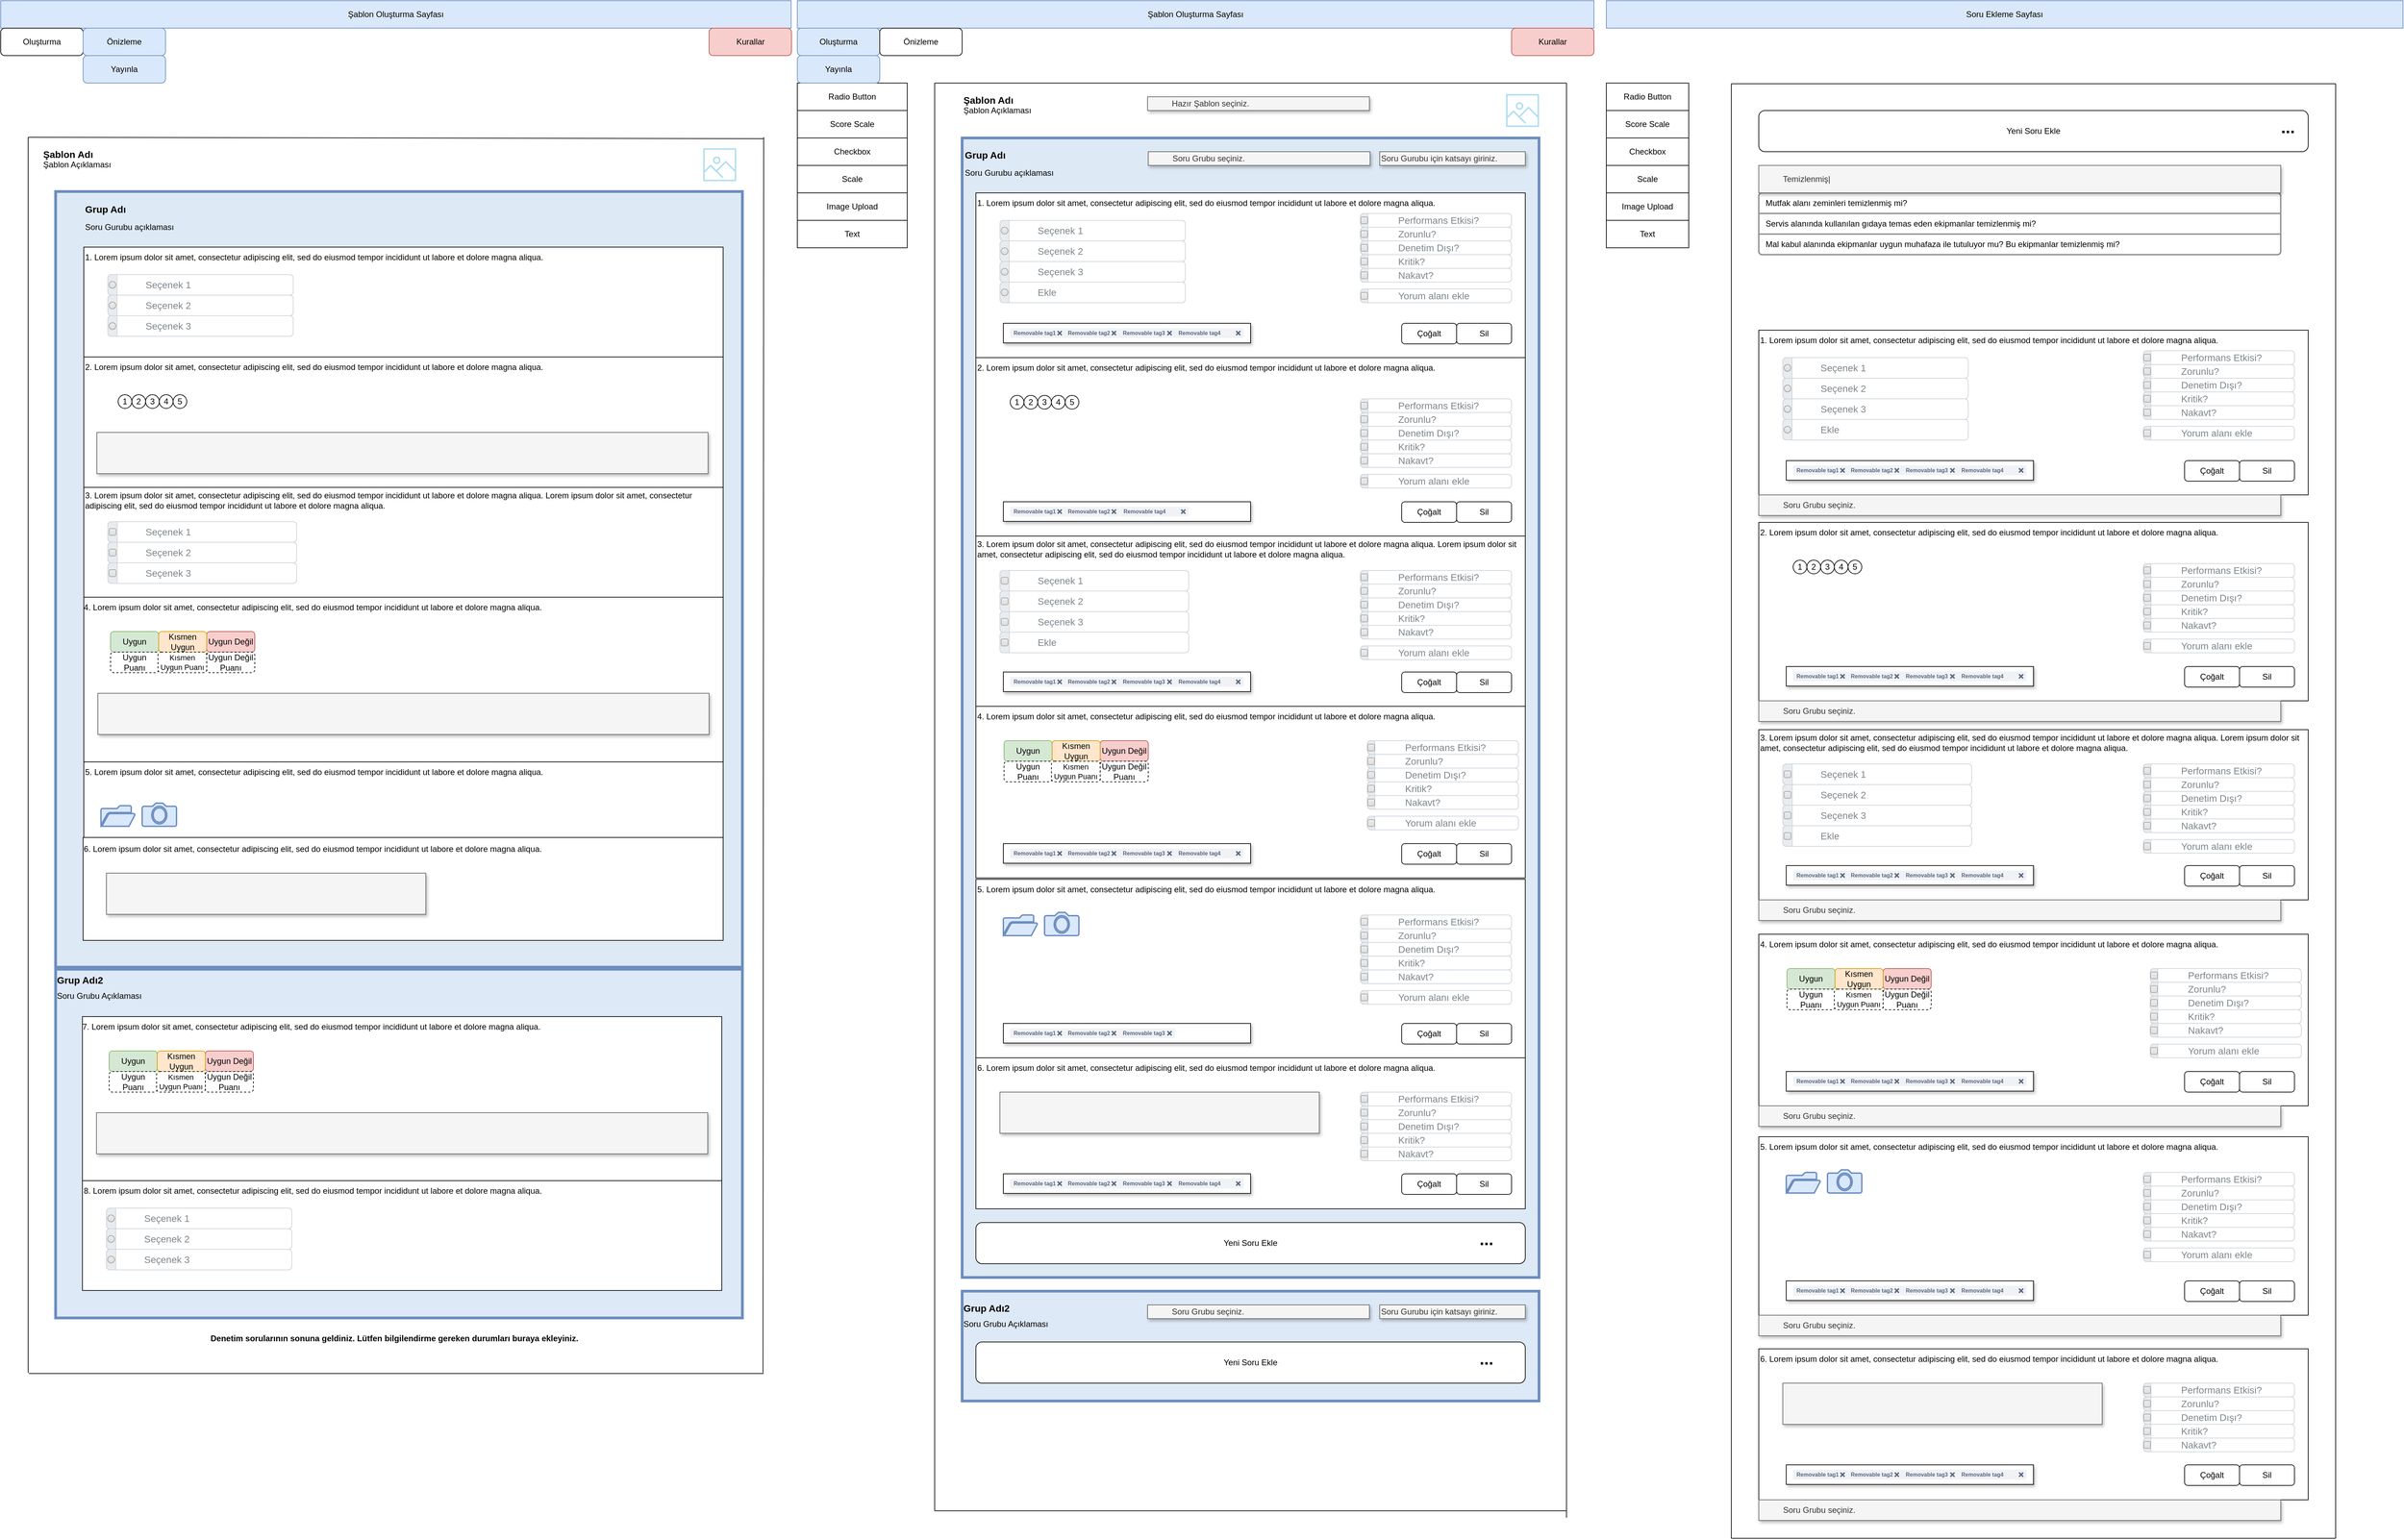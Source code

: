 <mxfile version="21.0.6" type="github">
  <diagram id="2o_g12qzqOKrg0OXxnGJ" name="Sayfa -2">
    <mxGraphModel dx="2356" dy="667" grid="1" gridSize="10" guides="1" tooltips="1" connect="1" arrows="1" fold="1" page="1" pageScale="1" pageWidth="1169" pageHeight="827" math="0" shadow="0">
      <root>
        <mxCell id="0" />
        <mxCell id="1" parent="0" />
        <mxCell id="M6u84m0omHOoOw8vYrXv-44" value="" style="rounded=0;whiteSpace=wrap;html=1;shadow=0;perimeter=ellipsePerimeter;movable=1;resizable=1;rotatable=1;deletable=1;editable=1;locked=0;connectable=1;strokeWidth=4;fillColor=#dee9f6;strokeColor=#6c8ebf;" parent="1" vertex="1">
          <mxGeometry x="240" y="200" width="840" height="1660" as="geometry" />
        </mxCell>
        <mxCell id="zQ0Ev5unj7IJxuBx6Gpg-1" value="Şablon Oluşturma Sayfası" style="rounded=0;whiteSpace=wrap;html=1;fillColor=#dae8fc;strokeColor=#6c8ebf;movable=0;resizable=0;rotatable=0;deletable=0;editable=0;locked=1;connectable=0;" parent="1" vertex="1">
          <mxGeometry width="1160" height="40" as="geometry" />
        </mxCell>
        <mxCell id="M6u84m0omHOoOw8vYrXv-1" value="Oluşturma" style="rounded=1;whiteSpace=wrap;html=1;fillColor=#dae8fc;strokeColor=#6c8ebf;" parent="1" vertex="1">
          <mxGeometry y="40" width="120" height="40" as="geometry" />
        </mxCell>
        <mxCell id="M6u84m0omHOoOw8vYrXv-2" value="Önizleme" style="rounded=1;whiteSpace=wrap;html=1;" parent="1" vertex="1">
          <mxGeometry x="120" y="40" width="120" height="40" as="geometry" />
        </mxCell>
        <mxCell id="M6u84m0omHOoOw8vYrXv-3" value="Kurallar" style="rounded=1;whiteSpace=wrap;html=1;fillColor=#f8cecc;strokeColor=#b85450;" parent="1" vertex="1">
          <mxGeometry x="1040" y="40" width="120" height="40" as="geometry" />
        </mxCell>
        <mxCell id="M6u84m0omHOoOw8vYrXv-39" value="" style="endArrow=none;html=1;rounded=0;movable=1;resizable=1;rotatable=1;deletable=1;editable=1;locked=0;connectable=1;" parent="1" edge="1">
          <mxGeometry width="50" height="50" relative="1" as="geometry">
            <mxPoint x="200" y="2200" as="sourcePoint" />
            <mxPoint x="200" y="120" as="targetPoint" />
          </mxGeometry>
        </mxCell>
        <mxCell id="M6u84m0omHOoOw8vYrXv-40" value="" style="endArrow=none;html=1;rounded=0;movable=0;resizable=0;rotatable=0;deletable=0;editable=0;locked=1;connectable=0;" parent="1" edge="1">
          <mxGeometry width="50" height="50" relative="1" as="geometry">
            <mxPoint x="200" y="120" as="sourcePoint" />
            <mxPoint x="1120" y="120" as="targetPoint" />
          </mxGeometry>
        </mxCell>
        <mxCell id="M6u84m0omHOoOw8vYrXv-41" value="" style="endArrow=none;html=1;rounded=0;movable=1;resizable=1;rotatable=1;deletable=1;editable=1;locked=0;connectable=1;" parent="1" edge="1">
          <mxGeometry width="50" height="50" relative="1" as="geometry">
            <mxPoint x="1120" y="2210" as="sourcePoint" />
            <mxPoint x="1120" y="120" as="targetPoint" />
          </mxGeometry>
        </mxCell>
        <mxCell id="M6u84m0omHOoOw8vYrXv-42" value="Şablon Adı" style="text;html=1;strokeColor=none;fillColor=none;align=left;verticalAlign=middle;whiteSpace=wrap;rounded=0;fontStyle=1;fontSize=14;" parent="1" vertex="1">
          <mxGeometry x="240" y="130" width="80" height="30" as="geometry" />
        </mxCell>
        <mxCell id="M6u84m0omHOoOw8vYrXv-43" value="Soru Gurubu açıklaması" style="text;html=1;strokeColor=none;fillColor=none;align=left;verticalAlign=middle;whiteSpace=wrap;rounded=0;" parent="1" vertex="1">
          <mxGeometry x="242" y="231" width="165" height="40" as="geometry" />
        </mxCell>
        <mxCell id="M6u84m0omHOoOw8vYrXv-45" value="Grup Adı" style="text;html=1;strokeColor=none;fillColor=none;align=left;verticalAlign=middle;whiteSpace=wrap;rounded=0;fontStyle=1;fontSize=14;" parent="1" vertex="1">
          <mxGeometry x="242" y="210" width="80" height="30" as="geometry" />
        </mxCell>
        <mxCell id="M6u84m0omHOoOw8vYrXv-113" value="Şablon Açıklaması" style="text;html=1;strokeColor=none;fillColor=none;align=left;verticalAlign=middle;whiteSpace=wrap;rounded=0;" parent="1" vertex="1">
          <mxGeometry x="240" y="140" width="110" height="40" as="geometry" />
        </mxCell>
        <mxCell id="M6u84m0omHOoOw8vYrXv-200" value="" style="rounded=0;whiteSpace=wrap;html=1;shadow=0;perimeter=ellipsePerimeter;movable=1;resizable=1;rotatable=1;deletable=1;editable=1;locked=0;connectable=1;strokeWidth=4;fillColor=#dee9f7;strokeColor=#6c8ebf;" parent="1" vertex="1">
          <mxGeometry x="240" y="1880" width="840" height="160" as="geometry" />
        </mxCell>
        <mxCell id="M6u84m0omHOoOw8vYrXv-201" value="Soru Grubu Açıklaması" style="text;html=1;strokeColor=none;fillColor=none;align=left;verticalAlign=middle;whiteSpace=wrap;rounded=0;" parent="1" vertex="1">
          <mxGeometry x="240" y="1908" width="135" height="40" as="geometry" />
        </mxCell>
        <mxCell id="M6u84m0omHOoOw8vYrXv-202" value="Grup Adı2" style="text;html=1;strokeColor=none;fillColor=none;align=left;verticalAlign=middle;whiteSpace=wrap;rounded=0;fontStyle=1;fontSize=14;" parent="1" vertex="1">
          <mxGeometry x="240" y="1890" width="80" height="30" as="geometry" />
        </mxCell>
        <mxCell id="M6u84m0omHOoOw8vYrXv-203" value="" style="group" parent="1" vertex="1" connectable="0">
          <mxGeometry x="260" y="1954" width="800" height="60" as="geometry" />
        </mxCell>
        <mxCell id="M6u84m0omHOoOw8vYrXv-204" value="Yeni Soru Ekle" style="rounded=1;whiteSpace=wrap;html=1;" parent="M6u84m0omHOoOw8vYrXv-203" vertex="1">
          <mxGeometry width="800.0" height="60" as="geometry" />
        </mxCell>
        <mxCell id="M6u84m0omHOoOw8vYrXv-205" value="..." style="text;html=1;align=center;verticalAlign=middle;resizable=0;points=[];autosize=1;strokeColor=none;fillColor=none;fontStyle=1;fontSize=24;" parent="M6u84m0omHOoOw8vYrXv-203" vertex="1">
          <mxGeometry x="723.077" y="5" width="40" height="40" as="geometry" />
        </mxCell>
        <mxCell id="M6u84m0omHOoOw8vYrXv-207" value="" style="sketch=0;outlineConnect=0;fillColor=#b1ddf0;strokeColor=#10739e;dashed=0;verticalLabelPosition=bottom;verticalAlign=top;align=center;html=1;fontSize=12;fontStyle=0;aspect=fixed;pointerEvents=1;shape=mxgraph.aws4.container_registry_image;" parent="1" vertex="1">
          <mxGeometry x="1032" y="136" width="48" height="48" as="geometry" />
        </mxCell>
        <mxCell id="6xjXyjOPis5NzYqjDSAy-1" value="Soru Ekleme Sayfası" style="rounded=0;whiteSpace=wrap;html=1;fillColor=#dae8fc;strokeColor=#6c8ebf;movable=0;resizable=0;rotatable=0;deletable=0;editable=0;locked=1;connectable=0;" parent="1" vertex="1">
          <mxGeometry x="1178" width="1160" height="40" as="geometry" />
        </mxCell>
        <mxCell id="6xjXyjOPis5NzYqjDSAy-2" value="Radio Button" style="rounded=0;whiteSpace=wrap;html=1;" parent="1" vertex="1">
          <mxGeometry x="1178" y="120" width="120" height="40" as="geometry" />
        </mxCell>
        <mxCell id="6xjXyjOPis5NzYqjDSAy-3" value="Text" style="rounded=0;whiteSpace=wrap;html=1;" parent="1" vertex="1">
          <mxGeometry x="1178" y="320" width="120" height="40" as="geometry" />
        </mxCell>
        <mxCell id="6xjXyjOPis5NzYqjDSAy-4" value="Image Upload" style="rounded=0;whiteSpace=wrap;html=1;" parent="1" vertex="1">
          <mxGeometry x="1178" y="280" width="120" height="40" as="geometry" />
        </mxCell>
        <mxCell id="6xjXyjOPis5NzYqjDSAy-5" value="Scale" style="rounded=0;whiteSpace=wrap;html=1;" parent="1" vertex="1">
          <mxGeometry x="1178" y="240" width="120" height="40" as="geometry" />
        </mxCell>
        <mxCell id="6xjXyjOPis5NzYqjDSAy-6" value="Score Scale" style="rounded=0;whiteSpace=wrap;html=1;" parent="1" vertex="1">
          <mxGeometry x="1178" y="160" width="120" height="40" as="geometry" />
        </mxCell>
        <mxCell id="6xjXyjOPis5NzYqjDSAy-7" value="Checkbox" style="rounded=0;whiteSpace=wrap;html=1;" parent="1" vertex="1">
          <mxGeometry x="1178" y="200" width="120" height="40" as="geometry" />
        </mxCell>
        <mxCell id="6xjXyjOPis5NzYqjDSAy-9" value="" style="endArrow=none;html=1;rounded=0;movable=1;resizable=1;rotatable=1;deletable=1;editable=1;locked=0;connectable=1;" parent="1" edge="1">
          <mxGeometry width="50" height="50" relative="1" as="geometry">
            <mxPoint x="1360" y="2240" as="sourcePoint" />
            <mxPoint x="1360" y="121" as="targetPoint" />
          </mxGeometry>
        </mxCell>
        <mxCell id="6xjXyjOPis5NzYqjDSAy-10" value="" style="endArrow=none;html=1;rounded=0;movable=0;resizable=0;rotatable=0;deletable=0;editable=0;locked=1;connectable=0;" parent="1" edge="1">
          <mxGeometry width="50" height="50" relative="1" as="geometry">
            <mxPoint x="1360" y="121" as="sourcePoint" />
            <mxPoint x="2240" y="121" as="targetPoint" />
          </mxGeometry>
        </mxCell>
        <mxCell id="6xjXyjOPis5NzYqjDSAy-11" value="" style="endArrow=none;html=1;rounded=0;movable=1;resizable=1;rotatable=1;deletable=1;editable=1;locked=0;connectable=1;" parent="1" edge="1">
          <mxGeometry width="50" height="50" relative="1" as="geometry">
            <mxPoint x="2240" y="2240" as="sourcePoint" />
            <mxPoint x="2240" y="121" as="targetPoint" />
          </mxGeometry>
        </mxCell>
        <mxCell id="6xjXyjOPis5NzYqjDSAy-14" value="" style="group" parent="1" vertex="1" connectable="0">
          <mxGeometry x="1400" y="160" width="800" height="60" as="geometry" />
        </mxCell>
        <mxCell id="6xjXyjOPis5NzYqjDSAy-15" value="" style="group" parent="6xjXyjOPis5NzYqjDSAy-14" vertex="1" connectable="0">
          <mxGeometry width="800" height="60" as="geometry" />
        </mxCell>
        <mxCell id="6xjXyjOPis5NzYqjDSAy-12" value="Yeni Soru Ekle" style="rounded=1;whiteSpace=wrap;html=1;" parent="6xjXyjOPis5NzYqjDSAy-15" vertex="1">
          <mxGeometry width="800" height="60" as="geometry" />
        </mxCell>
        <mxCell id="6xjXyjOPis5NzYqjDSAy-13" value="..." style="text;html=1;align=center;verticalAlign=middle;resizable=0;points=[];autosize=1;strokeColor=none;fillColor=none;fontStyle=1;fontSize=24;" parent="6xjXyjOPis5NzYqjDSAy-15" vertex="1">
          <mxGeometry x="750" y="5" width="40" height="40" as="geometry" />
        </mxCell>
        <mxCell id="6xjXyjOPis5NzYqjDSAy-16" value="" style="rounded=0;whiteSpace=wrap;html=1;" parent="1" vertex="1">
          <mxGeometry x="1400" y="480" width="800" height="240" as="geometry" />
        </mxCell>
        <mxCell id="6xjXyjOPis5NzYqjDSAy-17" value="1. Lorem ipsum dolor sit amet, consectetur adipiscing elit, sed do eiusmod tempor incididunt ut labore et dolore magna aliqua.&amp;nbsp;" style="text;html=1;strokeColor=none;fillColor=none;align=left;verticalAlign=middle;whiteSpace=wrap;rounded=0;" parent="1" vertex="1">
          <mxGeometry x="1400" y="480" width="800" height="30" as="geometry" />
        </mxCell>
        <mxCell id="6xjXyjOPis5NzYqjDSAy-18" value="Seçenek 1" style="html=1;shadow=0;dashed=0;shape=mxgraph.bootstrap.rrect;rSize=5;strokeColor=#CED4DA;html=1;whiteSpace=wrap;fillColor=#FFFFFF;fontColor=#7D868C;align=left;spacing=15;spacingLeft=40;fontSize=14;" parent="1" vertex="1">
          <mxGeometry x="1435" y="520" width="270" height="30" as="geometry" />
        </mxCell>
        <mxCell id="6xjXyjOPis5NzYqjDSAy-19" value="" style="html=1;shadow=0;dashed=0;shape=mxgraph.bootstrap.leftButton;strokeColor=inherit;gradientColor=inherit;fontColor=inherit;fillColor=#E9ECEF;rSize=5;perimeter=none;whiteSpace=wrap;resizeHeight=1;fontSize=14;" parent="6xjXyjOPis5NzYqjDSAy-18" vertex="1">
          <mxGeometry width="13.5" height="30" as="geometry" />
        </mxCell>
        <mxCell id="6xjXyjOPis5NzYqjDSAy-20" value="" style="html=1;shadow=0;dashed=0;shape=mxgraph.bootstrap.radioButton2;labelPosition=right;verticalLabelPosition=middle;align=left;verticalAlign=middle;gradientColor=#DEDEDE;fillColor=#EDEDED;strokeColor=#A6A6A6;checked=0;spacing=5;checkedFill=#0085FC;checkedStroke=#ffffff;" parent="6xjXyjOPis5NzYqjDSAy-19" vertex="1">
          <mxGeometry x="0.5" y="0.5" width="10" height="10" relative="1" as="geometry">
            <mxPoint x="-5" y="-5" as="offset" />
          </mxGeometry>
        </mxCell>
        <mxCell id="6xjXyjOPis5NzYqjDSAy-21" value="Seçenek 2" style="html=1;shadow=0;dashed=0;shape=mxgraph.bootstrap.rrect;rSize=5;strokeColor=#CED4DA;html=1;whiteSpace=wrap;fillColor=#FFFFFF;fontColor=#7D868C;align=left;spacing=15;spacingLeft=40;fontSize=14;" parent="1" vertex="1">
          <mxGeometry x="1435" y="550" width="270" height="30" as="geometry" />
        </mxCell>
        <mxCell id="6xjXyjOPis5NzYqjDSAy-22" value="" style="html=1;shadow=0;dashed=0;shape=mxgraph.bootstrap.leftButton;strokeColor=inherit;gradientColor=inherit;fontColor=inherit;fillColor=#E9ECEF;rSize=5;perimeter=none;whiteSpace=wrap;resizeHeight=1;fontSize=14;" parent="6xjXyjOPis5NzYqjDSAy-21" vertex="1">
          <mxGeometry width="13.5" height="30" as="geometry" />
        </mxCell>
        <mxCell id="6xjXyjOPis5NzYqjDSAy-23" value="" style="html=1;shadow=0;dashed=0;shape=mxgraph.bootstrap.radioButton2;labelPosition=right;verticalLabelPosition=middle;align=left;verticalAlign=middle;gradientColor=#DEDEDE;fillColor=#EDEDED;strokeColor=#A6A6A6;checked=0;spacing=5;checkedFill=#0085FC;checkedStroke=#ffffff;" parent="6xjXyjOPis5NzYqjDSAy-22" vertex="1">
          <mxGeometry x="0.5" y="0.5" width="10" height="10" relative="1" as="geometry">
            <mxPoint x="-5" y="-5" as="offset" />
          </mxGeometry>
        </mxCell>
        <mxCell id="6xjXyjOPis5NzYqjDSAy-24" value="Seçenek 3" style="html=1;shadow=0;dashed=0;shape=mxgraph.bootstrap.rrect;rSize=5;strokeColor=#CED4DA;html=1;whiteSpace=wrap;fillColor=#FFFFFF;fontColor=#7D868C;align=left;spacing=15;spacingLeft=40;fontSize=14;" parent="1" vertex="1">
          <mxGeometry x="1435" y="580" width="270" height="30" as="geometry" />
        </mxCell>
        <mxCell id="6xjXyjOPis5NzYqjDSAy-25" value="" style="html=1;shadow=0;dashed=0;shape=mxgraph.bootstrap.leftButton;strokeColor=inherit;gradientColor=inherit;fontColor=inherit;fillColor=#E9ECEF;rSize=5;perimeter=none;whiteSpace=wrap;resizeHeight=1;fontSize=14;" parent="6xjXyjOPis5NzYqjDSAy-24" vertex="1">
          <mxGeometry width="13.5" height="30" as="geometry" />
        </mxCell>
        <mxCell id="6xjXyjOPis5NzYqjDSAy-26" value="" style="html=1;shadow=0;dashed=0;shape=mxgraph.bootstrap.radioButton2;labelPosition=right;verticalLabelPosition=middle;align=left;verticalAlign=middle;gradientColor=#DEDEDE;fillColor=#EDEDED;strokeColor=#A6A6A6;checked=0;spacing=5;checkedFill=#0085FC;checkedStroke=#ffffff;" parent="6xjXyjOPis5NzYqjDSAy-25" vertex="1">
          <mxGeometry x="0.5" y="0.5" width="10" height="10" relative="1" as="geometry">
            <mxPoint x="-5" y="-5" as="offset" />
          </mxGeometry>
        </mxCell>
        <mxCell id="6xjXyjOPis5NzYqjDSAy-27" value="" style="shape=image;html=1;verticalAlign=top;verticalLabelPosition=bottom;labelBackgroundColor=#ffffff;imageAspect=0;aspect=fixed;image=https://cdn4.iconfinder.com/data/icons/evil-icons-user-interface/64/plus-128.png" parent="1" vertex="1">
          <mxGeometry x="1405" y="610" width="30" height="30" as="geometry" />
        </mxCell>
        <mxCell id="6xjXyjOPis5NzYqjDSAy-28" value="" style="shape=image;html=1;verticalAlign=top;verticalLabelPosition=bottom;labelBackgroundColor=#ffffff;imageAspect=0;aspect=fixed;image=https://cdn4.iconfinder.com/data/icons/evil-icons-user-interface/64/minus-128.png" parent="1" vertex="1">
          <mxGeometry x="1405" y="520" width="30" height="30" as="geometry" />
        </mxCell>
        <mxCell id="6xjXyjOPis5NzYqjDSAy-29" value="" style="shape=image;html=1;verticalAlign=top;verticalLabelPosition=bottom;labelBackgroundColor=#ffffff;imageAspect=0;aspect=fixed;image=https://cdn4.iconfinder.com/data/icons/evil-icons-user-interface/64/minus-128.png" parent="1" vertex="1">
          <mxGeometry x="1405" y="550" width="30" height="30" as="geometry" />
        </mxCell>
        <mxCell id="6xjXyjOPis5NzYqjDSAy-30" value="" style="shape=image;html=1;verticalAlign=top;verticalLabelPosition=bottom;labelBackgroundColor=#ffffff;imageAspect=0;aspect=fixed;image=https://cdn4.iconfinder.com/data/icons/evil-icons-user-interface/64/minus-128.png" parent="1" vertex="1">
          <mxGeometry x="1405" y="580" width="30" height="30" as="geometry" />
        </mxCell>
        <mxCell id="6xjXyjOPis5NzYqjDSAy-31" value="Ekle" style="html=1;shadow=0;dashed=0;shape=mxgraph.bootstrap.rrect;rSize=5;strokeColor=#CED4DA;html=1;whiteSpace=wrap;fillColor=#FFFFFF;fontColor=#7D868C;align=left;spacing=15;spacingLeft=40;fontSize=14;" parent="1" vertex="1">
          <mxGeometry x="1435" y="610" width="270" height="30" as="geometry" />
        </mxCell>
        <mxCell id="6xjXyjOPis5NzYqjDSAy-32" value="" style="html=1;shadow=0;dashed=0;shape=mxgraph.bootstrap.leftButton;strokeColor=inherit;gradientColor=inherit;fontColor=inherit;fillColor=#E9ECEF;rSize=5;perimeter=none;whiteSpace=wrap;resizeHeight=1;fontSize=14;" parent="6xjXyjOPis5NzYqjDSAy-31" vertex="1">
          <mxGeometry width="13.5" height="30" as="geometry" />
        </mxCell>
        <mxCell id="6xjXyjOPis5NzYqjDSAy-33" value="" style="html=1;shadow=0;dashed=0;shape=mxgraph.bootstrap.radioButton2;labelPosition=right;verticalLabelPosition=middle;align=left;verticalAlign=middle;gradientColor=#DEDEDE;fillColor=#EDEDED;strokeColor=#A6A6A6;checked=0;spacing=5;checkedFill=#0085FC;checkedStroke=#ffffff;" parent="6xjXyjOPis5NzYqjDSAy-32" vertex="1">
          <mxGeometry x="0.5" y="0.5" width="10" height="10" relative="1" as="geometry">
            <mxPoint x="-5" y="-5" as="offset" />
          </mxGeometry>
        </mxCell>
        <mxCell id="6xjXyjOPis5NzYqjDSAy-34" value="" style="group" parent="1" vertex="1" connectable="0">
          <mxGeometry x="2020" y="670" width="160" height="30" as="geometry" />
        </mxCell>
        <mxCell id="6xjXyjOPis5NzYqjDSAy-35" value="Çoğalt" style="rounded=1;whiteSpace=wrap;html=1;" parent="6xjXyjOPis5NzYqjDSAy-34" vertex="1">
          <mxGeometry width="80" height="30" as="geometry" />
        </mxCell>
        <mxCell id="6xjXyjOPis5NzYqjDSAy-36" value="Sil" style="rounded=1;whiteSpace=wrap;html=1;" parent="6xjXyjOPis5NzYqjDSAy-34" vertex="1">
          <mxGeometry x="80" width="80" height="30" as="geometry" />
        </mxCell>
        <mxCell id="6xjXyjOPis5NzYqjDSAy-55" value="" style="group" parent="1" vertex="1" connectable="0">
          <mxGeometry x="1960" y="510" width="220" height="130" as="geometry" />
        </mxCell>
        <mxCell id="6xjXyjOPis5NzYqjDSAy-37" value="Performans Etkisi?" style="html=1;shadow=0;dashed=0;shape=mxgraph.bootstrap.rrect;rSize=5;strokeColor=#CED4DA;html=1;whiteSpace=wrap;fillColor=#FFFFFF;fontColor=#7D868C;align=left;spacing=15;spacingLeft=40;fontSize=14;" parent="6xjXyjOPis5NzYqjDSAy-55" vertex="1">
          <mxGeometry width="220" height="20" as="geometry" />
        </mxCell>
        <mxCell id="6xjXyjOPis5NzYqjDSAy-38" value="" style="html=1;shadow=0;dashed=0;shape=mxgraph.bootstrap.leftButton;strokeColor=inherit;gradientColor=inherit;fontColor=inherit;fillColor=#E9ECEF;rSize=5;perimeter=none;whiteSpace=wrap;resizeHeight=1;fontSize=14;" parent="6xjXyjOPis5NzYqjDSAy-37" vertex="1">
          <mxGeometry width="11" height="20" as="geometry" />
        </mxCell>
        <mxCell id="6xjXyjOPis5NzYqjDSAy-39" value="" style="html=1;shadow=0;dashed=0;shape=mxgraph.bootstrap.checkbox2;labelPosition=right;verticalLabelPosition=middle;align=left;verticalAlign=middle;gradientColor=#DEDEDE;fillColor=#EDEDED;strokeColor=#A6A6A6;checked=0;spacing=5;checkedFill=#0085FC;checkedStroke=#ffffff;" parent="6xjXyjOPis5NzYqjDSAy-38" vertex="1">
          <mxGeometry x="0.5" y="0.5" width="10" height="10" relative="1" as="geometry">
            <mxPoint x="-5" y="-5" as="offset" />
          </mxGeometry>
        </mxCell>
        <mxCell id="6xjXyjOPis5NzYqjDSAy-40" value="Zorunlu?" style="html=1;shadow=0;dashed=0;shape=mxgraph.bootstrap.rrect;rSize=5;strokeColor=#CED4DA;html=1;whiteSpace=wrap;fillColor=#FFFFFF;fontColor=#7D868C;align=left;spacing=15;spacingLeft=40;fontSize=14;" parent="6xjXyjOPis5NzYqjDSAy-55" vertex="1">
          <mxGeometry y="20" width="220" height="20" as="geometry" />
        </mxCell>
        <mxCell id="6xjXyjOPis5NzYqjDSAy-41" value="" style="html=1;shadow=0;dashed=0;shape=mxgraph.bootstrap.leftButton;strokeColor=inherit;gradientColor=inherit;fontColor=inherit;fillColor=#E9ECEF;rSize=5;perimeter=none;whiteSpace=wrap;resizeHeight=1;fontSize=14;" parent="6xjXyjOPis5NzYqjDSAy-40" vertex="1">
          <mxGeometry width="11" height="20" as="geometry" />
        </mxCell>
        <mxCell id="6xjXyjOPis5NzYqjDSAy-42" value="" style="html=1;shadow=0;dashed=0;shape=mxgraph.bootstrap.checkbox2;labelPosition=right;verticalLabelPosition=middle;align=left;verticalAlign=middle;gradientColor=#DEDEDE;fillColor=#EDEDED;strokeColor=#A6A6A6;checked=0;spacing=5;checkedFill=#0085FC;checkedStroke=#ffffff;" parent="6xjXyjOPis5NzYqjDSAy-41" vertex="1">
          <mxGeometry x="0.5" y="0.5" width="10" height="10" relative="1" as="geometry">
            <mxPoint x="-5" y="-5" as="offset" />
          </mxGeometry>
        </mxCell>
        <mxCell id="6xjXyjOPis5NzYqjDSAy-43" value="Denetim Dışı?" style="html=1;shadow=0;dashed=0;shape=mxgraph.bootstrap.rrect;rSize=5;strokeColor=#CED4DA;html=1;whiteSpace=wrap;fillColor=#FFFFFF;fontColor=#7D868C;align=left;spacing=15;spacingLeft=40;fontSize=14;" parent="6xjXyjOPis5NzYqjDSAy-55" vertex="1">
          <mxGeometry y="40" width="220" height="20" as="geometry" />
        </mxCell>
        <mxCell id="6xjXyjOPis5NzYqjDSAy-44" value="" style="html=1;shadow=0;dashed=0;shape=mxgraph.bootstrap.leftButton;strokeColor=inherit;gradientColor=inherit;fontColor=inherit;fillColor=#E9ECEF;rSize=5;perimeter=none;whiteSpace=wrap;resizeHeight=1;fontSize=14;" parent="6xjXyjOPis5NzYqjDSAy-43" vertex="1">
          <mxGeometry width="11" height="20" as="geometry" />
        </mxCell>
        <mxCell id="6xjXyjOPis5NzYqjDSAy-45" value="" style="html=1;shadow=0;dashed=0;shape=mxgraph.bootstrap.checkbox2;labelPosition=right;verticalLabelPosition=middle;align=left;verticalAlign=middle;gradientColor=#DEDEDE;fillColor=#EDEDED;strokeColor=#A6A6A6;checked=0;spacing=5;checkedFill=#0085FC;checkedStroke=#ffffff;" parent="6xjXyjOPis5NzYqjDSAy-44" vertex="1">
          <mxGeometry x="0.5" y="0.5" width="10" height="10" relative="1" as="geometry">
            <mxPoint x="-5" y="-5" as="offset" />
          </mxGeometry>
        </mxCell>
        <mxCell id="6xjXyjOPis5NzYqjDSAy-46" value="Kritik?" style="html=1;shadow=0;dashed=0;shape=mxgraph.bootstrap.rrect;rSize=5;strokeColor=#CED4DA;html=1;whiteSpace=wrap;fillColor=#FFFFFF;fontColor=#7D868C;align=left;spacing=15;spacingLeft=40;fontSize=14;" parent="6xjXyjOPis5NzYqjDSAy-55" vertex="1">
          <mxGeometry y="60" width="220" height="20" as="geometry" />
        </mxCell>
        <mxCell id="6xjXyjOPis5NzYqjDSAy-47" value="" style="html=1;shadow=0;dashed=0;shape=mxgraph.bootstrap.leftButton;strokeColor=inherit;gradientColor=inherit;fontColor=inherit;fillColor=#E9ECEF;rSize=5;perimeter=none;whiteSpace=wrap;resizeHeight=1;fontSize=14;" parent="6xjXyjOPis5NzYqjDSAy-46" vertex="1">
          <mxGeometry width="11" height="20" as="geometry" />
        </mxCell>
        <mxCell id="6xjXyjOPis5NzYqjDSAy-48" value="" style="html=1;shadow=0;dashed=0;shape=mxgraph.bootstrap.checkbox2;labelPosition=right;verticalLabelPosition=middle;align=left;verticalAlign=middle;gradientColor=#DEDEDE;fillColor=#EDEDED;strokeColor=#A6A6A6;checked=0;spacing=5;checkedFill=#0085FC;checkedStroke=#ffffff;" parent="6xjXyjOPis5NzYqjDSAy-47" vertex="1">
          <mxGeometry x="0.5" y="0.5" width="10" height="10" relative="1" as="geometry">
            <mxPoint x="-5" y="-5" as="offset" />
          </mxGeometry>
        </mxCell>
        <mxCell id="6xjXyjOPis5NzYqjDSAy-49" value="Nakavt?" style="html=1;shadow=0;dashed=0;shape=mxgraph.bootstrap.rrect;rSize=5;strokeColor=#CED4DA;html=1;whiteSpace=wrap;fillColor=#FFFFFF;fontColor=#7D868C;align=left;spacing=15;spacingLeft=40;fontSize=14;" parent="6xjXyjOPis5NzYqjDSAy-55" vertex="1">
          <mxGeometry y="80" width="220" height="20" as="geometry" />
        </mxCell>
        <mxCell id="6xjXyjOPis5NzYqjDSAy-50" value="" style="html=1;shadow=0;dashed=0;shape=mxgraph.bootstrap.leftButton;strokeColor=inherit;gradientColor=inherit;fontColor=inherit;fillColor=#E9ECEF;rSize=5;perimeter=none;whiteSpace=wrap;resizeHeight=1;fontSize=14;" parent="6xjXyjOPis5NzYqjDSAy-49" vertex="1">
          <mxGeometry width="11" height="20" as="geometry" />
        </mxCell>
        <mxCell id="6xjXyjOPis5NzYqjDSAy-51" value="" style="html=1;shadow=0;dashed=0;shape=mxgraph.bootstrap.checkbox2;labelPosition=right;verticalLabelPosition=middle;align=left;verticalAlign=middle;gradientColor=#DEDEDE;fillColor=#EDEDED;strokeColor=#A6A6A6;checked=0;spacing=5;checkedFill=#0085FC;checkedStroke=#ffffff;" parent="6xjXyjOPis5NzYqjDSAy-50" vertex="1">
          <mxGeometry x="0.5" y="0.5" width="10" height="10" relative="1" as="geometry">
            <mxPoint x="-5" y="-5" as="offset" />
          </mxGeometry>
        </mxCell>
        <mxCell id="6xjXyjOPis5NzYqjDSAy-52" value="Yorum alanı ekle" style="html=1;shadow=0;dashed=0;shape=mxgraph.bootstrap.rrect;rSize=5;strokeColor=#CED4DA;html=1;whiteSpace=wrap;fillColor=#FFFFFF;fontColor=#7D868C;align=left;spacing=15;spacingLeft=40;fontSize=14;" parent="6xjXyjOPis5NzYqjDSAy-55" vertex="1">
          <mxGeometry y="110" width="220" height="20" as="geometry" />
        </mxCell>
        <mxCell id="6xjXyjOPis5NzYqjDSAy-53" value="" style="html=1;shadow=0;dashed=0;shape=mxgraph.bootstrap.leftButton;strokeColor=inherit;gradientColor=inherit;fontColor=inherit;fillColor=#E9ECEF;rSize=5;perimeter=none;whiteSpace=wrap;resizeHeight=1;fontSize=14;" parent="6xjXyjOPis5NzYqjDSAy-52" vertex="1">
          <mxGeometry width="11" height="20" as="geometry" />
        </mxCell>
        <mxCell id="6xjXyjOPis5NzYqjDSAy-54" value="" style="html=1;shadow=0;dashed=0;shape=mxgraph.bootstrap.checkbox2;labelPosition=right;verticalLabelPosition=middle;align=left;verticalAlign=middle;gradientColor=#DEDEDE;fillColor=#EDEDED;strokeColor=#A6A6A6;checked=0;spacing=5;checkedFill=#0085FC;checkedStroke=#ffffff;" parent="6xjXyjOPis5NzYqjDSAy-53" vertex="1">
          <mxGeometry x="0.5" y="0.5" width="10" height="10" relative="1" as="geometry">
            <mxPoint x="-5" y="-5" as="offset" />
          </mxGeometry>
        </mxCell>
        <mxCell id="6xjXyjOPis5NzYqjDSAy-63" value="" style="html=1;shadow=0;dashed=0;shape=mxgraph.bootstrap.rrect;rSize=5;strokeColor=#919191;html=1;whiteSpace=wrap;fillColor=#FFFFFF;fontColor=#000000;strokeWidth=2;" parent="1" vertex="1">
          <mxGeometry x="1400" y="280" width="760" height="90" as="geometry" />
        </mxCell>
        <mxCell id="6xjXyjOPis5NzYqjDSAy-64" value="Mutfak alanı zeminleri temizlenmiş mi?" style="strokeColor=#919191;fillColor=inherit;gradientColor=inherit;fontColor=inherit;html=1;shadow=0;dashed=0;shape=mxgraph.bootstrap.topButton;rSize=5;perimeter=none;whiteSpace=wrap;resizeWidth=1;align=left;spacing=10;strokeWidth=2;" parent="6xjXyjOPis5NzYqjDSAy-63" vertex="1">
          <mxGeometry width="760" height="30" relative="1" as="geometry" />
        </mxCell>
        <mxCell id="6xjXyjOPis5NzYqjDSAy-65" value="Servis alanında kullanılan gıdaya temas eden ekipmanlar temizlenmiş mi?" style="strokeColor=#919191;fillColor=inherit;gradientColor=inherit;fontColor=inherit;html=1;shadow=0;dashed=0;perimeter=none;whiteSpace=wrap;resizeWidth=1;align=left;spacing=10;strokeWidth=2;" parent="6xjXyjOPis5NzYqjDSAy-63" vertex="1">
          <mxGeometry width="760" height="30" relative="1" as="geometry">
            <mxPoint y="30" as="offset" />
          </mxGeometry>
        </mxCell>
        <mxCell id="6xjXyjOPis5NzYqjDSAy-66" value="Mal kabul alanında ekipmanlar uygun muhafaza ile tutuluyor mu? Bu ekipmanlar temizlenmiş mi?" style="strokeColor=#919191;fillColor=inherit;gradientColor=inherit;fontColor=inherit;html=1;shadow=0;dashed=0;shape=mxgraph.bootstrap.bottomButton;rSize=5;perimeter=none;whiteSpace=wrap;resizeWidth=1;resizeHeight=0;align=left;spacing=10;strokeWidth=2;" parent="6xjXyjOPis5NzYqjDSAy-63" vertex="1">
          <mxGeometry y="1" width="760" height="30" relative="1" as="geometry">
            <mxPoint y="-30" as="offset" />
          </mxGeometry>
        </mxCell>
        <mxCell id="6xjXyjOPis5NzYqjDSAy-69" value="" style="rounded=0;whiteSpace=wrap;html=1;" parent="1" vertex="1">
          <mxGeometry x="1400" y="760" width="800" height="260" as="geometry" />
        </mxCell>
        <mxCell id="6xjXyjOPis5NzYqjDSAy-70" value="2. Lorem ipsum dolor sit amet, consectetur adipiscing elit, sed do eiusmod tempor incididunt ut labore et dolore magna aliqua.&amp;nbsp;" style="text;html=1;strokeColor=none;fillColor=none;align=left;verticalAlign=middle;whiteSpace=wrap;rounded=0;" parent="1" vertex="1">
          <mxGeometry x="1400" y="760" width="800" height="30" as="geometry" />
        </mxCell>
        <mxCell id="6xjXyjOPis5NzYqjDSAy-71" value="" style="shape=image;html=1;verticalAlign=top;verticalLabelPosition=bottom;labelBackgroundColor=#ffffff;imageAspect=0;aspect=fixed;image=https://cdn4.iconfinder.com/data/icons/evil-icons-user-interface/64/plus-128.png" parent="1" vertex="1">
          <mxGeometry x="1550" y="810" width="30" height="30" as="geometry" />
        </mxCell>
        <mxCell id="6xjXyjOPis5NzYqjDSAy-72" value="" style="shape=image;html=1;verticalAlign=top;verticalLabelPosition=bottom;labelBackgroundColor=#ffffff;imageAspect=0;aspect=fixed;image=https://cdn4.iconfinder.com/data/icons/evil-icons-user-interface/64/minus-128.png" parent="1" vertex="1">
          <mxGeometry x="1405" y="810" width="30" height="30" as="geometry" />
        </mxCell>
        <mxCell id="6xjXyjOPis5NzYqjDSAy-73" value="" style="group" parent="1" vertex="1" connectable="0">
          <mxGeometry x="2020" y="970" width="160" height="30" as="geometry" />
        </mxCell>
        <mxCell id="6xjXyjOPis5NzYqjDSAy-74" value="Çoğalt" style="rounded=1;whiteSpace=wrap;html=1;" parent="6xjXyjOPis5NzYqjDSAy-73" vertex="1">
          <mxGeometry width="80" height="30" as="geometry" />
        </mxCell>
        <mxCell id="6xjXyjOPis5NzYqjDSAy-75" value="Sil" style="rounded=1;whiteSpace=wrap;html=1;" parent="6xjXyjOPis5NzYqjDSAy-73" vertex="1">
          <mxGeometry x="80" width="80" height="30" as="geometry" />
        </mxCell>
        <mxCell id="6xjXyjOPis5NzYqjDSAy-76" value="3" style="ellipse;whiteSpace=wrap;html=1;aspect=fixed;" parent="1" vertex="1">
          <mxGeometry x="1490" y="815" width="20" height="20" as="geometry" />
        </mxCell>
        <mxCell id="6xjXyjOPis5NzYqjDSAy-77" value="1" style="ellipse;whiteSpace=wrap;html=1;aspect=fixed;" parent="1" vertex="1">
          <mxGeometry x="1450" y="815" width="20" height="20" as="geometry" />
        </mxCell>
        <mxCell id="6xjXyjOPis5NzYqjDSAy-78" value="2" style="ellipse;whiteSpace=wrap;html=1;aspect=fixed;" parent="1" vertex="1">
          <mxGeometry x="1470" y="815" width="20" height="20" as="geometry" />
        </mxCell>
        <mxCell id="6xjXyjOPis5NzYqjDSAy-79" value="4" style="ellipse;whiteSpace=wrap;html=1;aspect=fixed;" parent="1" vertex="1">
          <mxGeometry x="1510" y="815" width="20" height="20" as="geometry" />
        </mxCell>
        <mxCell id="6xjXyjOPis5NzYqjDSAy-80" value="5" style="ellipse;whiteSpace=wrap;html=1;aspect=fixed;" parent="1" vertex="1">
          <mxGeometry x="1530" y="815" width="20" height="20" as="geometry" />
        </mxCell>
        <mxCell id="6xjXyjOPis5NzYqjDSAy-81" value="" style="group" parent="1" vertex="1" connectable="0">
          <mxGeometry x="1960" y="820" width="220" height="130" as="geometry" />
        </mxCell>
        <mxCell id="6xjXyjOPis5NzYqjDSAy-82" value="Performans Etkisi?" style="html=1;shadow=0;dashed=0;shape=mxgraph.bootstrap.rrect;rSize=5;strokeColor=#CED4DA;html=1;whiteSpace=wrap;fillColor=#FFFFFF;fontColor=#7D868C;align=left;spacing=15;spacingLeft=40;fontSize=14;" parent="6xjXyjOPis5NzYqjDSAy-81" vertex="1">
          <mxGeometry width="220" height="20" as="geometry" />
        </mxCell>
        <mxCell id="6xjXyjOPis5NzYqjDSAy-83" value="" style="html=1;shadow=0;dashed=0;shape=mxgraph.bootstrap.leftButton;strokeColor=inherit;gradientColor=inherit;fontColor=inherit;fillColor=#E9ECEF;rSize=5;perimeter=none;whiteSpace=wrap;resizeHeight=1;fontSize=14;" parent="6xjXyjOPis5NzYqjDSAy-82" vertex="1">
          <mxGeometry width="11" height="20" as="geometry" />
        </mxCell>
        <mxCell id="6xjXyjOPis5NzYqjDSAy-84" value="" style="html=1;shadow=0;dashed=0;shape=mxgraph.bootstrap.checkbox2;labelPosition=right;verticalLabelPosition=middle;align=left;verticalAlign=middle;gradientColor=#DEDEDE;fillColor=#EDEDED;strokeColor=#A6A6A6;checked=0;spacing=5;checkedFill=#0085FC;checkedStroke=#ffffff;" parent="6xjXyjOPis5NzYqjDSAy-83" vertex="1">
          <mxGeometry x="0.5" y="0.5" width="10" height="10" relative="1" as="geometry">
            <mxPoint x="-5" y="-5" as="offset" />
          </mxGeometry>
        </mxCell>
        <mxCell id="6xjXyjOPis5NzYqjDSAy-85" value="Zorunlu?" style="html=1;shadow=0;dashed=0;shape=mxgraph.bootstrap.rrect;rSize=5;strokeColor=#CED4DA;html=1;whiteSpace=wrap;fillColor=#FFFFFF;fontColor=#7D868C;align=left;spacing=15;spacingLeft=40;fontSize=14;" parent="6xjXyjOPis5NzYqjDSAy-81" vertex="1">
          <mxGeometry y="20" width="220" height="20" as="geometry" />
        </mxCell>
        <mxCell id="6xjXyjOPis5NzYqjDSAy-86" value="" style="html=1;shadow=0;dashed=0;shape=mxgraph.bootstrap.leftButton;strokeColor=inherit;gradientColor=inherit;fontColor=inherit;fillColor=#E9ECEF;rSize=5;perimeter=none;whiteSpace=wrap;resizeHeight=1;fontSize=14;" parent="6xjXyjOPis5NzYqjDSAy-85" vertex="1">
          <mxGeometry width="11" height="20" as="geometry" />
        </mxCell>
        <mxCell id="6xjXyjOPis5NzYqjDSAy-87" value="" style="html=1;shadow=0;dashed=0;shape=mxgraph.bootstrap.checkbox2;labelPosition=right;verticalLabelPosition=middle;align=left;verticalAlign=middle;gradientColor=#DEDEDE;fillColor=#EDEDED;strokeColor=#A6A6A6;checked=0;spacing=5;checkedFill=#0085FC;checkedStroke=#ffffff;" parent="6xjXyjOPis5NzYqjDSAy-86" vertex="1">
          <mxGeometry x="0.5" y="0.5" width="10" height="10" relative="1" as="geometry">
            <mxPoint x="-5" y="-5" as="offset" />
          </mxGeometry>
        </mxCell>
        <mxCell id="6xjXyjOPis5NzYqjDSAy-88" value="Denetim Dışı?" style="html=1;shadow=0;dashed=0;shape=mxgraph.bootstrap.rrect;rSize=5;strokeColor=#CED4DA;html=1;whiteSpace=wrap;fillColor=#FFFFFF;fontColor=#7D868C;align=left;spacing=15;spacingLeft=40;fontSize=14;" parent="6xjXyjOPis5NzYqjDSAy-81" vertex="1">
          <mxGeometry y="40" width="220" height="20" as="geometry" />
        </mxCell>
        <mxCell id="6xjXyjOPis5NzYqjDSAy-89" value="" style="html=1;shadow=0;dashed=0;shape=mxgraph.bootstrap.leftButton;strokeColor=inherit;gradientColor=inherit;fontColor=inherit;fillColor=#E9ECEF;rSize=5;perimeter=none;whiteSpace=wrap;resizeHeight=1;fontSize=14;" parent="6xjXyjOPis5NzYqjDSAy-88" vertex="1">
          <mxGeometry width="11" height="20" as="geometry" />
        </mxCell>
        <mxCell id="6xjXyjOPis5NzYqjDSAy-90" value="" style="html=1;shadow=0;dashed=0;shape=mxgraph.bootstrap.checkbox2;labelPosition=right;verticalLabelPosition=middle;align=left;verticalAlign=middle;gradientColor=#DEDEDE;fillColor=#EDEDED;strokeColor=#A6A6A6;checked=0;spacing=5;checkedFill=#0085FC;checkedStroke=#ffffff;" parent="6xjXyjOPis5NzYqjDSAy-89" vertex="1">
          <mxGeometry x="0.5" y="0.5" width="10" height="10" relative="1" as="geometry">
            <mxPoint x="-5" y="-5" as="offset" />
          </mxGeometry>
        </mxCell>
        <mxCell id="6xjXyjOPis5NzYqjDSAy-91" value="Kritik?" style="html=1;shadow=0;dashed=0;shape=mxgraph.bootstrap.rrect;rSize=5;strokeColor=#CED4DA;html=1;whiteSpace=wrap;fillColor=#FFFFFF;fontColor=#7D868C;align=left;spacing=15;spacingLeft=40;fontSize=14;" parent="6xjXyjOPis5NzYqjDSAy-81" vertex="1">
          <mxGeometry y="60" width="220" height="20" as="geometry" />
        </mxCell>
        <mxCell id="6xjXyjOPis5NzYqjDSAy-92" value="" style="html=1;shadow=0;dashed=0;shape=mxgraph.bootstrap.leftButton;strokeColor=inherit;gradientColor=inherit;fontColor=inherit;fillColor=#E9ECEF;rSize=5;perimeter=none;whiteSpace=wrap;resizeHeight=1;fontSize=14;" parent="6xjXyjOPis5NzYqjDSAy-91" vertex="1">
          <mxGeometry width="11" height="20" as="geometry" />
        </mxCell>
        <mxCell id="6xjXyjOPis5NzYqjDSAy-93" value="" style="html=1;shadow=0;dashed=0;shape=mxgraph.bootstrap.checkbox2;labelPosition=right;verticalLabelPosition=middle;align=left;verticalAlign=middle;gradientColor=#DEDEDE;fillColor=#EDEDED;strokeColor=#A6A6A6;checked=0;spacing=5;checkedFill=#0085FC;checkedStroke=#ffffff;" parent="6xjXyjOPis5NzYqjDSAy-92" vertex="1">
          <mxGeometry x="0.5" y="0.5" width="10" height="10" relative="1" as="geometry">
            <mxPoint x="-5" y="-5" as="offset" />
          </mxGeometry>
        </mxCell>
        <mxCell id="6xjXyjOPis5NzYqjDSAy-94" value="Nakavt?" style="html=1;shadow=0;dashed=0;shape=mxgraph.bootstrap.rrect;rSize=5;strokeColor=#CED4DA;html=1;whiteSpace=wrap;fillColor=#FFFFFF;fontColor=#7D868C;align=left;spacing=15;spacingLeft=40;fontSize=14;" parent="6xjXyjOPis5NzYqjDSAy-81" vertex="1">
          <mxGeometry y="80" width="220" height="20" as="geometry" />
        </mxCell>
        <mxCell id="6xjXyjOPis5NzYqjDSAy-95" value="" style="html=1;shadow=0;dashed=0;shape=mxgraph.bootstrap.leftButton;strokeColor=inherit;gradientColor=inherit;fontColor=inherit;fillColor=#E9ECEF;rSize=5;perimeter=none;whiteSpace=wrap;resizeHeight=1;fontSize=14;" parent="6xjXyjOPis5NzYqjDSAy-94" vertex="1">
          <mxGeometry width="11" height="20" as="geometry" />
        </mxCell>
        <mxCell id="6xjXyjOPis5NzYqjDSAy-96" value="" style="html=1;shadow=0;dashed=0;shape=mxgraph.bootstrap.checkbox2;labelPosition=right;verticalLabelPosition=middle;align=left;verticalAlign=middle;gradientColor=#DEDEDE;fillColor=#EDEDED;strokeColor=#A6A6A6;checked=0;spacing=5;checkedFill=#0085FC;checkedStroke=#ffffff;" parent="6xjXyjOPis5NzYqjDSAy-95" vertex="1">
          <mxGeometry x="0.5" y="0.5" width="10" height="10" relative="1" as="geometry">
            <mxPoint x="-5" y="-5" as="offset" />
          </mxGeometry>
        </mxCell>
        <mxCell id="6xjXyjOPis5NzYqjDSAy-97" value="Yorum alanı ekle" style="html=1;shadow=0;dashed=0;shape=mxgraph.bootstrap.rrect;rSize=5;strokeColor=#CED4DA;html=1;whiteSpace=wrap;fillColor=#FFFFFF;fontColor=#7D868C;align=left;spacing=15;spacingLeft=40;fontSize=14;" parent="6xjXyjOPis5NzYqjDSAy-81" vertex="1">
          <mxGeometry y="110" width="220" height="20" as="geometry" />
        </mxCell>
        <mxCell id="6xjXyjOPis5NzYqjDSAy-98" value="" style="html=1;shadow=0;dashed=0;shape=mxgraph.bootstrap.leftButton;strokeColor=inherit;gradientColor=inherit;fontColor=inherit;fillColor=#E9ECEF;rSize=5;perimeter=none;whiteSpace=wrap;resizeHeight=1;fontSize=14;" parent="6xjXyjOPis5NzYqjDSAy-97" vertex="1">
          <mxGeometry width="11" height="20" as="geometry" />
        </mxCell>
        <mxCell id="6xjXyjOPis5NzYqjDSAy-99" value="" style="html=1;shadow=0;dashed=0;shape=mxgraph.bootstrap.checkbox2;labelPosition=right;verticalLabelPosition=middle;align=left;verticalAlign=middle;gradientColor=#DEDEDE;fillColor=#EDEDED;strokeColor=#A6A6A6;checked=0;spacing=5;checkedFill=#0085FC;checkedStroke=#ffffff;" parent="6xjXyjOPis5NzYqjDSAy-98" vertex="1">
          <mxGeometry x="0.5" y="0.5" width="10" height="10" relative="1" as="geometry">
            <mxPoint x="-5" y="-5" as="offset" />
          </mxGeometry>
        </mxCell>
        <mxCell id="6xjXyjOPis5NzYqjDSAy-100" value="" style="rounded=0;whiteSpace=wrap;html=1;" parent="1" vertex="1">
          <mxGeometry x="1400" y="1062" width="800" height="248" as="geometry" />
        </mxCell>
        <mxCell id="6xjXyjOPis5NzYqjDSAy-101" value="3. Lorem ipsum dolor sit amet, consectetur adipiscing elit, sed do eiusmod tempor incididunt ut labore et dolore magna aliqua. Lorem ipsum dolor sit amet, consectetur adipiscing elit, sed do eiusmod tempor incididunt ut labore et dolore magna aliqua.&amp;nbsp;" style="text;html=1;strokeColor=none;fillColor=none;align=left;verticalAlign=middle;whiteSpace=wrap;rounded=0;" parent="1" vertex="1">
          <mxGeometry x="1400" y="1062" width="800" height="38" as="geometry" />
        </mxCell>
        <mxCell id="6xjXyjOPis5NzYqjDSAy-102" value="" style="group" parent="1" vertex="1" connectable="0">
          <mxGeometry x="2020" y="1260" width="160" height="30" as="geometry" />
        </mxCell>
        <mxCell id="6xjXyjOPis5NzYqjDSAy-103" value="Çoğalt" style="rounded=1;whiteSpace=wrap;html=1;" parent="6xjXyjOPis5NzYqjDSAy-102" vertex="1">
          <mxGeometry width="80" height="30" as="geometry" />
        </mxCell>
        <mxCell id="6xjXyjOPis5NzYqjDSAy-104" value="Sil" style="rounded=1;whiteSpace=wrap;html=1;" parent="6xjXyjOPis5NzYqjDSAy-102" vertex="1">
          <mxGeometry x="80" width="80" height="30" as="geometry" />
        </mxCell>
        <mxCell id="6xjXyjOPis5NzYqjDSAy-105" value="Seçenek 1" style="html=1;shadow=0;dashed=0;shape=mxgraph.bootstrap.rrect;rSize=5;strokeColor=#CED4DA;html=1;whiteSpace=wrap;fillColor=#FFFFFF;fontColor=#7D868C;align=left;spacing=15;spacingLeft=40;fontSize=14;" parent="1" vertex="1">
          <mxGeometry x="1435" y="1112" width="275" height="30" as="geometry" />
        </mxCell>
        <mxCell id="6xjXyjOPis5NzYqjDSAy-106" value="" style="html=1;shadow=0;dashed=0;shape=mxgraph.bootstrap.leftButton;strokeColor=inherit;gradientColor=inherit;fontColor=inherit;fillColor=#E9ECEF;rSize=5;perimeter=none;whiteSpace=wrap;resizeHeight=1;fontSize=14;" parent="6xjXyjOPis5NzYqjDSAy-105" vertex="1">
          <mxGeometry width="13.75" height="30" as="geometry" />
        </mxCell>
        <mxCell id="6xjXyjOPis5NzYqjDSAy-107" value="" style="html=1;shadow=0;dashed=0;shape=mxgraph.bootstrap.checkbox2;labelPosition=right;verticalLabelPosition=middle;align=left;verticalAlign=middle;gradientColor=#DEDEDE;fillColor=#EDEDED;strokeColor=#A6A6A6;checked=0;spacing=5;checkedFill=#0085FC;checkedStroke=#ffffff;" parent="6xjXyjOPis5NzYqjDSAy-106" vertex="1">
          <mxGeometry x="0.5" y="0.5" width="10" height="10" relative="1" as="geometry">
            <mxPoint x="-5" y="-5" as="offset" />
          </mxGeometry>
        </mxCell>
        <mxCell id="6xjXyjOPis5NzYqjDSAy-108" value="" style="shape=image;html=1;verticalAlign=top;verticalLabelPosition=bottom;labelBackgroundColor=#ffffff;imageAspect=0;aspect=fixed;image=https://cdn4.iconfinder.com/data/icons/evil-icons-user-interface/64/plus-128.png" parent="1" vertex="1">
          <mxGeometry x="1405" y="1202" width="30" height="30" as="geometry" />
        </mxCell>
        <mxCell id="6xjXyjOPis5NzYqjDSAy-110" value="" style="shape=image;html=1;verticalAlign=top;verticalLabelPosition=bottom;labelBackgroundColor=#ffffff;imageAspect=0;aspect=fixed;image=https://cdn4.iconfinder.com/data/icons/evil-icons-user-interface/64/minus-128.png" parent="1" vertex="1">
          <mxGeometry x="1405" y="1142" width="30" height="30" as="geometry" />
        </mxCell>
        <mxCell id="6xjXyjOPis5NzYqjDSAy-111" value="" style="shape=image;html=1;verticalAlign=top;verticalLabelPosition=bottom;labelBackgroundColor=#ffffff;imageAspect=0;aspect=fixed;image=https://cdn4.iconfinder.com/data/icons/evil-icons-user-interface/64/minus-128.png" parent="1" vertex="1">
          <mxGeometry x="1405" y="1172" width="30" height="30" as="geometry" />
        </mxCell>
        <mxCell id="6xjXyjOPis5NzYqjDSAy-112" value="Seçenek 2" style="html=1;shadow=0;dashed=0;shape=mxgraph.bootstrap.rrect;rSize=5;strokeColor=#CED4DA;html=1;whiteSpace=wrap;fillColor=#FFFFFF;fontColor=#7D868C;align=left;spacing=15;spacingLeft=40;fontSize=14;" parent="1" vertex="1">
          <mxGeometry x="1435" y="1142" width="275" height="30" as="geometry" />
        </mxCell>
        <mxCell id="6xjXyjOPis5NzYqjDSAy-113" value="" style="html=1;shadow=0;dashed=0;shape=mxgraph.bootstrap.leftButton;strokeColor=inherit;gradientColor=inherit;fontColor=inherit;fillColor=#E9ECEF;rSize=5;perimeter=none;whiteSpace=wrap;resizeHeight=1;fontSize=14;" parent="6xjXyjOPis5NzYqjDSAy-112" vertex="1">
          <mxGeometry width="13.75" height="30" as="geometry" />
        </mxCell>
        <mxCell id="6xjXyjOPis5NzYqjDSAy-114" value="" style="html=1;shadow=0;dashed=0;shape=mxgraph.bootstrap.checkbox2;labelPosition=right;verticalLabelPosition=middle;align=left;verticalAlign=middle;gradientColor=#DEDEDE;fillColor=#EDEDED;strokeColor=#A6A6A6;checked=0;spacing=5;checkedFill=#0085FC;checkedStroke=#ffffff;" parent="6xjXyjOPis5NzYqjDSAy-113" vertex="1">
          <mxGeometry x="0.5" y="0.5" width="10" height="10" relative="1" as="geometry">
            <mxPoint x="-5" y="-5" as="offset" />
          </mxGeometry>
        </mxCell>
        <mxCell id="6xjXyjOPis5NzYqjDSAy-115" value="Seçenek 3" style="html=1;shadow=0;dashed=0;shape=mxgraph.bootstrap.rrect;rSize=5;strokeColor=#CED4DA;html=1;whiteSpace=wrap;fillColor=#FFFFFF;fontColor=#7D868C;align=left;spacing=15;spacingLeft=40;fontSize=14;" parent="1" vertex="1">
          <mxGeometry x="1435" y="1172" width="275" height="30" as="geometry" />
        </mxCell>
        <mxCell id="6xjXyjOPis5NzYqjDSAy-116" value="" style="html=1;shadow=0;dashed=0;shape=mxgraph.bootstrap.leftButton;strokeColor=inherit;gradientColor=inherit;fontColor=inherit;fillColor=#E9ECEF;rSize=5;perimeter=none;whiteSpace=wrap;resizeHeight=1;fontSize=14;" parent="6xjXyjOPis5NzYqjDSAy-115" vertex="1">
          <mxGeometry width="13.75" height="30" as="geometry" />
        </mxCell>
        <mxCell id="6xjXyjOPis5NzYqjDSAy-117" value="" style="html=1;shadow=0;dashed=0;shape=mxgraph.bootstrap.checkbox2;labelPosition=right;verticalLabelPosition=middle;align=left;verticalAlign=middle;gradientColor=#DEDEDE;fillColor=#EDEDED;strokeColor=#A6A6A6;checked=0;spacing=5;checkedFill=#0085FC;checkedStroke=#ffffff;" parent="6xjXyjOPis5NzYqjDSAy-116" vertex="1">
          <mxGeometry x="0.5" y="0.5" width="10" height="10" relative="1" as="geometry">
            <mxPoint x="-5" y="-5" as="offset" />
          </mxGeometry>
        </mxCell>
        <mxCell id="6xjXyjOPis5NzYqjDSAy-118" value="Ekle" style="html=1;shadow=0;dashed=0;shape=mxgraph.bootstrap.rrect;rSize=5;strokeColor=#CED4DA;html=1;whiteSpace=wrap;fillColor=#FFFFFF;fontColor=#7D868C;align=left;spacing=15;spacingLeft=40;fontSize=14;" parent="1" vertex="1">
          <mxGeometry x="1435" y="1202" width="275" height="30" as="geometry" />
        </mxCell>
        <mxCell id="6xjXyjOPis5NzYqjDSAy-119" value="" style="html=1;shadow=0;dashed=0;shape=mxgraph.bootstrap.leftButton;strokeColor=inherit;gradientColor=inherit;fontColor=inherit;fillColor=#E9ECEF;rSize=5;perimeter=none;whiteSpace=wrap;resizeHeight=1;fontSize=14;" parent="6xjXyjOPis5NzYqjDSAy-118" vertex="1">
          <mxGeometry width="13.75" height="30" as="geometry" />
        </mxCell>
        <mxCell id="6xjXyjOPis5NzYqjDSAy-120" value="" style="html=1;shadow=0;dashed=0;shape=mxgraph.bootstrap.checkbox2;labelPosition=right;verticalLabelPosition=middle;align=left;verticalAlign=middle;gradientColor=#DEDEDE;fillColor=#EDEDED;strokeColor=#A6A6A6;checked=0;spacing=5;checkedFill=#0085FC;checkedStroke=#ffffff;" parent="6xjXyjOPis5NzYqjDSAy-119" vertex="1">
          <mxGeometry x="0.5" y="0.5" width="10" height="10" relative="1" as="geometry">
            <mxPoint x="-5" y="-5" as="offset" />
          </mxGeometry>
        </mxCell>
        <mxCell id="6xjXyjOPis5NzYqjDSAy-121" value="" style="group" parent="1" vertex="1" connectable="0">
          <mxGeometry x="1960" y="1112" width="220" height="130" as="geometry" />
        </mxCell>
        <mxCell id="6xjXyjOPis5NzYqjDSAy-122" value="Performans Etkisi?" style="html=1;shadow=0;dashed=0;shape=mxgraph.bootstrap.rrect;rSize=5;strokeColor=#CED4DA;html=1;whiteSpace=wrap;fillColor=#FFFFFF;fontColor=#7D868C;align=left;spacing=15;spacingLeft=40;fontSize=14;" parent="6xjXyjOPis5NzYqjDSAy-121" vertex="1">
          <mxGeometry width="220" height="20" as="geometry" />
        </mxCell>
        <mxCell id="6xjXyjOPis5NzYqjDSAy-123" value="" style="html=1;shadow=0;dashed=0;shape=mxgraph.bootstrap.leftButton;strokeColor=inherit;gradientColor=inherit;fontColor=inherit;fillColor=#E9ECEF;rSize=5;perimeter=none;whiteSpace=wrap;resizeHeight=1;fontSize=14;" parent="6xjXyjOPis5NzYqjDSAy-122" vertex="1">
          <mxGeometry width="11" height="20" as="geometry" />
        </mxCell>
        <mxCell id="6xjXyjOPis5NzYqjDSAy-124" value="" style="html=1;shadow=0;dashed=0;shape=mxgraph.bootstrap.checkbox2;labelPosition=right;verticalLabelPosition=middle;align=left;verticalAlign=middle;gradientColor=#DEDEDE;fillColor=#EDEDED;strokeColor=#A6A6A6;checked=0;spacing=5;checkedFill=#0085FC;checkedStroke=#ffffff;" parent="6xjXyjOPis5NzYqjDSAy-123" vertex="1">
          <mxGeometry x="0.5" y="0.5" width="10" height="10" relative="1" as="geometry">
            <mxPoint x="-5" y="-5" as="offset" />
          </mxGeometry>
        </mxCell>
        <mxCell id="6xjXyjOPis5NzYqjDSAy-125" value="Zorunlu?" style="html=1;shadow=0;dashed=0;shape=mxgraph.bootstrap.rrect;rSize=5;strokeColor=#CED4DA;html=1;whiteSpace=wrap;fillColor=#FFFFFF;fontColor=#7D868C;align=left;spacing=15;spacingLeft=40;fontSize=14;" parent="6xjXyjOPis5NzYqjDSAy-121" vertex="1">
          <mxGeometry y="20" width="220" height="20" as="geometry" />
        </mxCell>
        <mxCell id="6xjXyjOPis5NzYqjDSAy-126" value="" style="html=1;shadow=0;dashed=0;shape=mxgraph.bootstrap.leftButton;strokeColor=inherit;gradientColor=inherit;fontColor=inherit;fillColor=#E9ECEF;rSize=5;perimeter=none;whiteSpace=wrap;resizeHeight=1;fontSize=14;" parent="6xjXyjOPis5NzYqjDSAy-125" vertex="1">
          <mxGeometry width="11" height="20" as="geometry" />
        </mxCell>
        <mxCell id="6xjXyjOPis5NzYqjDSAy-127" value="" style="html=1;shadow=0;dashed=0;shape=mxgraph.bootstrap.checkbox2;labelPosition=right;verticalLabelPosition=middle;align=left;verticalAlign=middle;gradientColor=#DEDEDE;fillColor=#EDEDED;strokeColor=#A6A6A6;checked=0;spacing=5;checkedFill=#0085FC;checkedStroke=#ffffff;" parent="6xjXyjOPis5NzYqjDSAy-126" vertex="1">
          <mxGeometry x="0.5" y="0.5" width="10" height="10" relative="1" as="geometry">
            <mxPoint x="-5" y="-5" as="offset" />
          </mxGeometry>
        </mxCell>
        <mxCell id="6xjXyjOPis5NzYqjDSAy-128" value="Denetim Dışı?" style="html=1;shadow=0;dashed=0;shape=mxgraph.bootstrap.rrect;rSize=5;strokeColor=#CED4DA;html=1;whiteSpace=wrap;fillColor=#FFFFFF;fontColor=#7D868C;align=left;spacing=15;spacingLeft=40;fontSize=14;" parent="6xjXyjOPis5NzYqjDSAy-121" vertex="1">
          <mxGeometry y="40" width="220" height="20" as="geometry" />
        </mxCell>
        <mxCell id="6xjXyjOPis5NzYqjDSAy-129" value="" style="html=1;shadow=0;dashed=0;shape=mxgraph.bootstrap.leftButton;strokeColor=inherit;gradientColor=inherit;fontColor=inherit;fillColor=#E9ECEF;rSize=5;perimeter=none;whiteSpace=wrap;resizeHeight=1;fontSize=14;" parent="6xjXyjOPis5NzYqjDSAy-128" vertex="1">
          <mxGeometry width="11" height="20" as="geometry" />
        </mxCell>
        <mxCell id="6xjXyjOPis5NzYqjDSAy-130" value="" style="html=1;shadow=0;dashed=0;shape=mxgraph.bootstrap.checkbox2;labelPosition=right;verticalLabelPosition=middle;align=left;verticalAlign=middle;gradientColor=#DEDEDE;fillColor=#EDEDED;strokeColor=#A6A6A6;checked=0;spacing=5;checkedFill=#0085FC;checkedStroke=#ffffff;" parent="6xjXyjOPis5NzYqjDSAy-129" vertex="1">
          <mxGeometry x="0.5" y="0.5" width="10" height="10" relative="1" as="geometry">
            <mxPoint x="-5" y="-5" as="offset" />
          </mxGeometry>
        </mxCell>
        <mxCell id="6xjXyjOPis5NzYqjDSAy-131" value="Kritik?" style="html=1;shadow=0;dashed=0;shape=mxgraph.bootstrap.rrect;rSize=5;strokeColor=#CED4DA;html=1;whiteSpace=wrap;fillColor=#FFFFFF;fontColor=#7D868C;align=left;spacing=15;spacingLeft=40;fontSize=14;" parent="6xjXyjOPis5NzYqjDSAy-121" vertex="1">
          <mxGeometry y="60" width="220" height="20" as="geometry" />
        </mxCell>
        <mxCell id="6xjXyjOPis5NzYqjDSAy-132" value="" style="html=1;shadow=0;dashed=0;shape=mxgraph.bootstrap.leftButton;strokeColor=inherit;gradientColor=inherit;fontColor=inherit;fillColor=#E9ECEF;rSize=5;perimeter=none;whiteSpace=wrap;resizeHeight=1;fontSize=14;" parent="6xjXyjOPis5NzYqjDSAy-131" vertex="1">
          <mxGeometry width="11" height="20" as="geometry" />
        </mxCell>
        <mxCell id="6xjXyjOPis5NzYqjDSAy-133" value="" style="html=1;shadow=0;dashed=0;shape=mxgraph.bootstrap.checkbox2;labelPosition=right;verticalLabelPosition=middle;align=left;verticalAlign=middle;gradientColor=#DEDEDE;fillColor=#EDEDED;strokeColor=#A6A6A6;checked=0;spacing=5;checkedFill=#0085FC;checkedStroke=#ffffff;" parent="6xjXyjOPis5NzYqjDSAy-132" vertex="1">
          <mxGeometry x="0.5" y="0.5" width="10" height="10" relative="1" as="geometry">
            <mxPoint x="-5" y="-5" as="offset" />
          </mxGeometry>
        </mxCell>
        <mxCell id="6xjXyjOPis5NzYqjDSAy-134" value="Nakavt?" style="html=1;shadow=0;dashed=0;shape=mxgraph.bootstrap.rrect;rSize=5;strokeColor=#CED4DA;html=1;whiteSpace=wrap;fillColor=#FFFFFF;fontColor=#7D868C;align=left;spacing=15;spacingLeft=40;fontSize=14;" parent="6xjXyjOPis5NzYqjDSAy-121" vertex="1">
          <mxGeometry y="80" width="220" height="20" as="geometry" />
        </mxCell>
        <mxCell id="6xjXyjOPis5NzYqjDSAy-135" value="" style="html=1;shadow=0;dashed=0;shape=mxgraph.bootstrap.leftButton;strokeColor=inherit;gradientColor=inherit;fontColor=inherit;fillColor=#E9ECEF;rSize=5;perimeter=none;whiteSpace=wrap;resizeHeight=1;fontSize=14;" parent="6xjXyjOPis5NzYqjDSAy-134" vertex="1">
          <mxGeometry width="11" height="20" as="geometry" />
        </mxCell>
        <mxCell id="6xjXyjOPis5NzYqjDSAy-136" value="" style="html=1;shadow=0;dashed=0;shape=mxgraph.bootstrap.checkbox2;labelPosition=right;verticalLabelPosition=middle;align=left;verticalAlign=middle;gradientColor=#DEDEDE;fillColor=#EDEDED;strokeColor=#A6A6A6;checked=0;spacing=5;checkedFill=#0085FC;checkedStroke=#ffffff;" parent="6xjXyjOPis5NzYqjDSAy-135" vertex="1">
          <mxGeometry x="0.5" y="0.5" width="10" height="10" relative="1" as="geometry">
            <mxPoint x="-5" y="-5" as="offset" />
          </mxGeometry>
        </mxCell>
        <mxCell id="6xjXyjOPis5NzYqjDSAy-137" value="Yorum alanı ekle" style="html=1;shadow=0;dashed=0;shape=mxgraph.bootstrap.rrect;rSize=5;strokeColor=#CED4DA;html=1;whiteSpace=wrap;fillColor=#FFFFFF;fontColor=#7D868C;align=left;spacing=15;spacingLeft=40;fontSize=14;" parent="6xjXyjOPis5NzYqjDSAy-121" vertex="1">
          <mxGeometry y="110" width="220" height="20" as="geometry" />
        </mxCell>
        <mxCell id="6xjXyjOPis5NzYqjDSAy-138" value="" style="html=1;shadow=0;dashed=0;shape=mxgraph.bootstrap.leftButton;strokeColor=inherit;gradientColor=inherit;fontColor=inherit;fillColor=#E9ECEF;rSize=5;perimeter=none;whiteSpace=wrap;resizeHeight=1;fontSize=14;" parent="6xjXyjOPis5NzYqjDSAy-137" vertex="1">
          <mxGeometry width="11" height="20" as="geometry" />
        </mxCell>
        <mxCell id="6xjXyjOPis5NzYqjDSAy-139" value="" style="html=1;shadow=0;dashed=0;shape=mxgraph.bootstrap.checkbox2;labelPosition=right;verticalLabelPosition=middle;align=left;verticalAlign=middle;gradientColor=#DEDEDE;fillColor=#EDEDED;strokeColor=#A6A6A6;checked=0;spacing=5;checkedFill=#0085FC;checkedStroke=#ffffff;" parent="6xjXyjOPis5NzYqjDSAy-138" vertex="1">
          <mxGeometry x="0.5" y="0.5" width="10" height="10" relative="1" as="geometry">
            <mxPoint x="-5" y="-5" as="offset" />
          </mxGeometry>
        </mxCell>
        <mxCell id="6xjXyjOPis5NzYqjDSAy-150" value="" style="group" parent="1" vertex="1" connectable="0">
          <mxGeometry x="1440" y="670" width="360" height="30" as="geometry" />
        </mxCell>
        <mxCell id="6xjXyjOPis5NzYqjDSAy-109" value="" style="shape=image;html=1;verticalAlign=top;verticalLabelPosition=bottom;labelBackgroundColor=#ffffff;imageAspect=0;aspect=fixed;image=https://cdn4.iconfinder.com/data/icons/evil-icons-user-interface/64/minus-128.png" parent="6xjXyjOPis5NzYqjDSAy-150" vertex="1">
          <mxGeometry x="325" y="8.571" width="21.429" height="21.429" as="geometry" />
        </mxCell>
        <mxCell id="6xjXyjOPis5NzYqjDSAy-141" value="" style="rounded=0;whiteSpace=wrap;html=1;shadow=1;" parent="6xjXyjOPis5NzYqjDSAy-150" vertex="1">
          <mxGeometry width="360" height="28.571" as="geometry" />
        </mxCell>
        <mxCell id="6xjXyjOPis5NzYqjDSAy-142" value="Removable tag1" style="dashed=0;html=1;fillColor=#F0F2F5;strokeColor=none;align=left;rounded=1;arcSize=10;fontColor=#596780;fontStyle=1;fontSize=8;shadow=0;spacingLeft=3" parent="6xjXyjOPis5NzYqjDSAy-150" vertex="1">
          <mxGeometry x="10" y="7.143" width="80" height="14.286" as="geometry" />
        </mxCell>
        <mxCell id="6xjXyjOPis5NzYqjDSAy-143" value="" style="html=1;shadow=0;dashed=0;shape=mxgraph.atlassian.x;strokeColor=#596780;strokeWidth=2" parent="6xjXyjOPis5NzYqjDSAy-142" vertex="1">
          <mxGeometry x="1" y="0.5" width="6" height="6" relative="1" as="geometry">
            <mxPoint x="-11" y="-3" as="offset" />
          </mxGeometry>
        </mxCell>
        <mxCell id="6xjXyjOPis5NzYqjDSAy-144" value="Removable tag3" style="dashed=0;html=1;fillColor=#F0F2F5;strokeColor=none;align=left;rounded=1;arcSize=10;fontColor=#596780;fontStyle=1;fontSize=8;shadow=0;spacingLeft=3" parent="6xjXyjOPis5NzYqjDSAy-150" vertex="1">
          <mxGeometry x="169" y="7.143" width="81" height="14.286" as="geometry" />
        </mxCell>
        <mxCell id="6xjXyjOPis5NzYqjDSAy-145" value="" style="html=1;shadow=0;dashed=0;shape=mxgraph.atlassian.x;strokeColor=#596780;strokeWidth=2" parent="6xjXyjOPis5NzYqjDSAy-144" vertex="1">
          <mxGeometry x="1" y="0.5" width="6" height="6" relative="1" as="geometry">
            <mxPoint x="-11" y="-3" as="offset" />
          </mxGeometry>
        </mxCell>
        <mxCell id="6xjXyjOPis5NzYqjDSAy-146" value="Removable tag4" style="dashed=0;html=1;fillColor=#F0F2F5;strokeColor=none;align=left;rounded=1;arcSize=10;fontColor=#596780;fontStyle=1;fontSize=8;shadow=0;spacingLeft=3" parent="6xjXyjOPis5NzYqjDSAy-150" vertex="1">
          <mxGeometry x="250" y="7.143" width="100" height="14.286" as="geometry" />
        </mxCell>
        <mxCell id="6xjXyjOPis5NzYqjDSAy-147" value="" style="html=1;shadow=0;dashed=0;shape=mxgraph.atlassian.x;strokeColor=#596780;strokeWidth=2" parent="6xjXyjOPis5NzYqjDSAy-146" vertex="1">
          <mxGeometry x="1" y="0.5" width="6" height="6" relative="1" as="geometry">
            <mxPoint x="-11" y="-3" as="offset" />
          </mxGeometry>
        </mxCell>
        <mxCell id="6xjXyjOPis5NzYqjDSAy-148" value="Removable tag2" style="dashed=0;html=1;fillColor=#F0F2F5;strokeColor=none;align=left;rounded=1;arcSize=10;fontColor=#596780;fontStyle=1;fontSize=8;shadow=0;spacingLeft=3" parent="6xjXyjOPis5NzYqjDSAy-150" vertex="1">
          <mxGeometry x="89" y="7.143" width="80" height="14.286" as="geometry" />
        </mxCell>
        <mxCell id="6xjXyjOPis5NzYqjDSAy-149" value="" style="html=1;shadow=0;dashed=0;shape=mxgraph.atlassian.x;strokeColor=#596780;strokeWidth=2" parent="6xjXyjOPis5NzYqjDSAy-148" vertex="1">
          <mxGeometry x="1" y="0.5" width="6" height="6" relative="1" as="geometry">
            <mxPoint x="-11" y="-3" as="offset" />
          </mxGeometry>
        </mxCell>
        <mxCell id="6xjXyjOPis5NzYqjDSAy-151" value="" style="group" parent="1" vertex="1" connectable="0">
          <mxGeometry x="1440" y="970" width="360" height="30" as="geometry" />
        </mxCell>
        <mxCell id="6xjXyjOPis5NzYqjDSAy-152" value="" style="shape=image;html=1;verticalAlign=top;verticalLabelPosition=bottom;labelBackgroundColor=#ffffff;imageAspect=0;aspect=fixed;image=https://cdn4.iconfinder.com/data/icons/evil-icons-user-interface/64/minus-128.png" parent="6xjXyjOPis5NzYqjDSAy-151" vertex="1">
          <mxGeometry x="325" y="8.571" width="21.429" height="21.429" as="geometry" />
        </mxCell>
        <mxCell id="6xjXyjOPis5NzYqjDSAy-153" value="" style="rounded=0;whiteSpace=wrap;html=1;shadow=1;" parent="6xjXyjOPis5NzYqjDSAy-151" vertex="1">
          <mxGeometry width="360" height="28.571" as="geometry" />
        </mxCell>
        <mxCell id="6xjXyjOPis5NzYqjDSAy-154" value="Removable tag1" style="dashed=0;html=1;fillColor=#F0F2F5;strokeColor=none;align=left;rounded=1;arcSize=10;fontColor=#596780;fontStyle=1;fontSize=8;shadow=0;spacingLeft=3" parent="6xjXyjOPis5NzYqjDSAy-151" vertex="1">
          <mxGeometry x="10" y="7.143" width="80" height="14.286" as="geometry" />
        </mxCell>
        <mxCell id="6xjXyjOPis5NzYqjDSAy-155" value="" style="html=1;shadow=0;dashed=0;shape=mxgraph.atlassian.x;strokeColor=#596780;strokeWidth=2" parent="6xjXyjOPis5NzYqjDSAy-154" vertex="1">
          <mxGeometry x="1" y="0.5" width="6" height="6" relative="1" as="geometry">
            <mxPoint x="-11" y="-3" as="offset" />
          </mxGeometry>
        </mxCell>
        <mxCell id="6xjXyjOPis5NzYqjDSAy-156" value="Removable tag3" style="dashed=0;html=1;fillColor=#F0F2F5;strokeColor=none;align=left;rounded=1;arcSize=10;fontColor=#596780;fontStyle=1;fontSize=8;shadow=0;spacingLeft=3" parent="6xjXyjOPis5NzYqjDSAy-151" vertex="1">
          <mxGeometry x="169" y="7.143" width="81" height="14.286" as="geometry" />
        </mxCell>
        <mxCell id="6xjXyjOPis5NzYqjDSAy-157" value="" style="html=1;shadow=0;dashed=0;shape=mxgraph.atlassian.x;strokeColor=#596780;strokeWidth=2" parent="6xjXyjOPis5NzYqjDSAy-156" vertex="1">
          <mxGeometry x="1" y="0.5" width="6" height="6" relative="1" as="geometry">
            <mxPoint x="-11" y="-3" as="offset" />
          </mxGeometry>
        </mxCell>
        <mxCell id="6xjXyjOPis5NzYqjDSAy-158" value="Removable tag4" style="dashed=0;html=1;fillColor=#F0F2F5;strokeColor=none;align=left;rounded=1;arcSize=10;fontColor=#596780;fontStyle=1;fontSize=8;shadow=0;spacingLeft=3" parent="6xjXyjOPis5NzYqjDSAy-151" vertex="1">
          <mxGeometry x="250" y="7.143" width="100" height="14.286" as="geometry" />
        </mxCell>
        <mxCell id="6xjXyjOPis5NzYqjDSAy-159" value="" style="html=1;shadow=0;dashed=0;shape=mxgraph.atlassian.x;strokeColor=#596780;strokeWidth=2" parent="6xjXyjOPis5NzYqjDSAy-158" vertex="1">
          <mxGeometry x="1" y="0.5" width="6" height="6" relative="1" as="geometry">
            <mxPoint x="-11" y="-3" as="offset" />
          </mxGeometry>
        </mxCell>
        <mxCell id="6xjXyjOPis5NzYqjDSAy-160" value="Removable tag2" style="dashed=0;html=1;fillColor=#F0F2F5;strokeColor=none;align=left;rounded=1;arcSize=10;fontColor=#596780;fontStyle=1;fontSize=8;shadow=0;spacingLeft=3" parent="6xjXyjOPis5NzYqjDSAy-151" vertex="1">
          <mxGeometry x="89" y="7.143" width="80" height="14.286" as="geometry" />
        </mxCell>
        <mxCell id="6xjXyjOPis5NzYqjDSAy-161" value="" style="html=1;shadow=0;dashed=0;shape=mxgraph.atlassian.x;strokeColor=#596780;strokeWidth=2" parent="6xjXyjOPis5NzYqjDSAy-160" vertex="1">
          <mxGeometry x="1" y="0.5" width="6" height="6" relative="1" as="geometry">
            <mxPoint x="-11" y="-3" as="offset" />
          </mxGeometry>
        </mxCell>
        <mxCell id="6xjXyjOPis5NzYqjDSAy-163" value="" style="group" parent="1" vertex="1" connectable="0">
          <mxGeometry x="1440" y="1260" width="360" height="30" as="geometry" />
        </mxCell>
        <mxCell id="6xjXyjOPis5NzYqjDSAy-164" value="" style="shape=image;html=1;verticalAlign=top;verticalLabelPosition=bottom;labelBackgroundColor=#ffffff;imageAspect=0;aspect=fixed;image=https://cdn4.iconfinder.com/data/icons/evil-icons-user-interface/64/minus-128.png" parent="6xjXyjOPis5NzYqjDSAy-163" vertex="1">
          <mxGeometry x="325" y="8.571" width="21.429" height="21.429" as="geometry" />
        </mxCell>
        <mxCell id="6xjXyjOPis5NzYqjDSAy-222" value="" style="group" parent="6xjXyjOPis5NzYqjDSAy-163" vertex="1" connectable="0">
          <mxGeometry width="360" height="28.571" as="geometry" />
        </mxCell>
        <mxCell id="6xjXyjOPis5NzYqjDSAy-165" value="" style="rounded=0;whiteSpace=wrap;html=1;shadow=1;" parent="6xjXyjOPis5NzYqjDSAy-222" vertex="1">
          <mxGeometry width="360" height="28.571" as="geometry" />
        </mxCell>
        <mxCell id="6xjXyjOPis5NzYqjDSAy-221" value="" style="group" parent="6xjXyjOPis5NzYqjDSAy-222" vertex="1" connectable="0">
          <mxGeometry x="10" y="7.143" width="340" height="14.286" as="geometry" />
        </mxCell>
        <mxCell id="6xjXyjOPis5NzYqjDSAy-166" value="Removable tag1" style="dashed=0;html=1;fillColor=#F0F2F5;strokeColor=none;align=left;rounded=1;arcSize=10;fontColor=#596780;fontStyle=1;fontSize=8;shadow=0;spacingLeft=3" parent="6xjXyjOPis5NzYqjDSAy-221" vertex="1">
          <mxGeometry width="80" height="14.286" as="geometry" />
        </mxCell>
        <mxCell id="6xjXyjOPis5NzYqjDSAy-167" value="" style="html=1;shadow=0;dashed=0;shape=mxgraph.atlassian.x;strokeColor=#596780;strokeWidth=2" parent="6xjXyjOPis5NzYqjDSAy-166" vertex="1">
          <mxGeometry x="1" y="0.5" width="6" height="6" relative="1" as="geometry">
            <mxPoint x="-11" y="-3" as="offset" />
          </mxGeometry>
        </mxCell>
        <mxCell id="6xjXyjOPis5NzYqjDSAy-168" value="Removable tag3" style="dashed=0;html=1;fillColor=#F0F2F5;strokeColor=none;align=left;rounded=1;arcSize=10;fontColor=#596780;fontStyle=1;fontSize=8;shadow=0;spacingLeft=3" parent="6xjXyjOPis5NzYqjDSAy-221" vertex="1">
          <mxGeometry x="159" width="81" height="14.286" as="geometry" />
        </mxCell>
        <mxCell id="6xjXyjOPis5NzYqjDSAy-169" value="" style="html=1;shadow=0;dashed=0;shape=mxgraph.atlassian.x;strokeColor=#596780;strokeWidth=2" parent="6xjXyjOPis5NzYqjDSAy-168" vertex="1">
          <mxGeometry x="1" y="0.5" width="6" height="6" relative="1" as="geometry">
            <mxPoint x="-11" y="-3" as="offset" />
          </mxGeometry>
        </mxCell>
        <mxCell id="6xjXyjOPis5NzYqjDSAy-170" value="Removable tag4" style="dashed=0;html=1;fillColor=#F0F2F5;strokeColor=none;align=left;rounded=1;arcSize=10;fontColor=#596780;fontStyle=1;fontSize=8;shadow=0;spacingLeft=3" parent="6xjXyjOPis5NzYqjDSAy-221" vertex="1">
          <mxGeometry x="240" width="100" height="14.286" as="geometry" />
        </mxCell>
        <mxCell id="6xjXyjOPis5NzYqjDSAy-171" value="" style="html=1;shadow=0;dashed=0;shape=mxgraph.atlassian.x;strokeColor=#596780;strokeWidth=2" parent="6xjXyjOPis5NzYqjDSAy-170" vertex="1">
          <mxGeometry x="1" y="0.5" width="6" height="6" relative="1" as="geometry">
            <mxPoint x="-11" y="-3" as="offset" />
          </mxGeometry>
        </mxCell>
        <mxCell id="6xjXyjOPis5NzYqjDSAy-172" value="Removable tag2" style="dashed=0;html=1;fillColor=#F0F2F5;strokeColor=none;align=left;rounded=1;arcSize=10;fontColor=#596780;fontStyle=1;fontSize=8;shadow=0;spacingLeft=3" parent="6xjXyjOPis5NzYqjDSAy-221" vertex="1">
          <mxGeometry x="79" width="80" height="14.286" as="geometry" />
        </mxCell>
        <mxCell id="6xjXyjOPis5NzYqjDSAy-173" value="" style="html=1;shadow=0;dashed=0;shape=mxgraph.atlassian.x;strokeColor=#596780;strokeWidth=2" parent="6xjXyjOPis5NzYqjDSAy-172" vertex="1">
          <mxGeometry x="1" y="0.5" width="6" height="6" relative="1" as="geometry">
            <mxPoint x="-11" y="-3" as="offset" />
          </mxGeometry>
        </mxCell>
        <mxCell id="6xjXyjOPis5NzYqjDSAy-174" value="Soru Gurubu için katsayı giriniz." style="rounded=0;whiteSpace=wrap;html=1;shadow=1;fillColor=#f5f5f5;fontColor=#333333;strokeColor=#666666;align=left;" parent="1" vertex="1">
          <mxGeometry x="848" y="220" width="212" height="20" as="geometry" />
        </mxCell>
        <mxCell id="6xjXyjOPis5NzYqjDSAy-189" value="" style="rounded=0;whiteSpace=wrap;html=1;" parent="1" vertex="1">
          <mxGeometry x="1400" y="1360" width="800" height="250" as="geometry" />
        </mxCell>
        <mxCell id="6xjXyjOPis5NzYqjDSAy-190" value="4. Lorem ipsum dolor sit amet, consectetur adipiscing elit, sed do eiusmod tempor incididunt ut labore et dolore magna aliqua.&amp;nbsp;" style="text;html=1;strokeColor=none;fillColor=none;align=left;verticalAlign=middle;whiteSpace=wrap;rounded=0;" parent="1" vertex="1">
          <mxGeometry x="1400" y="1360" width="800" height="30" as="geometry" />
        </mxCell>
        <mxCell id="6xjXyjOPis5NzYqjDSAy-191" value="" style="group" parent="1" vertex="1" connectable="0">
          <mxGeometry x="2020" y="1560" width="160" height="30" as="geometry" />
        </mxCell>
        <mxCell id="6xjXyjOPis5NzYqjDSAy-192" value="Çoğalt" style="rounded=1;whiteSpace=wrap;html=1;" parent="6xjXyjOPis5NzYqjDSAy-191" vertex="1">
          <mxGeometry width="80" height="30" as="geometry" />
        </mxCell>
        <mxCell id="6xjXyjOPis5NzYqjDSAy-193" value="Sil" style="rounded=1;whiteSpace=wrap;html=1;" parent="6xjXyjOPis5NzYqjDSAy-191" vertex="1">
          <mxGeometry x="80" width="80" height="30" as="geometry" />
        </mxCell>
        <mxCell id="6xjXyjOPis5NzYqjDSAy-194" value="Uygun" style="rounded=1;whiteSpace=wrap;html=1;fillColor=#d5e8d4;strokeColor=#82b366;" parent="1" vertex="1">
          <mxGeometry x="1441" y="1410" width="70" height="30" as="geometry" />
        </mxCell>
        <mxCell id="6xjXyjOPis5NzYqjDSAy-195" value="Uygun Değil" style="rounded=1;whiteSpace=wrap;html=1;fillColor=#f8cecc;strokeColor=#b85450;" parent="1" vertex="1">
          <mxGeometry x="1581" y="1410" width="70" height="30" as="geometry" />
        </mxCell>
        <mxCell id="6xjXyjOPis5NzYqjDSAy-196" value="Kısmen Uygun" style="rounded=1;whiteSpace=wrap;html=1;fillColor=#ffe6cc;strokeColor=#d79b00;" parent="1" vertex="1">
          <mxGeometry x="1511" y="1410" width="70" height="30" as="geometry" />
        </mxCell>
        <mxCell id="6xjXyjOPis5NzYqjDSAy-197" value="Uygun Puanı" style="rounded=1;whiteSpace=wrap;html=1;dashed=1;" parent="1" vertex="1">
          <mxGeometry x="1441" y="1440" width="70" height="30" as="geometry" />
        </mxCell>
        <mxCell id="6xjXyjOPis5NzYqjDSAy-198" value="Uygun Değil Puanı" style="rounded=1;whiteSpace=wrap;html=1;dashed=1;" parent="1" vertex="1">
          <mxGeometry x="1581" y="1440" width="70" height="30" as="geometry" />
        </mxCell>
        <mxCell id="6xjXyjOPis5NzYqjDSAy-199" value="Kısmen Uygun Puanı" style="rounded=1;whiteSpace=wrap;html=1;dashed=1;fontSize=11;" parent="1" vertex="1">
          <mxGeometry x="1510" y="1440" width="71" height="30" as="geometry" />
        </mxCell>
        <mxCell id="6xjXyjOPis5NzYqjDSAy-200" value="" style="shape=image;html=1;verticalAlign=top;verticalLabelPosition=bottom;labelBackgroundColor=#ffffff;imageAspect=0;aspect=fixed;image=https://cdn4.iconfinder.com/data/icons/evil-icons-user-interface/64/plus-128.png" parent="1" vertex="1">
          <mxGeometry x="1651" y="1410" width="30" height="30" as="geometry" />
        </mxCell>
        <mxCell id="6xjXyjOPis5NzYqjDSAy-201" value="" style="shape=image;html=1;verticalAlign=top;verticalLabelPosition=bottom;labelBackgroundColor=#ffffff;imageAspect=0;aspect=fixed;image=https://cdn4.iconfinder.com/data/icons/evil-icons-user-interface/64/minus-128.png" parent="1" vertex="1">
          <mxGeometry x="1411" y="1410" width="30" height="30" as="geometry" />
        </mxCell>
        <mxCell id="6xjXyjOPis5NzYqjDSAy-202" value="" style="group" parent="1" vertex="1" connectable="0">
          <mxGeometry x="1970" y="1410" width="220" height="130" as="geometry" />
        </mxCell>
        <mxCell id="6xjXyjOPis5NzYqjDSAy-203" value="Performans Etkisi?" style="html=1;shadow=0;dashed=0;shape=mxgraph.bootstrap.rrect;rSize=5;strokeColor=#CED4DA;html=1;whiteSpace=wrap;fillColor=#FFFFFF;fontColor=#7D868C;align=left;spacing=15;spacingLeft=40;fontSize=14;" parent="6xjXyjOPis5NzYqjDSAy-202" vertex="1">
          <mxGeometry width="220" height="20" as="geometry" />
        </mxCell>
        <mxCell id="6xjXyjOPis5NzYqjDSAy-204" value="" style="html=1;shadow=0;dashed=0;shape=mxgraph.bootstrap.leftButton;strokeColor=inherit;gradientColor=inherit;fontColor=inherit;fillColor=#E9ECEF;rSize=5;perimeter=none;whiteSpace=wrap;resizeHeight=1;fontSize=14;" parent="6xjXyjOPis5NzYqjDSAy-203" vertex="1">
          <mxGeometry width="11" height="20" as="geometry" />
        </mxCell>
        <mxCell id="6xjXyjOPis5NzYqjDSAy-205" value="" style="html=1;shadow=0;dashed=0;shape=mxgraph.bootstrap.checkbox2;labelPosition=right;verticalLabelPosition=middle;align=left;verticalAlign=middle;gradientColor=#DEDEDE;fillColor=#EDEDED;strokeColor=#A6A6A6;checked=0;spacing=5;checkedFill=#0085FC;checkedStroke=#ffffff;" parent="6xjXyjOPis5NzYqjDSAy-204" vertex="1">
          <mxGeometry x="0.5" y="0.5" width="10" height="10" relative="1" as="geometry">
            <mxPoint x="-5" y="-5" as="offset" />
          </mxGeometry>
        </mxCell>
        <mxCell id="6xjXyjOPis5NzYqjDSAy-206" value="Zorunlu?" style="html=1;shadow=0;dashed=0;shape=mxgraph.bootstrap.rrect;rSize=5;strokeColor=#CED4DA;html=1;whiteSpace=wrap;fillColor=#FFFFFF;fontColor=#7D868C;align=left;spacing=15;spacingLeft=40;fontSize=14;" parent="6xjXyjOPis5NzYqjDSAy-202" vertex="1">
          <mxGeometry y="20" width="220" height="20" as="geometry" />
        </mxCell>
        <mxCell id="6xjXyjOPis5NzYqjDSAy-207" value="" style="html=1;shadow=0;dashed=0;shape=mxgraph.bootstrap.leftButton;strokeColor=inherit;gradientColor=inherit;fontColor=inherit;fillColor=#E9ECEF;rSize=5;perimeter=none;whiteSpace=wrap;resizeHeight=1;fontSize=14;" parent="6xjXyjOPis5NzYqjDSAy-206" vertex="1">
          <mxGeometry width="11" height="20" as="geometry" />
        </mxCell>
        <mxCell id="6xjXyjOPis5NzYqjDSAy-208" value="" style="html=1;shadow=0;dashed=0;shape=mxgraph.bootstrap.checkbox2;labelPosition=right;verticalLabelPosition=middle;align=left;verticalAlign=middle;gradientColor=#DEDEDE;fillColor=#EDEDED;strokeColor=#A6A6A6;checked=0;spacing=5;checkedFill=#0085FC;checkedStroke=#ffffff;" parent="6xjXyjOPis5NzYqjDSAy-207" vertex="1">
          <mxGeometry x="0.5" y="0.5" width="10" height="10" relative="1" as="geometry">
            <mxPoint x="-5" y="-5" as="offset" />
          </mxGeometry>
        </mxCell>
        <mxCell id="6xjXyjOPis5NzYqjDSAy-209" value="Denetim Dışı?" style="html=1;shadow=0;dashed=0;shape=mxgraph.bootstrap.rrect;rSize=5;strokeColor=#CED4DA;html=1;whiteSpace=wrap;fillColor=#FFFFFF;fontColor=#7D868C;align=left;spacing=15;spacingLeft=40;fontSize=14;" parent="6xjXyjOPis5NzYqjDSAy-202" vertex="1">
          <mxGeometry y="40" width="220" height="20" as="geometry" />
        </mxCell>
        <mxCell id="6xjXyjOPis5NzYqjDSAy-210" value="" style="html=1;shadow=0;dashed=0;shape=mxgraph.bootstrap.leftButton;strokeColor=inherit;gradientColor=inherit;fontColor=inherit;fillColor=#E9ECEF;rSize=5;perimeter=none;whiteSpace=wrap;resizeHeight=1;fontSize=14;" parent="6xjXyjOPis5NzYqjDSAy-209" vertex="1">
          <mxGeometry width="11" height="20" as="geometry" />
        </mxCell>
        <mxCell id="6xjXyjOPis5NzYqjDSAy-211" value="" style="html=1;shadow=0;dashed=0;shape=mxgraph.bootstrap.checkbox2;labelPosition=right;verticalLabelPosition=middle;align=left;verticalAlign=middle;gradientColor=#DEDEDE;fillColor=#EDEDED;strokeColor=#A6A6A6;checked=0;spacing=5;checkedFill=#0085FC;checkedStroke=#ffffff;" parent="6xjXyjOPis5NzYqjDSAy-210" vertex="1">
          <mxGeometry x="0.5" y="0.5" width="10" height="10" relative="1" as="geometry">
            <mxPoint x="-5" y="-5" as="offset" />
          </mxGeometry>
        </mxCell>
        <mxCell id="6xjXyjOPis5NzYqjDSAy-212" value="Kritik?" style="html=1;shadow=0;dashed=0;shape=mxgraph.bootstrap.rrect;rSize=5;strokeColor=#CED4DA;html=1;whiteSpace=wrap;fillColor=#FFFFFF;fontColor=#7D868C;align=left;spacing=15;spacingLeft=40;fontSize=14;" parent="6xjXyjOPis5NzYqjDSAy-202" vertex="1">
          <mxGeometry y="60" width="220" height="20" as="geometry" />
        </mxCell>
        <mxCell id="6xjXyjOPis5NzYqjDSAy-213" value="" style="html=1;shadow=0;dashed=0;shape=mxgraph.bootstrap.leftButton;strokeColor=inherit;gradientColor=inherit;fontColor=inherit;fillColor=#E9ECEF;rSize=5;perimeter=none;whiteSpace=wrap;resizeHeight=1;fontSize=14;" parent="6xjXyjOPis5NzYqjDSAy-212" vertex="1">
          <mxGeometry width="11" height="20" as="geometry" />
        </mxCell>
        <mxCell id="6xjXyjOPis5NzYqjDSAy-214" value="" style="html=1;shadow=0;dashed=0;shape=mxgraph.bootstrap.checkbox2;labelPosition=right;verticalLabelPosition=middle;align=left;verticalAlign=middle;gradientColor=#DEDEDE;fillColor=#EDEDED;strokeColor=#A6A6A6;checked=0;spacing=5;checkedFill=#0085FC;checkedStroke=#ffffff;" parent="6xjXyjOPis5NzYqjDSAy-213" vertex="1">
          <mxGeometry x="0.5" y="0.5" width="10" height="10" relative="1" as="geometry">
            <mxPoint x="-5" y="-5" as="offset" />
          </mxGeometry>
        </mxCell>
        <mxCell id="6xjXyjOPis5NzYqjDSAy-215" value="Nakavt?" style="html=1;shadow=0;dashed=0;shape=mxgraph.bootstrap.rrect;rSize=5;strokeColor=#CED4DA;html=1;whiteSpace=wrap;fillColor=#FFFFFF;fontColor=#7D868C;align=left;spacing=15;spacingLeft=40;fontSize=14;" parent="6xjXyjOPis5NzYqjDSAy-202" vertex="1">
          <mxGeometry y="80" width="220" height="20" as="geometry" />
        </mxCell>
        <mxCell id="6xjXyjOPis5NzYqjDSAy-216" value="" style="html=1;shadow=0;dashed=0;shape=mxgraph.bootstrap.leftButton;strokeColor=inherit;gradientColor=inherit;fontColor=inherit;fillColor=#E9ECEF;rSize=5;perimeter=none;whiteSpace=wrap;resizeHeight=1;fontSize=14;" parent="6xjXyjOPis5NzYqjDSAy-215" vertex="1">
          <mxGeometry width="11" height="20" as="geometry" />
        </mxCell>
        <mxCell id="6xjXyjOPis5NzYqjDSAy-217" value="" style="html=1;shadow=0;dashed=0;shape=mxgraph.bootstrap.checkbox2;labelPosition=right;verticalLabelPosition=middle;align=left;verticalAlign=middle;gradientColor=#DEDEDE;fillColor=#EDEDED;strokeColor=#A6A6A6;checked=0;spacing=5;checkedFill=#0085FC;checkedStroke=#ffffff;" parent="6xjXyjOPis5NzYqjDSAy-216" vertex="1">
          <mxGeometry x="0.5" y="0.5" width="10" height="10" relative="1" as="geometry">
            <mxPoint x="-5" y="-5" as="offset" />
          </mxGeometry>
        </mxCell>
        <mxCell id="6xjXyjOPis5NzYqjDSAy-218" value="Yorum alanı ekle" style="html=1;shadow=0;dashed=0;shape=mxgraph.bootstrap.rrect;rSize=5;strokeColor=#CED4DA;html=1;whiteSpace=wrap;fillColor=#FFFFFF;fontColor=#7D868C;align=left;spacing=15;spacingLeft=40;fontSize=14;" parent="6xjXyjOPis5NzYqjDSAy-202" vertex="1">
          <mxGeometry y="110" width="220" height="20" as="geometry" />
        </mxCell>
        <mxCell id="6xjXyjOPis5NzYqjDSAy-219" value="" style="html=1;shadow=0;dashed=0;shape=mxgraph.bootstrap.leftButton;strokeColor=inherit;gradientColor=inherit;fontColor=inherit;fillColor=#E9ECEF;rSize=5;perimeter=none;whiteSpace=wrap;resizeHeight=1;fontSize=14;" parent="6xjXyjOPis5NzYqjDSAy-218" vertex="1">
          <mxGeometry width="11" height="20" as="geometry" />
        </mxCell>
        <mxCell id="6xjXyjOPis5NzYqjDSAy-220" value="" style="html=1;shadow=0;dashed=0;shape=mxgraph.bootstrap.checkbox2;labelPosition=right;verticalLabelPosition=middle;align=left;verticalAlign=middle;gradientColor=#DEDEDE;fillColor=#EDEDED;strokeColor=#A6A6A6;checked=0;spacing=5;checkedFill=#0085FC;checkedStroke=#ffffff;" parent="6xjXyjOPis5NzYqjDSAy-219" vertex="1">
          <mxGeometry x="0.5" y="0.5" width="10" height="10" relative="1" as="geometry">
            <mxPoint x="-5" y="-5" as="offset" />
          </mxGeometry>
        </mxCell>
        <mxCell id="6xjXyjOPis5NzYqjDSAy-223" value="" style="group" parent="1" vertex="1" connectable="0">
          <mxGeometry x="1440" y="1560" width="360" height="30" as="geometry" />
        </mxCell>
        <mxCell id="6xjXyjOPis5NzYqjDSAy-224" value="" style="shape=image;html=1;verticalAlign=top;verticalLabelPosition=bottom;labelBackgroundColor=#ffffff;imageAspect=0;aspect=fixed;image=https://cdn4.iconfinder.com/data/icons/evil-icons-user-interface/64/minus-128.png" parent="6xjXyjOPis5NzYqjDSAy-223" vertex="1">
          <mxGeometry x="325" y="8.571" width="21.429" height="21.429" as="geometry" />
        </mxCell>
        <mxCell id="6xjXyjOPis5NzYqjDSAy-225" value="" style="group" parent="6xjXyjOPis5NzYqjDSAy-223" vertex="1" connectable="0">
          <mxGeometry width="360" height="28.571" as="geometry" />
        </mxCell>
        <mxCell id="6xjXyjOPis5NzYqjDSAy-226" value="" style="rounded=0;whiteSpace=wrap;html=1;shadow=1;" parent="6xjXyjOPis5NzYqjDSAy-225" vertex="1">
          <mxGeometry width="360" height="28.571" as="geometry" />
        </mxCell>
        <mxCell id="6xjXyjOPis5NzYqjDSAy-227" value="" style="group" parent="6xjXyjOPis5NzYqjDSAy-225" vertex="1" connectable="0">
          <mxGeometry x="10" y="7.143" width="340" height="14.286" as="geometry" />
        </mxCell>
        <mxCell id="6xjXyjOPis5NzYqjDSAy-228" value="Removable tag1" style="dashed=0;html=1;fillColor=#F0F2F5;strokeColor=none;align=left;rounded=1;arcSize=10;fontColor=#596780;fontStyle=1;fontSize=8;shadow=0;spacingLeft=3" parent="6xjXyjOPis5NzYqjDSAy-227" vertex="1">
          <mxGeometry width="80" height="14.286" as="geometry" />
        </mxCell>
        <mxCell id="6xjXyjOPis5NzYqjDSAy-229" value="" style="html=1;shadow=0;dashed=0;shape=mxgraph.atlassian.x;strokeColor=#596780;strokeWidth=2" parent="6xjXyjOPis5NzYqjDSAy-228" vertex="1">
          <mxGeometry x="1" y="0.5" width="6" height="6" relative="1" as="geometry">
            <mxPoint x="-11" y="-3" as="offset" />
          </mxGeometry>
        </mxCell>
        <mxCell id="6xjXyjOPis5NzYqjDSAy-230" value="Removable tag3" style="dashed=0;html=1;fillColor=#F0F2F5;strokeColor=none;align=left;rounded=1;arcSize=10;fontColor=#596780;fontStyle=1;fontSize=8;shadow=0;spacingLeft=3" parent="6xjXyjOPis5NzYqjDSAy-227" vertex="1">
          <mxGeometry x="159" width="81" height="14.286" as="geometry" />
        </mxCell>
        <mxCell id="6xjXyjOPis5NzYqjDSAy-231" value="" style="html=1;shadow=0;dashed=0;shape=mxgraph.atlassian.x;strokeColor=#596780;strokeWidth=2" parent="6xjXyjOPis5NzYqjDSAy-230" vertex="1">
          <mxGeometry x="1" y="0.5" width="6" height="6" relative="1" as="geometry">
            <mxPoint x="-11" y="-3" as="offset" />
          </mxGeometry>
        </mxCell>
        <mxCell id="6xjXyjOPis5NzYqjDSAy-232" value="Removable tag4" style="dashed=0;html=1;fillColor=#F0F2F5;strokeColor=none;align=left;rounded=1;arcSize=10;fontColor=#596780;fontStyle=1;fontSize=8;shadow=0;spacingLeft=3" parent="6xjXyjOPis5NzYqjDSAy-227" vertex="1">
          <mxGeometry x="240" width="100" height="14.286" as="geometry" />
        </mxCell>
        <mxCell id="6xjXyjOPis5NzYqjDSAy-233" value="" style="html=1;shadow=0;dashed=0;shape=mxgraph.atlassian.x;strokeColor=#596780;strokeWidth=2" parent="6xjXyjOPis5NzYqjDSAy-232" vertex="1">
          <mxGeometry x="1" y="0.5" width="6" height="6" relative="1" as="geometry">
            <mxPoint x="-11" y="-3" as="offset" />
          </mxGeometry>
        </mxCell>
        <mxCell id="6xjXyjOPis5NzYqjDSAy-234" value="Removable tag2" style="dashed=0;html=1;fillColor=#F0F2F5;strokeColor=none;align=left;rounded=1;arcSize=10;fontColor=#596780;fontStyle=1;fontSize=8;shadow=0;spacingLeft=3" parent="6xjXyjOPis5NzYqjDSAy-227" vertex="1">
          <mxGeometry x="79" width="80" height="14.286" as="geometry" />
        </mxCell>
        <mxCell id="6xjXyjOPis5NzYqjDSAy-235" value="" style="html=1;shadow=0;dashed=0;shape=mxgraph.atlassian.x;strokeColor=#596780;strokeWidth=2" parent="6xjXyjOPis5NzYqjDSAy-234" vertex="1">
          <mxGeometry x="1" y="0.5" width="6" height="6" relative="1" as="geometry">
            <mxPoint x="-11" y="-3" as="offset" />
          </mxGeometry>
        </mxCell>
        <mxCell id="6xjXyjOPis5NzYqjDSAy-236" value="" style="rounded=0;whiteSpace=wrap;html=1;" parent="1" vertex="1">
          <mxGeometry x="1400" y="1655" width="800" height="260" as="geometry" />
        </mxCell>
        <mxCell id="6xjXyjOPis5NzYqjDSAy-237" value="5. Lorem ipsum dolor sit amet, consectetur adipiscing elit, sed do eiusmod tempor incididunt ut labore et dolore magna aliqua.&amp;nbsp;" style="text;html=1;strokeColor=none;fillColor=none;align=left;verticalAlign=middle;whiteSpace=wrap;rounded=0;" parent="1" vertex="1">
          <mxGeometry x="1400" y="1655" width="800" height="30" as="geometry" />
        </mxCell>
        <mxCell id="6xjXyjOPis5NzYqjDSAy-238" value="" style="group" parent="1" vertex="1" connectable="0">
          <mxGeometry x="2020" y="1865" width="160" height="30" as="geometry" />
        </mxCell>
        <mxCell id="6xjXyjOPis5NzYqjDSAy-239" value="Çoğalt" style="rounded=1;whiteSpace=wrap;html=1;" parent="6xjXyjOPis5NzYqjDSAy-238" vertex="1">
          <mxGeometry width="80" height="30" as="geometry" />
        </mxCell>
        <mxCell id="6xjXyjOPis5NzYqjDSAy-240" value="Sil" style="rounded=1;whiteSpace=wrap;html=1;" parent="6xjXyjOPis5NzYqjDSAy-238" vertex="1">
          <mxGeometry x="80" width="80" height="30" as="geometry" />
        </mxCell>
        <mxCell id="6xjXyjOPis5NzYqjDSAy-241" value="" style="sketch=0;pointerEvents=1;shadow=0;dashed=0;html=1;strokeColor=#6c8ebf;fillColor=#dae8fc;labelPosition=center;verticalLabelPosition=bottom;verticalAlign=top;outlineConnect=0;align=center;shape=mxgraph.office.concepts.folder_open;strokeWidth=2;" parent="1" vertex="1">
          <mxGeometry x="1440" y="1707" width="50" height="30" as="geometry" />
        </mxCell>
        <mxCell id="6xjXyjOPis5NzYqjDSAy-242" value="" style="html=1;verticalLabelPosition=bottom;align=center;labelBackgroundColor=#ffffff;verticalAlign=top;strokeWidth=2;strokeColor=#6c8ebf;shadow=0;dashed=0;shape=mxgraph.ios7.icons.camera;fillColor=#dae8fc;" parent="1" vertex="1">
          <mxGeometry x="1500" y="1703.3" width="50" height="33.7" as="geometry" />
        </mxCell>
        <mxCell id="6xjXyjOPis5NzYqjDSAy-243" value="" style="group" parent="1" vertex="1" connectable="0">
          <mxGeometry x="1960" y="1707" width="220" height="130" as="geometry" />
        </mxCell>
        <mxCell id="6xjXyjOPis5NzYqjDSAy-244" value="Performans Etkisi?" style="html=1;shadow=0;dashed=0;shape=mxgraph.bootstrap.rrect;rSize=5;strokeColor=#CED4DA;html=1;whiteSpace=wrap;fillColor=#FFFFFF;fontColor=#7D868C;align=left;spacing=15;spacingLeft=40;fontSize=14;" parent="6xjXyjOPis5NzYqjDSAy-243" vertex="1">
          <mxGeometry width="220" height="20" as="geometry" />
        </mxCell>
        <mxCell id="6xjXyjOPis5NzYqjDSAy-245" value="" style="html=1;shadow=0;dashed=0;shape=mxgraph.bootstrap.leftButton;strokeColor=inherit;gradientColor=inherit;fontColor=inherit;fillColor=#E9ECEF;rSize=5;perimeter=none;whiteSpace=wrap;resizeHeight=1;fontSize=14;" parent="6xjXyjOPis5NzYqjDSAy-244" vertex="1">
          <mxGeometry width="11" height="20" as="geometry" />
        </mxCell>
        <mxCell id="6xjXyjOPis5NzYqjDSAy-246" value="" style="html=1;shadow=0;dashed=0;shape=mxgraph.bootstrap.checkbox2;labelPosition=right;verticalLabelPosition=middle;align=left;verticalAlign=middle;gradientColor=#DEDEDE;fillColor=#EDEDED;strokeColor=#A6A6A6;checked=0;spacing=5;checkedFill=#0085FC;checkedStroke=#ffffff;" parent="6xjXyjOPis5NzYqjDSAy-245" vertex="1">
          <mxGeometry x="0.5" y="0.5" width="10" height="10" relative="1" as="geometry">
            <mxPoint x="-5" y="-5" as="offset" />
          </mxGeometry>
        </mxCell>
        <mxCell id="6xjXyjOPis5NzYqjDSAy-247" value="Zorunlu?" style="html=1;shadow=0;dashed=0;shape=mxgraph.bootstrap.rrect;rSize=5;strokeColor=#CED4DA;html=1;whiteSpace=wrap;fillColor=#FFFFFF;fontColor=#7D868C;align=left;spacing=15;spacingLeft=40;fontSize=14;" parent="6xjXyjOPis5NzYqjDSAy-243" vertex="1">
          <mxGeometry y="20" width="220" height="20" as="geometry" />
        </mxCell>
        <mxCell id="6xjXyjOPis5NzYqjDSAy-248" value="" style="html=1;shadow=0;dashed=0;shape=mxgraph.bootstrap.leftButton;strokeColor=inherit;gradientColor=inherit;fontColor=inherit;fillColor=#E9ECEF;rSize=5;perimeter=none;whiteSpace=wrap;resizeHeight=1;fontSize=14;" parent="6xjXyjOPis5NzYqjDSAy-247" vertex="1">
          <mxGeometry width="11" height="20" as="geometry" />
        </mxCell>
        <mxCell id="6xjXyjOPis5NzYqjDSAy-249" value="" style="html=1;shadow=0;dashed=0;shape=mxgraph.bootstrap.checkbox2;labelPosition=right;verticalLabelPosition=middle;align=left;verticalAlign=middle;gradientColor=#DEDEDE;fillColor=#EDEDED;strokeColor=#A6A6A6;checked=0;spacing=5;checkedFill=#0085FC;checkedStroke=#ffffff;" parent="6xjXyjOPis5NzYqjDSAy-248" vertex="1">
          <mxGeometry x="0.5" y="0.5" width="10" height="10" relative="1" as="geometry">
            <mxPoint x="-5" y="-5" as="offset" />
          </mxGeometry>
        </mxCell>
        <mxCell id="6xjXyjOPis5NzYqjDSAy-250" value="Denetim Dışı?" style="html=1;shadow=0;dashed=0;shape=mxgraph.bootstrap.rrect;rSize=5;strokeColor=#CED4DA;html=1;whiteSpace=wrap;fillColor=#FFFFFF;fontColor=#7D868C;align=left;spacing=15;spacingLeft=40;fontSize=14;" parent="6xjXyjOPis5NzYqjDSAy-243" vertex="1">
          <mxGeometry y="40" width="220" height="20" as="geometry" />
        </mxCell>
        <mxCell id="6xjXyjOPis5NzYqjDSAy-251" value="" style="html=1;shadow=0;dashed=0;shape=mxgraph.bootstrap.leftButton;strokeColor=inherit;gradientColor=inherit;fontColor=inherit;fillColor=#E9ECEF;rSize=5;perimeter=none;whiteSpace=wrap;resizeHeight=1;fontSize=14;" parent="6xjXyjOPis5NzYqjDSAy-250" vertex="1">
          <mxGeometry width="11" height="20" as="geometry" />
        </mxCell>
        <mxCell id="6xjXyjOPis5NzYqjDSAy-252" value="" style="html=1;shadow=0;dashed=0;shape=mxgraph.bootstrap.checkbox2;labelPosition=right;verticalLabelPosition=middle;align=left;verticalAlign=middle;gradientColor=#DEDEDE;fillColor=#EDEDED;strokeColor=#A6A6A6;checked=0;spacing=5;checkedFill=#0085FC;checkedStroke=#ffffff;" parent="6xjXyjOPis5NzYqjDSAy-251" vertex="1">
          <mxGeometry x="0.5" y="0.5" width="10" height="10" relative="1" as="geometry">
            <mxPoint x="-5" y="-5" as="offset" />
          </mxGeometry>
        </mxCell>
        <mxCell id="6xjXyjOPis5NzYqjDSAy-253" value="Kritik?" style="html=1;shadow=0;dashed=0;shape=mxgraph.bootstrap.rrect;rSize=5;strokeColor=#CED4DA;html=1;whiteSpace=wrap;fillColor=#FFFFFF;fontColor=#7D868C;align=left;spacing=15;spacingLeft=40;fontSize=14;" parent="6xjXyjOPis5NzYqjDSAy-243" vertex="1">
          <mxGeometry y="60" width="220" height="20" as="geometry" />
        </mxCell>
        <mxCell id="6xjXyjOPis5NzYqjDSAy-254" value="" style="html=1;shadow=0;dashed=0;shape=mxgraph.bootstrap.leftButton;strokeColor=inherit;gradientColor=inherit;fontColor=inherit;fillColor=#E9ECEF;rSize=5;perimeter=none;whiteSpace=wrap;resizeHeight=1;fontSize=14;" parent="6xjXyjOPis5NzYqjDSAy-253" vertex="1">
          <mxGeometry width="11" height="20" as="geometry" />
        </mxCell>
        <mxCell id="6xjXyjOPis5NzYqjDSAy-255" value="" style="html=1;shadow=0;dashed=0;shape=mxgraph.bootstrap.checkbox2;labelPosition=right;verticalLabelPosition=middle;align=left;verticalAlign=middle;gradientColor=#DEDEDE;fillColor=#EDEDED;strokeColor=#A6A6A6;checked=0;spacing=5;checkedFill=#0085FC;checkedStroke=#ffffff;" parent="6xjXyjOPis5NzYqjDSAy-254" vertex="1">
          <mxGeometry x="0.5" y="0.5" width="10" height="10" relative="1" as="geometry">
            <mxPoint x="-5" y="-5" as="offset" />
          </mxGeometry>
        </mxCell>
        <mxCell id="6xjXyjOPis5NzYqjDSAy-256" value="Nakavt?" style="html=1;shadow=0;dashed=0;shape=mxgraph.bootstrap.rrect;rSize=5;strokeColor=#CED4DA;html=1;whiteSpace=wrap;fillColor=#FFFFFF;fontColor=#7D868C;align=left;spacing=15;spacingLeft=40;fontSize=14;" parent="6xjXyjOPis5NzYqjDSAy-243" vertex="1">
          <mxGeometry y="80" width="220" height="20" as="geometry" />
        </mxCell>
        <mxCell id="6xjXyjOPis5NzYqjDSAy-257" value="" style="html=1;shadow=0;dashed=0;shape=mxgraph.bootstrap.leftButton;strokeColor=inherit;gradientColor=inherit;fontColor=inherit;fillColor=#E9ECEF;rSize=5;perimeter=none;whiteSpace=wrap;resizeHeight=1;fontSize=14;" parent="6xjXyjOPis5NzYqjDSAy-256" vertex="1">
          <mxGeometry width="11" height="20" as="geometry" />
        </mxCell>
        <mxCell id="6xjXyjOPis5NzYqjDSAy-258" value="" style="html=1;shadow=0;dashed=0;shape=mxgraph.bootstrap.checkbox2;labelPosition=right;verticalLabelPosition=middle;align=left;verticalAlign=middle;gradientColor=#DEDEDE;fillColor=#EDEDED;strokeColor=#A6A6A6;checked=0;spacing=5;checkedFill=#0085FC;checkedStroke=#ffffff;" parent="6xjXyjOPis5NzYqjDSAy-257" vertex="1">
          <mxGeometry x="0.5" y="0.5" width="10" height="10" relative="1" as="geometry">
            <mxPoint x="-5" y="-5" as="offset" />
          </mxGeometry>
        </mxCell>
        <mxCell id="6xjXyjOPis5NzYqjDSAy-259" value="Yorum alanı ekle" style="html=1;shadow=0;dashed=0;shape=mxgraph.bootstrap.rrect;rSize=5;strokeColor=#CED4DA;html=1;whiteSpace=wrap;fillColor=#FFFFFF;fontColor=#7D868C;align=left;spacing=15;spacingLeft=40;fontSize=14;" parent="6xjXyjOPis5NzYqjDSAy-243" vertex="1">
          <mxGeometry y="110" width="220" height="20" as="geometry" />
        </mxCell>
        <mxCell id="6xjXyjOPis5NzYqjDSAy-260" value="" style="html=1;shadow=0;dashed=0;shape=mxgraph.bootstrap.leftButton;strokeColor=inherit;gradientColor=inherit;fontColor=inherit;fillColor=#E9ECEF;rSize=5;perimeter=none;whiteSpace=wrap;resizeHeight=1;fontSize=14;" parent="6xjXyjOPis5NzYqjDSAy-259" vertex="1">
          <mxGeometry width="11" height="20" as="geometry" />
        </mxCell>
        <mxCell id="6xjXyjOPis5NzYqjDSAy-261" value="" style="html=1;shadow=0;dashed=0;shape=mxgraph.bootstrap.checkbox2;labelPosition=right;verticalLabelPosition=middle;align=left;verticalAlign=middle;gradientColor=#DEDEDE;fillColor=#EDEDED;strokeColor=#A6A6A6;checked=0;spacing=5;checkedFill=#0085FC;checkedStroke=#ffffff;" parent="6xjXyjOPis5NzYqjDSAy-260" vertex="1">
          <mxGeometry x="0.5" y="0.5" width="10" height="10" relative="1" as="geometry">
            <mxPoint x="-5" y="-5" as="offset" />
          </mxGeometry>
        </mxCell>
        <mxCell id="6xjXyjOPis5NzYqjDSAy-262" value="" style="group" parent="1" vertex="1" connectable="0">
          <mxGeometry x="1440" y="1865" width="360" height="30" as="geometry" />
        </mxCell>
        <mxCell id="6xjXyjOPis5NzYqjDSAy-263" value="" style="shape=image;html=1;verticalAlign=top;verticalLabelPosition=bottom;labelBackgroundColor=#ffffff;imageAspect=0;aspect=fixed;image=https://cdn4.iconfinder.com/data/icons/evil-icons-user-interface/64/minus-128.png" parent="6xjXyjOPis5NzYqjDSAy-262" vertex="1">
          <mxGeometry x="325" y="8.571" width="21.429" height="21.429" as="geometry" />
        </mxCell>
        <mxCell id="6xjXyjOPis5NzYqjDSAy-264" value="" style="group" parent="6xjXyjOPis5NzYqjDSAy-262" vertex="1" connectable="0">
          <mxGeometry width="360" height="28.571" as="geometry" />
        </mxCell>
        <mxCell id="6xjXyjOPis5NzYqjDSAy-265" value="" style="rounded=0;whiteSpace=wrap;html=1;shadow=1;" parent="6xjXyjOPis5NzYqjDSAy-264" vertex="1">
          <mxGeometry width="360" height="28.571" as="geometry" />
        </mxCell>
        <mxCell id="6xjXyjOPis5NzYqjDSAy-266" value="" style="group" parent="6xjXyjOPis5NzYqjDSAy-264" vertex="1" connectable="0">
          <mxGeometry x="10" y="7.143" width="340" height="14.286" as="geometry" />
        </mxCell>
        <mxCell id="6xjXyjOPis5NzYqjDSAy-267" value="Removable tag1" style="dashed=0;html=1;fillColor=#F0F2F5;strokeColor=none;align=left;rounded=1;arcSize=10;fontColor=#596780;fontStyle=1;fontSize=8;shadow=0;spacingLeft=3" parent="6xjXyjOPis5NzYqjDSAy-266" vertex="1">
          <mxGeometry width="80" height="14.286" as="geometry" />
        </mxCell>
        <mxCell id="6xjXyjOPis5NzYqjDSAy-268" value="" style="html=1;shadow=0;dashed=0;shape=mxgraph.atlassian.x;strokeColor=#596780;strokeWidth=2" parent="6xjXyjOPis5NzYqjDSAy-267" vertex="1">
          <mxGeometry x="1" y="0.5" width="6" height="6" relative="1" as="geometry">
            <mxPoint x="-11" y="-3" as="offset" />
          </mxGeometry>
        </mxCell>
        <mxCell id="6xjXyjOPis5NzYqjDSAy-269" value="Removable tag3" style="dashed=0;html=1;fillColor=#F0F2F5;strokeColor=none;align=left;rounded=1;arcSize=10;fontColor=#596780;fontStyle=1;fontSize=8;shadow=0;spacingLeft=3" parent="6xjXyjOPis5NzYqjDSAy-266" vertex="1">
          <mxGeometry x="159" width="81" height="14.286" as="geometry" />
        </mxCell>
        <mxCell id="6xjXyjOPis5NzYqjDSAy-270" value="" style="html=1;shadow=0;dashed=0;shape=mxgraph.atlassian.x;strokeColor=#596780;strokeWidth=2" parent="6xjXyjOPis5NzYqjDSAy-269" vertex="1">
          <mxGeometry x="1" y="0.5" width="6" height="6" relative="1" as="geometry">
            <mxPoint x="-11" y="-3" as="offset" />
          </mxGeometry>
        </mxCell>
        <mxCell id="6xjXyjOPis5NzYqjDSAy-271" value="Removable tag4" style="dashed=0;html=1;fillColor=#F0F2F5;strokeColor=none;align=left;rounded=1;arcSize=10;fontColor=#596780;fontStyle=1;fontSize=8;shadow=0;spacingLeft=3" parent="6xjXyjOPis5NzYqjDSAy-266" vertex="1">
          <mxGeometry x="240" width="100" height="14.286" as="geometry" />
        </mxCell>
        <mxCell id="6xjXyjOPis5NzYqjDSAy-272" value="" style="html=1;shadow=0;dashed=0;shape=mxgraph.atlassian.x;strokeColor=#596780;strokeWidth=2" parent="6xjXyjOPis5NzYqjDSAy-271" vertex="1">
          <mxGeometry x="1" y="0.5" width="6" height="6" relative="1" as="geometry">
            <mxPoint x="-11" y="-3" as="offset" />
          </mxGeometry>
        </mxCell>
        <mxCell id="6xjXyjOPis5NzYqjDSAy-273" value="Removable tag2" style="dashed=0;html=1;fillColor=#F0F2F5;strokeColor=none;align=left;rounded=1;arcSize=10;fontColor=#596780;fontStyle=1;fontSize=8;shadow=0;spacingLeft=3" parent="6xjXyjOPis5NzYqjDSAy-266" vertex="1">
          <mxGeometry x="79" width="80" height="14.286" as="geometry" />
        </mxCell>
        <mxCell id="6xjXyjOPis5NzYqjDSAy-274" value="" style="html=1;shadow=0;dashed=0;shape=mxgraph.atlassian.x;strokeColor=#596780;strokeWidth=2" parent="6xjXyjOPis5NzYqjDSAy-273" vertex="1">
          <mxGeometry x="1" y="0.5" width="6" height="6" relative="1" as="geometry">
            <mxPoint x="-11" y="-3" as="offset" />
          </mxGeometry>
        </mxCell>
        <mxCell id="6xjXyjOPis5NzYqjDSAy-275" value="" style="rounded=0;whiteSpace=wrap;html=1;" parent="1" vertex="1">
          <mxGeometry x="1400" y="1964" width="800" height="220" as="geometry" />
        </mxCell>
        <mxCell id="6xjXyjOPis5NzYqjDSAy-276" value="6. Lorem ipsum dolor sit amet, consectetur adipiscing elit, sed do eiusmod tempor incididunt ut labore et dolore magna aliqua.&amp;nbsp;" style="text;html=1;strokeColor=none;fillColor=none;align=left;verticalAlign=middle;whiteSpace=wrap;rounded=0;" parent="1" vertex="1">
          <mxGeometry x="1400" y="1964" width="800" height="30" as="geometry" />
        </mxCell>
        <mxCell id="6xjXyjOPis5NzYqjDSAy-277" value="" style="group" parent="1" vertex="1" connectable="0">
          <mxGeometry x="2020" y="2133" width="160" height="30" as="geometry" />
        </mxCell>
        <mxCell id="6xjXyjOPis5NzYqjDSAy-278" value="Çoğalt" style="rounded=1;whiteSpace=wrap;html=1;" parent="6xjXyjOPis5NzYqjDSAy-277" vertex="1">
          <mxGeometry width="80" height="30" as="geometry" />
        </mxCell>
        <mxCell id="6xjXyjOPis5NzYqjDSAy-279" value="Sil" style="rounded=1;whiteSpace=wrap;html=1;" parent="6xjXyjOPis5NzYqjDSAy-277" vertex="1">
          <mxGeometry x="80" width="80" height="30" as="geometry" />
        </mxCell>
        <mxCell id="6xjXyjOPis5NzYqjDSAy-280" value="" style="rounded=0;whiteSpace=wrap;html=1;shadow=1;fillColor=#f5f5f5;fontColor=#333333;strokeColor=#666666;" parent="1" vertex="1">
          <mxGeometry x="1435" y="2014" width="465" height="60" as="geometry" />
        </mxCell>
        <mxCell id="6xjXyjOPis5NzYqjDSAy-300" value="" style="group" parent="1" vertex="1" connectable="0">
          <mxGeometry x="1440" y="2133" width="360" height="30" as="geometry" />
        </mxCell>
        <mxCell id="6xjXyjOPis5NzYqjDSAy-301" value="" style="shape=image;html=1;verticalAlign=top;verticalLabelPosition=bottom;labelBackgroundColor=#ffffff;imageAspect=0;aspect=fixed;image=https://cdn4.iconfinder.com/data/icons/evil-icons-user-interface/64/minus-128.png" parent="6xjXyjOPis5NzYqjDSAy-300" vertex="1">
          <mxGeometry x="325" y="8.571" width="21.429" height="21.429" as="geometry" />
        </mxCell>
        <mxCell id="6xjXyjOPis5NzYqjDSAy-302" value="" style="group" parent="6xjXyjOPis5NzYqjDSAy-300" vertex="1" connectable="0">
          <mxGeometry width="360" height="28.571" as="geometry" />
        </mxCell>
        <mxCell id="6xjXyjOPis5NzYqjDSAy-303" value="" style="rounded=0;whiteSpace=wrap;html=1;shadow=1;" parent="6xjXyjOPis5NzYqjDSAy-302" vertex="1">
          <mxGeometry width="360" height="28.571" as="geometry" />
        </mxCell>
        <mxCell id="6xjXyjOPis5NzYqjDSAy-304" value="" style="group" parent="6xjXyjOPis5NzYqjDSAy-302" vertex="1" connectable="0">
          <mxGeometry x="10" y="7.143" width="340" height="14.286" as="geometry" />
        </mxCell>
        <mxCell id="6xjXyjOPis5NzYqjDSAy-305" value="Removable tag1" style="dashed=0;html=1;fillColor=#F0F2F5;strokeColor=none;align=left;rounded=1;arcSize=10;fontColor=#596780;fontStyle=1;fontSize=8;shadow=0;spacingLeft=3" parent="6xjXyjOPis5NzYqjDSAy-304" vertex="1">
          <mxGeometry width="80" height="14.286" as="geometry" />
        </mxCell>
        <mxCell id="6xjXyjOPis5NzYqjDSAy-306" value="" style="html=1;shadow=0;dashed=0;shape=mxgraph.atlassian.x;strokeColor=#596780;strokeWidth=2" parent="6xjXyjOPis5NzYqjDSAy-305" vertex="1">
          <mxGeometry x="1" y="0.5" width="6" height="6" relative="1" as="geometry">
            <mxPoint x="-11" y="-3" as="offset" />
          </mxGeometry>
        </mxCell>
        <mxCell id="6xjXyjOPis5NzYqjDSAy-307" value="Removable tag3" style="dashed=0;html=1;fillColor=#F0F2F5;strokeColor=none;align=left;rounded=1;arcSize=10;fontColor=#596780;fontStyle=1;fontSize=8;shadow=0;spacingLeft=3" parent="6xjXyjOPis5NzYqjDSAy-304" vertex="1">
          <mxGeometry x="159" width="81" height="14.286" as="geometry" />
        </mxCell>
        <mxCell id="6xjXyjOPis5NzYqjDSAy-308" value="" style="html=1;shadow=0;dashed=0;shape=mxgraph.atlassian.x;strokeColor=#596780;strokeWidth=2" parent="6xjXyjOPis5NzYqjDSAy-307" vertex="1">
          <mxGeometry x="1" y="0.5" width="6" height="6" relative="1" as="geometry">
            <mxPoint x="-11" y="-3" as="offset" />
          </mxGeometry>
        </mxCell>
        <mxCell id="6xjXyjOPis5NzYqjDSAy-309" value="Removable tag4" style="dashed=0;html=1;fillColor=#F0F2F5;strokeColor=none;align=left;rounded=1;arcSize=10;fontColor=#596780;fontStyle=1;fontSize=8;shadow=0;spacingLeft=3" parent="6xjXyjOPis5NzYqjDSAy-304" vertex="1">
          <mxGeometry x="240" width="100" height="14.286" as="geometry" />
        </mxCell>
        <mxCell id="6xjXyjOPis5NzYqjDSAy-310" value="" style="html=1;shadow=0;dashed=0;shape=mxgraph.atlassian.x;strokeColor=#596780;strokeWidth=2" parent="6xjXyjOPis5NzYqjDSAy-309" vertex="1">
          <mxGeometry x="1" y="0.5" width="6" height="6" relative="1" as="geometry">
            <mxPoint x="-11" y="-3" as="offset" />
          </mxGeometry>
        </mxCell>
        <mxCell id="6xjXyjOPis5NzYqjDSAy-311" value="Removable tag2" style="dashed=0;html=1;fillColor=#F0F2F5;strokeColor=none;align=left;rounded=1;arcSize=10;fontColor=#596780;fontStyle=1;fontSize=8;shadow=0;spacingLeft=3" parent="6xjXyjOPis5NzYqjDSAy-304" vertex="1">
          <mxGeometry x="79" width="80" height="14.286" as="geometry" />
        </mxCell>
        <mxCell id="6xjXyjOPis5NzYqjDSAy-312" value="" style="html=1;shadow=0;dashed=0;shape=mxgraph.atlassian.x;strokeColor=#596780;strokeWidth=2" parent="6xjXyjOPis5NzYqjDSAy-311" vertex="1">
          <mxGeometry x="1" y="0.5" width="6" height="6" relative="1" as="geometry">
            <mxPoint x="-11" y="-3" as="offset" />
          </mxGeometry>
        </mxCell>
        <mxCell id="6xjXyjOPis5NzYqjDSAy-313" value="" style="group" parent="1" vertex="1" connectable="0">
          <mxGeometry x="1960" y="2014" width="220" height="100" as="geometry" />
        </mxCell>
        <mxCell id="6xjXyjOPis5NzYqjDSAy-282" value="Performans Etkisi?" style="html=1;shadow=0;dashed=0;shape=mxgraph.bootstrap.rrect;rSize=5;strokeColor=#CED4DA;html=1;whiteSpace=wrap;fillColor=#FFFFFF;fontColor=#7D868C;align=left;spacing=15;spacingLeft=40;fontSize=14;" parent="6xjXyjOPis5NzYqjDSAy-313" vertex="1">
          <mxGeometry width="220" height="20" as="geometry" />
        </mxCell>
        <mxCell id="6xjXyjOPis5NzYqjDSAy-283" value="" style="html=1;shadow=0;dashed=0;shape=mxgraph.bootstrap.leftButton;strokeColor=inherit;gradientColor=inherit;fontColor=inherit;fillColor=#E9ECEF;rSize=5;perimeter=none;whiteSpace=wrap;resizeHeight=1;fontSize=14;" parent="6xjXyjOPis5NzYqjDSAy-282" vertex="1">
          <mxGeometry width="11" height="20" as="geometry" />
        </mxCell>
        <mxCell id="6xjXyjOPis5NzYqjDSAy-284" value="" style="html=1;shadow=0;dashed=0;shape=mxgraph.bootstrap.checkbox2;labelPosition=right;verticalLabelPosition=middle;align=left;verticalAlign=middle;gradientColor=#DEDEDE;fillColor=#EDEDED;strokeColor=#A6A6A6;checked=0;spacing=5;checkedFill=#0085FC;checkedStroke=#ffffff;" parent="6xjXyjOPis5NzYqjDSAy-283" vertex="1">
          <mxGeometry x="0.5" y="0.5" width="10" height="10" relative="1" as="geometry">
            <mxPoint x="-5" y="-5" as="offset" />
          </mxGeometry>
        </mxCell>
        <mxCell id="6xjXyjOPis5NzYqjDSAy-285" value="Zorunlu?" style="html=1;shadow=0;dashed=0;shape=mxgraph.bootstrap.rrect;rSize=5;strokeColor=#CED4DA;html=1;whiteSpace=wrap;fillColor=#FFFFFF;fontColor=#7D868C;align=left;spacing=15;spacingLeft=40;fontSize=14;" parent="6xjXyjOPis5NzYqjDSAy-313" vertex="1">
          <mxGeometry y="20" width="220" height="20" as="geometry" />
        </mxCell>
        <mxCell id="6xjXyjOPis5NzYqjDSAy-286" value="" style="html=1;shadow=0;dashed=0;shape=mxgraph.bootstrap.leftButton;strokeColor=inherit;gradientColor=inherit;fontColor=inherit;fillColor=#E9ECEF;rSize=5;perimeter=none;whiteSpace=wrap;resizeHeight=1;fontSize=14;" parent="6xjXyjOPis5NzYqjDSAy-285" vertex="1">
          <mxGeometry width="11" height="20" as="geometry" />
        </mxCell>
        <mxCell id="6xjXyjOPis5NzYqjDSAy-287" value="" style="html=1;shadow=0;dashed=0;shape=mxgraph.bootstrap.checkbox2;labelPosition=right;verticalLabelPosition=middle;align=left;verticalAlign=middle;gradientColor=#DEDEDE;fillColor=#EDEDED;strokeColor=#A6A6A6;checked=0;spacing=5;checkedFill=#0085FC;checkedStroke=#ffffff;" parent="6xjXyjOPis5NzYqjDSAy-286" vertex="1">
          <mxGeometry x="0.5" y="0.5" width="10" height="10" relative="1" as="geometry">
            <mxPoint x="-5" y="-5" as="offset" />
          </mxGeometry>
        </mxCell>
        <mxCell id="6xjXyjOPis5NzYqjDSAy-288" value="Denetim Dışı?" style="html=1;shadow=0;dashed=0;shape=mxgraph.bootstrap.rrect;rSize=5;strokeColor=#CED4DA;html=1;whiteSpace=wrap;fillColor=#FFFFFF;fontColor=#7D868C;align=left;spacing=15;spacingLeft=40;fontSize=14;" parent="6xjXyjOPis5NzYqjDSAy-313" vertex="1">
          <mxGeometry y="40" width="220" height="20" as="geometry" />
        </mxCell>
        <mxCell id="6xjXyjOPis5NzYqjDSAy-289" value="" style="html=1;shadow=0;dashed=0;shape=mxgraph.bootstrap.leftButton;strokeColor=inherit;gradientColor=inherit;fontColor=inherit;fillColor=#E9ECEF;rSize=5;perimeter=none;whiteSpace=wrap;resizeHeight=1;fontSize=14;" parent="6xjXyjOPis5NzYqjDSAy-288" vertex="1">
          <mxGeometry width="11" height="20" as="geometry" />
        </mxCell>
        <mxCell id="6xjXyjOPis5NzYqjDSAy-290" value="" style="html=1;shadow=0;dashed=0;shape=mxgraph.bootstrap.checkbox2;labelPosition=right;verticalLabelPosition=middle;align=left;verticalAlign=middle;gradientColor=#DEDEDE;fillColor=#EDEDED;strokeColor=#A6A6A6;checked=0;spacing=5;checkedFill=#0085FC;checkedStroke=#ffffff;" parent="6xjXyjOPis5NzYqjDSAy-289" vertex="1">
          <mxGeometry x="0.5" y="0.5" width="10" height="10" relative="1" as="geometry">
            <mxPoint x="-5" y="-5" as="offset" />
          </mxGeometry>
        </mxCell>
        <mxCell id="6xjXyjOPis5NzYqjDSAy-291" value="Kritik?" style="html=1;shadow=0;dashed=0;shape=mxgraph.bootstrap.rrect;rSize=5;strokeColor=#CED4DA;html=1;whiteSpace=wrap;fillColor=#FFFFFF;fontColor=#7D868C;align=left;spacing=15;spacingLeft=40;fontSize=14;" parent="6xjXyjOPis5NzYqjDSAy-313" vertex="1">
          <mxGeometry y="60" width="220" height="20" as="geometry" />
        </mxCell>
        <mxCell id="6xjXyjOPis5NzYqjDSAy-292" value="" style="html=1;shadow=0;dashed=0;shape=mxgraph.bootstrap.leftButton;strokeColor=inherit;gradientColor=inherit;fontColor=inherit;fillColor=#E9ECEF;rSize=5;perimeter=none;whiteSpace=wrap;resizeHeight=1;fontSize=14;" parent="6xjXyjOPis5NzYqjDSAy-291" vertex="1">
          <mxGeometry width="11" height="20" as="geometry" />
        </mxCell>
        <mxCell id="6xjXyjOPis5NzYqjDSAy-293" value="" style="html=1;shadow=0;dashed=0;shape=mxgraph.bootstrap.checkbox2;labelPosition=right;verticalLabelPosition=middle;align=left;verticalAlign=middle;gradientColor=#DEDEDE;fillColor=#EDEDED;strokeColor=#A6A6A6;checked=0;spacing=5;checkedFill=#0085FC;checkedStroke=#ffffff;" parent="6xjXyjOPis5NzYqjDSAy-292" vertex="1">
          <mxGeometry x="0.5" y="0.5" width="10" height="10" relative="1" as="geometry">
            <mxPoint x="-5" y="-5" as="offset" />
          </mxGeometry>
        </mxCell>
        <mxCell id="6xjXyjOPis5NzYqjDSAy-294" value="Nakavt?" style="html=1;shadow=0;dashed=0;shape=mxgraph.bootstrap.rrect;rSize=5;strokeColor=#CED4DA;html=1;whiteSpace=wrap;fillColor=#FFFFFF;fontColor=#7D868C;align=left;spacing=15;spacingLeft=40;fontSize=14;" parent="6xjXyjOPis5NzYqjDSAy-313" vertex="1">
          <mxGeometry y="80" width="220" height="20" as="geometry" />
        </mxCell>
        <mxCell id="6xjXyjOPis5NzYqjDSAy-295" value="" style="html=1;shadow=0;dashed=0;shape=mxgraph.bootstrap.leftButton;strokeColor=inherit;gradientColor=inherit;fontColor=inherit;fillColor=#E9ECEF;rSize=5;perimeter=none;whiteSpace=wrap;resizeHeight=1;fontSize=14;" parent="6xjXyjOPis5NzYqjDSAy-294" vertex="1">
          <mxGeometry width="11" height="20" as="geometry" />
        </mxCell>
        <mxCell id="6xjXyjOPis5NzYqjDSAy-296" value="" style="html=1;shadow=0;dashed=0;shape=mxgraph.bootstrap.checkbox2;labelPosition=right;verticalLabelPosition=middle;align=left;verticalAlign=middle;gradientColor=#DEDEDE;fillColor=#EDEDED;strokeColor=#A6A6A6;checked=0;spacing=5;checkedFill=#0085FC;checkedStroke=#ffffff;" parent="6xjXyjOPis5NzYqjDSAy-295" vertex="1">
          <mxGeometry x="0.5" y="0.5" width="10" height="10" relative="1" as="geometry">
            <mxPoint x="-5" y="-5" as="offset" />
          </mxGeometry>
        </mxCell>
        <mxCell id="6xjXyjOPis5NzYqjDSAy-315" value="" style="endArrow=none;html=1;rounded=0;" parent="1" edge="1">
          <mxGeometry width="50" height="50" relative="1" as="geometry">
            <mxPoint x="1360" y="2240" as="sourcePoint" />
            <mxPoint x="2240" y="2240" as="targetPoint" />
          </mxGeometry>
        </mxCell>
        <mxCell id="6xjXyjOPis5NzYqjDSAy-418" value="" style="rounded=0;whiteSpace=wrap;html=1;" parent="1" vertex="1">
          <mxGeometry x="260" y="280" width="800" height="240" as="geometry" />
        </mxCell>
        <mxCell id="6xjXyjOPis5NzYqjDSAy-419" value="1. Lorem ipsum dolor sit amet, consectetur adipiscing elit, sed do eiusmod tempor incididunt ut labore et dolore magna aliqua.&amp;nbsp;" style="text;html=1;strokeColor=none;fillColor=none;align=left;verticalAlign=middle;whiteSpace=wrap;rounded=0;" parent="1" vertex="1">
          <mxGeometry x="260" y="280" width="800" height="30" as="geometry" />
        </mxCell>
        <mxCell id="6xjXyjOPis5NzYqjDSAy-420" value="Seçenek 1" style="html=1;shadow=0;dashed=0;shape=mxgraph.bootstrap.rrect;rSize=5;strokeColor=#CED4DA;html=1;whiteSpace=wrap;fillColor=#FFFFFF;fontColor=#7D868C;align=left;spacing=15;spacingLeft=40;fontSize=14;" parent="1" vertex="1">
          <mxGeometry x="295" y="320" width="270" height="30" as="geometry" />
        </mxCell>
        <mxCell id="6xjXyjOPis5NzYqjDSAy-421" value="" style="html=1;shadow=0;dashed=0;shape=mxgraph.bootstrap.leftButton;strokeColor=inherit;gradientColor=inherit;fontColor=inherit;fillColor=#E9ECEF;rSize=5;perimeter=none;whiteSpace=wrap;resizeHeight=1;fontSize=14;" parent="6xjXyjOPis5NzYqjDSAy-420" vertex="1">
          <mxGeometry width="13.5" height="30" as="geometry" />
        </mxCell>
        <mxCell id="6xjXyjOPis5NzYqjDSAy-422" value="" style="html=1;shadow=0;dashed=0;shape=mxgraph.bootstrap.radioButton2;labelPosition=right;verticalLabelPosition=middle;align=left;verticalAlign=middle;gradientColor=#DEDEDE;fillColor=#EDEDED;strokeColor=#A6A6A6;checked=0;spacing=5;checkedFill=#0085FC;checkedStroke=#ffffff;" parent="6xjXyjOPis5NzYqjDSAy-421" vertex="1">
          <mxGeometry x="0.5" y="0.5" width="10" height="10" relative="1" as="geometry">
            <mxPoint x="-5" y="-5" as="offset" />
          </mxGeometry>
        </mxCell>
        <mxCell id="6xjXyjOPis5NzYqjDSAy-423" value="Seçenek 2" style="html=1;shadow=0;dashed=0;shape=mxgraph.bootstrap.rrect;rSize=5;strokeColor=#CED4DA;html=1;whiteSpace=wrap;fillColor=#FFFFFF;fontColor=#7D868C;align=left;spacing=15;spacingLeft=40;fontSize=14;" parent="1" vertex="1">
          <mxGeometry x="295" y="350" width="270" height="30" as="geometry" />
        </mxCell>
        <mxCell id="6xjXyjOPis5NzYqjDSAy-424" value="" style="html=1;shadow=0;dashed=0;shape=mxgraph.bootstrap.leftButton;strokeColor=inherit;gradientColor=inherit;fontColor=inherit;fillColor=#E9ECEF;rSize=5;perimeter=none;whiteSpace=wrap;resizeHeight=1;fontSize=14;" parent="6xjXyjOPis5NzYqjDSAy-423" vertex="1">
          <mxGeometry width="13.5" height="30" as="geometry" />
        </mxCell>
        <mxCell id="6xjXyjOPis5NzYqjDSAy-425" value="" style="html=1;shadow=0;dashed=0;shape=mxgraph.bootstrap.radioButton2;labelPosition=right;verticalLabelPosition=middle;align=left;verticalAlign=middle;gradientColor=#DEDEDE;fillColor=#EDEDED;strokeColor=#A6A6A6;checked=0;spacing=5;checkedFill=#0085FC;checkedStroke=#ffffff;" parent="6xjXyjOPis5NzYqjDSAy-424" vertex="1">
          <mxGeometry x="0.5" y="0.5" width="10" height="10" relative="1" as="geometry">
            <mxPoint x="-5" y="-5" as="offset" />
          </mxGeometry>
        </mxCell>
        <mxCell id="6xjXyjOPis5NzYqjDSAy-426" value="Seçenek 3" style="html=1;shadow=0;dashed=0;shape=mxgraph.bootstrap.rrect;rSize=5;strokeColor=#CED4DA;html=1;whiteSpace=wrap;fillColor=#FFFFFF;fontColor=#7D868C;align=left;spacing=15;spacingLeft=40;fontSize=14;" parent="1" vertex="1">
          <mxGeometry x="295" y="380" width="270" height="30" as="geometry" />
        </mxCell>
        <mxCell id="6xjXyjOPis5NzYqjDSAy-427" value="" style="html=1;shadow=0;dashed=0;shape=mxgraph.bootstrap.leftButton;strokeColor=inherit;gradientColor=inherit;fontColor=inherit;fillColor=#E9ECEF;rSize=5;perimeter=none;whiteSpace=wrap;resizeHeight=1;fontSize=14;" parent="6xjXyjOPis5NzYqjDSAy-426" vertex="1">
          <mxGeometry width="13.5" height="30" as="geometry" />
        </mxCell>
        <mxCell id="6xjXyjOPis5NzYqjDSAy-428" value="" style="html=1;shadow=0;dashed=0;shape=mxgraph.bootstrap.radioButton2;labelPosition=right;verticalLabelPosition=middle;align=left;verticalAlign=middle;gradientColor=#DEDEDE;fillColor=#EDEDED;strokeColor=#A6A6A6;checked=0;spacing=5;checkedFill=#0085FC;checkedStroke=#ffffff;" parent="6xjXyjOPis5NzYqjDSAy-427" vertex="1">
          <mxGeometry x="0.5" y="0.5" width="10" height="10" relative="1" as="geometry">
            <mxPoint x="-5" y="-5" as="offset" />
          </mxGeometry>
        </mxCell>
        <mxCell id="6xjXyjOPis5NzYqjDSAy-429" value="" style="shape=image;html=1;verticalAlign=top;verticalLabelPosition=bottom;labelBackgroundColor=#ffffff;imageAspect=0;aspect=fixed;image=https://cdn4.iconfinder.com/data/icons/evil-icons-user-interface/64/plus-128.png" parent="1" vertex="1">
          <mxGeometry x="265" y="410" width="30" height="30" as="geometry" />
        </mxCell>
        <mxCell id="6xjXyjOPis5NzYqjDSAy-430" value="" style="shape=image;html=1;verticalAlign=top;verticalLabelPosition=bottom;labelBackgroundColor=#ffffff;imageAspect=0;aspect=fixed;image=https://cdn4.iconfinder.com/data/icons/evil-icons-user-interface/64/minus-128.png" parent="1" vertex="1">
          <mxGeometry x="265" y="320" width="30" height="30" as="geometry" />
        </mxCell>
        <mxCell id="6xjXyjOPis5NzYqjDSAy-431" value="" style="shape=image;html=1;verticalAlign=top;verticalLabelPosition=bottom;labelBackgroundColor=#ffffff;imageAspect=0;aspect=fixed;image=https://cdn4.iconfinder.com/data/icons/evil-icons-user-interface/64/minus-128.png" parent="1" vertex="1">
          <mxGeometry x="265" y="350" width="30" height="30" as="geometry" />
        </mxCell>
        <mxCell id="6xjXyjOPis5NzYqjDSAy-432" value="" style="shape=image;html=1;verticalAlign=top;verticalLabelPosition=bottom;labelBackgroundColor=#ffffff;imageAspect=0;aspect=fixed;image=https://cdn4.iconfinder.com/data/icons/evil-icons-user-interface/64/minus-128.png" parent="1" vertex="1">
          <mxGeometry x="265" y="380" width="30" height="30" as="geometry" />
        </mxCell>
        <mxCell id="6xjXyjOPis5NzYqjDSAy-433" value="Ekle" style="html=1;shadow=0;dashed=0;shape=mxgraph.bootstrap.rrect;rSize=5;strokeColor=#CED4DA;html=1;whiteSpace=wrap;fillColor=#FFFFFF;fontColor=#7D868C;align=left;spacing=15;spacingLeft=40;fontSize=14;" parent="1" vertex="1">
          <mxGeometry x="295" y="410" width="270" height="30" as="geometry" />
        </mxCell>
        <mxCell id="6xjXyjOPis5NzYqjDSAy-434" value="" style="html=1;shadow=0;dashed=0;shape=mxgraph.bootstrap.leftButton;strokeColor=inherit;gradientColor=inherit;fontColor=inherit;fillColor=#E9ECEF;rSize=5;perimeter=none;whiteSpace=wrap;resizeHeight=1;fontSize=14;" parent="6xjXyjOPis5NzYqjDSAy-433" vertex="1">
          <mxGeometry width="13.5" height="30" as="geometry" />
        </mxCell>
        <mxCell id="6xjXyjOPis5NzYqjDSAy-435" value="" style="html=1;shadow=0;dashed=0;shape=mxgraph.bootstrap.radioButton2;labelPosition=right;verticalLabelPosition=middle;align=left;verticalAlign=middle;gradientColor=#DEDEDE;fillColor=#EDEDED;strokeColor=#A6A6A6;checked=0;spacing=5;checkedFill=#0085FC;checkedStroke=#ffffff;" parent="6xjXyjOPis5NzYqjDSAy-434" vertex="1">
          <mxGeometry x="0.5" y="0.5" width="10" height="10" relative="1" as="geometry">
            <mxPoint x="-5" y="-5" as="offset" />
          </mxGeometry>
        </mxCell>
        <mxCell id="6xjXyjOPis5NzYqjDSAy-436" value="" style="group" parent="1" vertex="1" connectable="0">
          <mxGeometry x="880" y="470" width="160" height="30" as="geometry" />
        </mxCell>
        <mxCell id="6xjXyjOPis5NzYqjDSAy-437" value="Çoğalt" style="rounded=1;whiteSpace=wrap;html=1;" parent="6xjXyjOPis5NzYqjDSAy-436" vertex="1">
          <mxGeometry width="80" height="30" as="geometry" />
        </mxCell>
        <mxCell id="6xjXyjOPis5NzYqjDSAy-438" value="Sil" style="rounded=1;whiteSpace=wrap;html=1;" parent="6xjXyjOPis5NzYqjDSAy-436" vertex="1">
          <mxGeometry x="80" width="80" height="30" as="geometry" />
        </mxCell>
        <mxCell id="6xjXyjOPis5NzYqjDSAy-439" value="" style="group" parent="1" vertex="1" connectable="0">
          <mxGeometry x="820" y="310" width="220" height="130" as="geometry" />
        </mxCell>
        <mxCell id="6xjXyjOPis5NzYqjDSAy-440" value="Performans Etkisi?" style="html=1;shadow=0;dashed=0;shape=mxgraph.bootstrap.rrect;rSize=5;strokeColor=#CED4DA;html=1;whiteSpace=wrap;fillColor=#FFFFFF;fontColor=#7D868C;align=left;spacing=15;spacingLeft=40;fontSize=14;" parent="6xjXyjOPis5NzYqjDSAy-439" vertex="1">
          <mxGeometry width="220" height="20" as="geometry" />
        </mxCell>
        <mxCell id="6xjXyjOPis5NzYqjDSAy-441" value="" style="html=1;shadow=0;dashed=0;shape=mxgraph.bootstrap.leftButton;strokeColor=inherit;gradientColor=inherit;fontColor=inherit;fillColor=#E9ECEF;rSize=5;perimeter=none;whiteSpace=wrap;resizeHeight=1;fontSize=14;" parent="6xjXyjOPis5NzYqjDSAy-440" vertex="1">
          <mxGeometry width="11" height="20" as="geometry" />
        </mxCell>
        <mxCell id="6xjXyjOPis5NzYqjDSAy-442" value="" style="html=1;shadow=0;dashed=0;shape=mxgraph.bootstrap.checkbox2;labelPosition=right;verticalLabelPosition=middle;align=left;verticalAlign=middle;gradientColor=#DEDEDE;fillColor=#EDEDED;strokeColor=#A6A6A6;checked=0;spacing=5;checkedFill=#0085FC;checkedStroke=#ffffff;" parent="6xjXyjOPis5NzYqjDSAy-441" vertex="1">
          <mxGeometry x="0.5" y="0.5" width="10" height="10" relative="1" as="geometry">
            <mxPoint x="-5" y="-5" as="offset" />
          </mxGeometry>
        </mxCell>
        <mxCell id="6xjXyjOPis5NzYqjDSAy-443" value="Zorunlu?" style="html=1;shadow=0;dashed=0;shape=mxgraph.bootstrap.rrect;rSize=5;strokeColor=#CED4DA;html=1;whiteSpace=wrap;fillColor=#FFFFFF;fontColor=#7D868C;align=left;spacing=15;spacingLeft=40;fontSize=14;" parent="6xjXyjOPis5NzYqjDSAy-439" vertex="1">
          <mxGeometry y="20" width="220" height="20" as="geometry" />
        </mxCell>
        <mxCell id="6xjXyjOPis5NzYqjDSAy-444" value="" style="html=1;shadow=0;dashed=0;shape=mxgraph.bootstrap.leftButton;strokeColor=inherit;gradientColor=inherit;fontColor=inherit;fillColor=#E9ECEF;rSize=5;perimeter=none;whiteSpace=wrap;resizeHeight=1;fontSize=14;" parent="6xjXyjOPis5NzYqjDSAy-443" vertex="1">
          <mxGeometry width="11" height="20" as="geometry" />
        </mxCell>
        <mxCell id="6xjXyjOPis5NzYqjDSAy-445" value="" style="html=1;shadow=0;dashed=0;shape=mxgraph.bootstrap.checkbox2;labelPosition=right;verticalLabelPosition=middle;align=left;verticalAlign=middle;gradientColor=#DEDEDE;fillColor=#EDEDED;strokeColor=#A6A6A6;checked=0;spacing=5;checkedFill=#0085FC;checkedStroke=#ffffff;" parent="6xjXyjOPis5NzYqjDSAy-444" vertex="1">
          <mxGeometry x="0.5" y="0.5" width="10" height="10" relative="1" as="geometry">
            <mxPoint x="-5" y="-5" as="offset" />
          </mxGeometry>
        </mxCell>
        <mxCell id="6xjXyjOPis5NzYqjDSAy-446" value="Denetim Dışı?" style="html=1;shadow=0;dashed=0;shape=mxgraph.bootstrap.rrect;rSize=5;strokeColor=#CED4DA;html=1;whiteSpace=wrap;fillColor=#FFFFFF;fontColor=#7D868C;align=left;spacing=15;spacingLeft=40;fontSize=14;" parent="6xjXyjOPis5NzYqjDSAy-439" vertex="1">
          <mxGeometry y="40" width="220" height="20" as="geometry" />
        </mxCell>
        <mxCell id="6xjXyjOPis5NzYqjDSAy-447" value="" style="html=1;shadow=0;dashed=0;shape=mxgraph.bootstrap.leftButton;strokeColor=inherit;gradientColor=inherit;fontColor=inherit;fillColor=#E9ECEF;rSize=5;perimeter=none;whiteSpace=wrap;resizeHeight=1;fontSize=14;" parent="6xjXyjOPis5NzYqjDSAy-446" vertex="1">
          <mxGeometry width="11" height="20" as="geometry" />
        </mxCell>
        <mxCell id="6xjXyjOPis5NzYqjDSAy-448" value="" style="html=1;shadow=0;dashed=0;shape=mxgraph.bootstrap.checkbox2;labelPosition=right;verticalLabelPosition=middle;align=left;verticalAlign=middle;gradientColor=#DEDEDE;fillColor=#EDEDED;strokeColor=#A6A6A6;checked=0;spacing=5;checkedFill=#0085FC;checkedStroke=#ffffff;" parent="6xjXyjOPis5NzYqjDSAy-447" vertex="1">
          <mxGeometry x="0.5" y="0.5" width="10" height="10" relative="1" as="geometry">
            <mxPoint x="-5" y="-5" as="offset" />
          </mxGeometry>
        </mxCell>
        <mxCell id="6xjXyjOPis5NzYqjDSAy-449" value="Kritik?" style="html=1;shadow=0;dashed=0;shape=mxgraph.bootstrap.rrect;rSize=5;strokeColor=#CED4DA;html=1;whiteSpace=wrap;fillColor=#FFFFFF;fontColor=#7D868C;align=left;spacing=15;spacingLeft=40;fontSize=14;" parent="6xjXyjOPis5NzYqjDSAy-439" vertex="1">
          <mxGeometry y="60" width="220" height="20" as="geometry" />
        </mxCell>
        <mxCell id="6xjXyjOPis5NzYqjDSAy-450" value="" style="html=1;shadow=0;dashed=0;shape=mxgraph.bootstrap.leftButton;strokeColor=inherit;gradientColor=inherit;fontColor=inherit;fillColor=#E9ECEF;rSize=5;perimeter=none;whiteSpace=wrap;resizeHeight=1;fontSize=14;" parent="6xjXyjOPis5NzYqjDSAy-449" vertex="1">
          <mxGeometry width="11" height="20" as="geometry" />
        </mxCell>
        <mxCell id="6xjXyjOPis5NzYqjDSAy-451" value="" style="html=1;shadow=0;dashed=0;shape=mxgraph.bootstrap.checkbox2;labelPosition=right;verticalLabelPosition=middle;align=left;verticalAlign=middle;gradientColor=#DEDEDE;fillColor=#EDEDED;strokeColor=#A6A6A6;checked=0;spacing=5;checkedFill=#0085FC;checkedStroke=#ffffff;" parent="6xjXyjOPis5NzYqjDSAy-450" vertex="1">
          <mxGeometry x="0.5" y="0.5" width="10" height="10" relative="1" as="geometry">
            <mxPoint x="-5" y="-5" as="offset" />
          </mxGeometry>
        </mxCell>
        <mxCell id="6xjXyjOPis5NzYqjDSAy-452" value="Nakavt?" style="html=1;shadow=0;dashed=0;shape=mxgraph.bootstrap.rrect;rSize=5;strokeColor=#CED4DA;html=1;whiteSpace=wrap;fillColor=#FFFFFF;fontColor=#7D868C;align=left;spacing=15;spacingLeft=40;fontSize=14;" parent="6xjXyjOPis5NzYqjDSAy-439" vertex="1">
          <mxGeometry y="80" width="220" height="20" as="geometry" />
        </mxCell>
        <mxCell id="6xjXyjOPis5NzYqjDSAy-453" value="" style="html=1;shadow=0;dashed=0;shape=mxgraph.bootstrap.leftButton;strokeColor=inherit;gradientColor=inherit;fontColor=inherit;fillColor=#E9ECEF;rSize=5;perimeter=none;whiteSpace=wrap;resizeHeight=1;fontSize=14;" parent="6xjXyjOPis5NzYqjDSAy-452" vertex="1">
          <mxGeometry width="11" height="20" as="geometry" />
        </mxCell>
        <mxCell id="6xjXyjOPis5NzYqjDSAy-454" value="" style="html=1;shadow=0;dashed=0;shape=mxgraph.bootstrap.checkbox2;labelPosition=right;verticalLabelPosition=middle;align=left;verticalAlign=middle;gradientColor=#DEDEDE;fillColor=#EDEDED;strokeColor=#A6A6A6;checked=0;spacing=5;checkedFill=#0085FC;checkedStroke=#ffffff;" parent="6xjXyjOPis5NzYqjDSAy-453" vertex="1">
          <mxGeometry x="0.5" y="0.5" width="10" height="10" relative="1" as="geometry">
            <mxPoint x="-5" y="-5" as="offset" />
          </mxGeometry>
        </mxCell>
        <mxCell id="6xjXyjOPis5NzYqjDSAy-455" value="Yorum alanı ekle" style="html=1;shadow=0;dashed=0;shape=mxgraph.bootstrap.rrect;rSize=5;strokeColor=#CED4DA;html=1;whiteSpace=wrap;fillColor=#FFFFFF;fontColor=#7D868C;align=left;spacing=15;spacingLeft=40;fontSize=14;" parent="6xjXyjOPis5NzYqjDSAy-439" vertex="1">
          <mxGeometry y="110" width="220" height="20" as="geometry" />
        </mxCell>
        <mxCell id="6xjXyjOPis5NzYqjDSAy-456" value="" style="html=1;shadow=0;dashed=0;shape=mxgraph.bootstrap.leftButton;strokeColor=inherit;gradientColor=inherit;fontColor=inherit;fillColor=#E9ECEF;rSize=5;perimeter=none;whiteSpace=wrap;resizeHeight=1;fontSize=14;" parent="6xjXyjOPis5NzYqjDSAy-455" vertex="1">
          <mxGeometry width="11" height="20" as="geometry" />
        </mxCell>
        <mxCell id="6xjXyjOPis5NzYqjDSAy-457" value="" style="html=1;shadow=0;dashed=0;shape=mxgraph.bootstrap.checkbox2;labelPosition=right;verticalLabelPosition=middle;align=left;verticalAlign=middle;gradientColor=#DEDEDE;fillColor=#EDEDED;strokeColor=#A6A6A6;checked=0;spacing=5;checkedFill=#0085FC;checkedStroke=#ffffff;" parent="6xjXyjOPis5NzYqjDSAy-456" vertex="1">
          <mxGeometry x="0.5" y="0.5" width="10" height="10" relative="1" as="geometry">
            <mxPoint x="-5" y="-5" as="offset" />
          </mxGeometry>
        </mxCell>
        <mxCell id="6xjXyjOPis5NzYqjDSAy-458" value="" style="group" parent="1" vertex="1" connectable="0">
          <mxGeometry x="300" y="470" width="360" height="30" as="geometry" />
        </mxCell>
        <mxCell id="6xjXyjOPis5NzYqjDSAy-459" value="" style="shape=image;html=1;verticalAlign=top;verticalLabelPosition=bottom;labelBackgroundColor=#ffffff;imageAspect=0;aspect=fixed;image=https://cdn4.iconfinder.com/data/icons/evil-icons-user-interface/64/minus-128.png" parent="6xjXyjOPis5NzYqjDSAy-458" vertex="1">
          <mxGeometry x="325" y="8.571" width="21.429" height="21.429" as="geometry" />
        </mxCell>
        <mxCell id="6xjXyjOPis5NzYqjDSAy-460" value="" style="rounded=0;whiteSpace=wrap;html=1;shadow=1;" parent="6xjXyjOPis5NzYqjDSAy-458" vertex="1">
          <mxGeometry width="360" height="28.571" as="geometry" />
        </mxCell>
        <mxCell id="6xjXyjOPis5NzYqjDSAy-461" value="Removable tag1" style="dashed=0;html=1;fillColor=#F0F2F5;strokeColor=none;align=left;rounded=1;arcSize=10;fontColor=#596780;fontStyle=1;fontSize=8;shadow=0;spacingLeft=3" parent="6xjXyjOPis5NzYqjDSAy-458" vertex="1">
          <mxGeometry x="10" y="7.143" width="80" height="14.286" as="geometry" />
        </mxCell>
        <mxCell id="6xjXyjOPis5NzYqjDSAy-462" value="" style="html=1;shadow=0;dashed=0;shape=mxgraph.atlassian.x;strokeColor=#596780;strokeWidth=2" parent="6xjXyjOPis5NzYqjDSAy-461" vertex="1">
          <mxGeometry x="1" y="0.5" width="6" height="6" relative="1" as="geometry">
            <mxPoint x="-11" y="-3" as="offset" />
          </mxGeometry>
        </mxCell>
        <mxCell id="6xjXyjOPis5NzYqjDSAy-463" value="Removable tag3" style="dashed=0;html=1;fillColor=#F0F2F5;strokeColor=none;align=left;rounded=1;arcSize=10;fontColor=#596780;fontStyle=1;fontSize=8;shadow=0;spacingLeft=3" parent="6xjXyjOPis5NzYqjDSAy-458" vertex="1">
          <mxGeometry x="169" y="7.143" width="81" height="14.286" as="geometry" />
        </mxCell>
        <mxCell id="6xjXyjOPis5NzYqjDSAy-464" value="" style="html=1;shadow=0;dashed=0;shape=mxgraph.atlassian.x;strokeColor=#596780;strokeWidth=2" parent="6xjXyjOPis5NzYqjDSAy-463" vertex="1">
          <mxGeometry x="1" y="0.5" width="6" height="6" relative="1" as="geometry">
            <mxPoint x="-11" y="-3" as="offset" />
          </mxGeometry>
        </mxCell>
        <mxCell id="6xjXyjOPis5NzYqjDSAy-465" value="Removable tag4" style="dashed=0;html=1;fillColor=#F0F2F5;strokeColor=none;align=left;rounded=1;arcSize=10;fontColor=#596780;fontStyle=1;fontSize=8;shadow=0;spacingLeft=3" parent="6xjXyjOPis5NzYqjDSAy-458" vertex="1">
          <mxGeometry x="250" y="7.143" width="100" height="14.286" as="geometry" />
        </mxCell>
        <mxCell id="6xjXyjOPis5NzYqjDSAy-466" value="" style="html=1;shadow=0;dashed=0;shape=mxgraph.atlassian.x;strokeColor=#596780;strokeWidth=2" parent="6xjXyjOPis5NzYqjDSAy-465" vertex="1">
          <mxGeometry x="1" y="0.5" width="6" height="6" relative="1" as="geometry">
            <mxPoint x="-11" y="-3" as="offset" />
          </mxGeometry>
        </mxCell>
        <mxCell id="6xjXyjOPis5NzYqjDSAy-467" value="Removable tag2" style="dashed=0;html=1;fillColor=#F0F2F5;strokeColor=none;align=left;rounded=1;arcSize=10;fontColor=#596780;fontStyle=1;fontSize=8;shadow=0;spacingLeft=3" parent="6xjXyjOPis5NzYqjDSAy-458" vertex="1">
          <mxGeometry x="89" y="7.143" width="80" height="14.286" as="geometry" />
        </mxCell>
        <mxCell id="6xjXyjOPis5NzYqjDSAy-468" value="" style="html=1;shadow=0;dashed=0;shape=mxgraph.atlassian.x;strokeColor=#596780;strokeWidth=2" parent="6xjXyjOPis5NzYqjDSAy-467" vertex="1">
          <mxGeometry x="1" y="0.5" width="6" height="6" relative="1" as="geometry">
            <mxPoint x="-11" y="-3" as="offset" />
          </mxGeometry>
        </mxCell>
        <mxCell id="6xjXyjOPis5NzYqjDSAy-469" value="" style="rounded=0;whiteSpace=wrap;html=1;" parent="1" vertex="1">
          <mxGeometry x="260" y="520" width="800" height="260" as="geometry" />
        </mxCell>
        <mxCell id="6xjXyjOPis5NzYqjDSAy-470" value="2. Lorem ipsum dolor sit amet, consectetur adipiscing elit, sed do eiusmod tempor incididunt ut labore et dolore magna aliqua.&amp;nbsp;" style="text;html=1;strokeColor=none;fillColor=none;align=left;verticalAlign=middle;whiteSpace=wrap;rounded=0;" parent="1" vertex="1">
          <mxGeometry x="260" y="520" width="800" height="30" as="geometry" />
        </mxCell>
        <mxCell id="6xjXyjOPis5NzYqjDSAy-471" value="" style="shape=image;html=1;verticalAlign=top;verticalLabelPosition=bottom;labelBackgroundColor=#ffffff;imageAspect=0;aspect=fixed;image=https://cdn4.iconfinder.com/data/icons/evil-icons-user-interface/64/plus-128.png" parent="1" vertex="1">
          <mxGeometry x="410" y="570" width="30" height="30" as="geometry" />
        </mxCell>
        <mxCell id="6xjXyjOPis5NzYqjDSAy-472" value="" style="shape=image;html=1;verticalAlign=top;verticalLabelPosition=bottom;labelBackgroundColor=#ffffff;imageAspect=0;aspect=fixed;image=https://cdn4.iconfinder.com/data/icons/evil-icons-user-interface/64/minus-128.png" parent="1" vertex="1">
          <mxGeometry x="265" y="570" width="30" height="30" as="geometry" />
        </mxCell>
        <mxCell id="6xjXyjOPis5NzYqjDSAy-473" value="" style="group" parent="1" vertex="1" connectable="0">
          <mxGeometry x="880" y="730" width="160" height="30" as="geometry" />
        </mxCell>
        <mxCell id="6xjXyjOPis5NzYqjDSAy-474" value="Çoğalt" style="rounded=1;whiteSpace=wrap;html=1;" parent="6xjXyjOPis5NzYqjDSAy-473" vertex="1">
          <mxGeometry width="80" height="30" as="geometry" />
        </mxCell>
        <mxCell id="6xjXyjOPis5NzYqjDSAy-475" value="Sil" style="rounded=1;whiteSpace=wrap;html=1;" parent="6xjXyjOPis5NzYqjDSAy-473" vertex="1">
          <mxGeometry x="80" width="80" height="30" as="geometry" />
        </mxCell>
        <mxCell id="6xjXyjOPis5NzYqjDSAy-476" value="3" style="ellipse;whiteSpace=wrap;html=1;aspect=fixed;" parent="1" vertex="1">
          <mxGeometry x="350" y="575" width="20" height="20" as="geometry" />
        </mxCell>
        <mxCell id="6xjXyjOPis5NzYqjDSAy-477" value="1" style="ellipse;whiteSpace=wrap;html=1;aspect=fixed;" parent="1" vertex="1">
          <mxGeometry x="310" y="575" width="20" height="20" as="geometry" />
        </mxCell>
        <mxCell id="6xjXyjOPis5NzYqjDSAy-478" value="2" style="ellipse;whiteSpace=wrap;html=1;aspect=fixed;" parent="1" vertex="1">
          <mxGeometry x="330" y="575" width="20" height="20" as="geometry" />
        </mxCell>
        <mxCell id="6xjXyjOPis5NzYqjDSAy-479" value="4" style="ellipse;whiteSpace=wrap;html=1;aspect=fixed;" parent="1" vertex="1">
          <mxGeometry x="370" y="575" width="20" height="20" as="geometry" />
        </mxCell>
        <mxCell id="6xjXyjOPis5NzYqjDSAy-480" value="5" style="ellipse;whiteSpace=wrap;html=1;aspect=fixed;" parent="1" vertex="1">
          <mxGeometry x="390" y="575" width="20" height="20" as="geometry" />
        </mxCell>
        <mxCell id="6xjXyjOPis5NzYqjDSAy-481" value="" style="group" parent="1" vertex="1" connectable="0">
          <mxGeometry x="820" y="580" width="220" height="130" as="geometry" />
        </mxCell>
        <mxCell id="6xjXyjOPis5NzYqjDSAy-482" value="Performans Etkisi?" style="html=1;shadow=0;dashed=0;shape=mxgraph.bootstrap.rrect;rSize=5;strokeColor=#CED4DA;html=1;whiteSpace=wrap;fillColor=#FFFFFF;fontColor=#7D868C;align=left;spacing=15;spacingLeft=40;fontSize=14;" parent="6xjXyjOPis5NzYqjDSAy-481" vertex="1">
          <mxGeometry width="220" height="20" as="geometry" />
        </mxCell>
        <mxCell id="6xjXyjOPis5NzYqjDSAy-483" value="" style="html=1;shadow=0;dashed=0;shape=mxgraph.bootstrap.leftButton;strokeColor=inherit;gradientColor=inherit;fontColor=inherit;fillColor=#E9ECEF;rSize=5;perimeter=none;whiteSpace=wrap;resizeHeight=1;fontSize=14;" parent="6xjXyjOPis5NzYqjDSAy-482" vertex="1">
          <mxGeometry width="11" height="20" as="geometry" />
        </mxCell>
        <mxCell id="6xjXyjOPis5NzYqjDSAy-484" value="" style="html=1;shadow=0;dashed=0;shape=mxgraph.bootstrap.checkbox2;labelPosition=right;verticalLabelPosition=middle;align=left;verticalAlign=middle;gradientColor=#DEDEDE;fillColor=#EDEDED;strokeColor=#A6A6A6;checked=0;spacing=5;checkedFill=#0085FC;checkedStroke=#ffffff;" parent="6xjXyjOPis5NzYqjDSAy-483" vertex="1">
          <mxGeometry x="0.5" y="0.5" width="10" height="10" relative="1" as="geometry">
            <mxPoint x="-5" y="-5" as="offset" />
          </mxGeometry>
        </mxCell>
        <mxCell id="6xjXyjOPis5NzYqjDSAy-485" value="Zorunlu?" style="html=1;shadow=0;dashed=0;shape=mxgraph.bootstrap.rrect;rSize=5;strokeColor=#CED4DA;html=1;whiteSpace=wrap;fillColor=#FFFFFF;fontColor=#7D868C;align=left;spacing=15;spacingLeft=40;fontSize=14;" parent="6xjXyjOPis5NzYqjDSAy-481" vertex="1">
          <mxGeometry y="20" width="220" height="20" as="geometry" />
        </mxCell>
        <mxCell id="6xjXyjOPis5NzYqjDSAy-486" value="" style="html=1;shadow=0;dashed=0;shape=mxgraph.bootstrap.leftButton;strokeColor=inherit;gradientColor=inherit;fontColor=inherit;fillColor=#E9ECEF;rSize=5;perimeter=none;whiteSpace=wrap;resizeHeight=1;fontSize=14;" parent="6xjXyjOPis5NzYqjDSAy-485" vertex="1">
          <mxGeometry width="11" height="20" as="geometry" />
        </mxCell>
        <mxCell id="6xjXyjOPis5NzYqjDSAy-487" value="" style="html=1;shadow=0;dashed=0;shape=mxgraph.bootstrap.checkbox2;labelPosition=right;verticalLabelPosition=middle;align=left;verticalAlign=middle;gradientColor=#DEDEDE;fillColor=#EDEDED;strokeColor=#A6A6A6;checked=0;spacing=5;checkedFill=#0085FC;checkedStroke=#ffffff;" parent="6xjXyjOPis5NzYqjDSAy-486" vertex="1">
          <mxGeometry x="0.5" y="0.5" width="10" height="10" relative="1" as="geometry">
            <mxPoint x="-5" y="-5" as="offset" />
          </mxGeometry>
        </mxCell>
        <mxCell id="6xjXyjOPis5NzYqjDSAy-488" value="Denetim Dışı?" style="html=1;shadow=0;dashed=0;shape=mxgraph.bootstrap.rrect;rSize=5;strokeColor=#CED4DA;html=1;whiteSpace=wrap;fillColor=#FFFFFF;fontColor=#7D868C;align=left;spacing=15;spacingLeft=40;fontSize=14;" parent="6xjXyjOPis5NzYqjDSAy-481" vertex="1">
          <mxGeometry y="40" width="220" height="20" as="geometry" />
        </mxCell>
        <mxCell id="6xjXyjOPis5NzYqjDSAy-489" value="" style="html=1;shadow=0;dashed=0;shape=mxgraph.bootstrap.leftButton;strokeColor=inherit;gradientColor=inherit;fontColor=inherit;fillColor=#E9ECEF;rSize=5;perimeter=none;whiteSpace=wrap;resizeHeight=1;fontSize=14;" parent="6xjXyjOPis5NzYqjDSAy-488" vertex="1">
          <mxGeometry width="11" height="20" as="geometry" />
        </mxCell>
        <mxCell id="6xjXyjOPis5NzYqjDSAy-490" value="" style="html=1;shadow=0;dashed=0;shape=mxgraph.bootstrap.checkbox2;labelPosition=right;verticalLabelPosition=middle;align=left;verticalAlign=middle;gradientColor=#DEDEDE;fillColor=#EDEDED;strokeColor=#A6A6A6;checked=0;spacing=5;checkedFill=#0085FC;checkedStroke=#ffffff;" parent="6xjXyjOPis5NzYqjDSAy-489" vertex="1">
          <mxGeometry x="0.5" y="0.5" width="10" height="10" relative="1" as="geometry">
            <mxPoint x="-5" y="-5" as="offset" />
          </mxGeometry>
        </mxCell>
        <mxCell id="6xjXyjOPis5NzYqjDSAy-491" value="Kritik?" style="html=1;shadow=0;dashed=0;shape=mxgraph.bootstrap.rrect;rSize=5;strokeColor=#CED4DA;html=1;whiteSpace=wrap;fillColor=#FFFFFF;fontColor=#7D868C;align=left;spacing=15;spacingLeft=40;fontSize=14;" parent="6xjXyjOPis5NzYqjDSAy-481" vertex="1">
          <mxGeometry y="60" width="220" height="20" as="geometry" />
        </mxCell>
        <mxCell id="6xjXyjOPis5NzYqjDSAy-492" value="" style="html=1;shadow=0;dashed=0;shape=mxgraph.bootstrap.leftButton;strokeColor=inherit;gradientColor=inherit;fontColor=inherit;fillColor=#E9ECEF;rSize=5;perimeter=none;whiteSpace=wrap;resizeHeight=1;fontSize=14;" parent="6xjXyjOPis5NzYqjDSAy-491" vertex="1">
          <mxGeometry width="11" height="20" as="geometry" />
        </mxCell>
        <mxCell id="6xjXyjOPis5NzYqjDSAy-493" value="" style="html=1;shadow=0;dashed=0;shape=mxgraph.bootstrap.checkbox2;labelPosition=right;verticalLabelPosition=middle;align=left;verticalAlign=middle;gradientColor=#DEDEDE;fillColor=#EDEDED;strokeColor=#A6A6A6;checked=0;spacing=5;checkedFill=#0085FC;checkedStroke=#ffffff;" parent="6xjXyjOPis5NzYqjDSAy-492" vertex="1">
          <mxGeometry x="0.5" y="0.5" width="10" height="10" relative="1" as="geometry">
            <mxPoint x="-5" y="-5" as="offset" />
          </mxGeometry>
        </mxCell>
        <mxCell id="6xjXyjOPis5NzYqjDSAy-494" value="Nakavt?" style="html=1;shadow=0;dashed=0;shape=mxgraph.bootstrap.rrect;rSize=5;strokeColor=#CED4DA;html=1;whiteSpace=wrap;fillColor=#FFFFFF;fontColor=#7D868C;align=left;spacing=15;spacingLeft=40;fontSize=14;" parent="6xjXyjOPis5NzYqjDSAy-481" vertex="1">
          <mxGeometry y="80" width="220" height="20" as="geometry" />
        </mxCell>
        <mxCell id="6xjXyjOPis5NzYqjDSAy-495" value="" style="html=1;shadow=0;dashed=0;shape=mxgraph.bootstrap.leftButton;strokeColor=inherit;gradientColor=inherit;fontColor=inherit;fillColor=#E9ECEF;rSize=5;perimeter=none;whiteSpace=wrap;resizeHeight=1;fontSize=14;" parent="6xjXyjOPis5NzYqjDSAy-494" vertex="1">
          <mxGeometry width="11" height="20" as="geometry" />
        </mxCell>
        <mxCell id="6xjXyjOPis5NzYqjDSAy-496" value="" style="html=1;shadow=0;dashed=0;shape=mxgraph.bootstrap.checkbox2;labelPosition=right;verticalLabelPosition=middle;align=left;verticalAlign=middle;gradientColor=#DEDEDE;fillColor=#EDEDED;strokeColor=#A6A6A6;checked=0;spacing=5;checkedFill=#0085FC;checkedStroke=#ffffff;" parent="6xjXyjOPis5NzYqjDSAy-495" vertex="1">
          <mxGeometry x="0.5" y="0.5" width="10" height="10" relative="1" as="geometry">
            <mxPoint x="-5" y="-5" as="offset" />
          </mxGeometry>
        </mxCell>
        <mxCell id="6xjXyjOPis5NzYqjDSAy-497" value="Yorum alanı ekle" style="html=1;shadow=0;dashed=0;shape=mxgraph.bootstrap.rrect;rSize=5;strokeColor=#CED4DA;html=1;whiteSpace=wrap;fillColor=#FFFFFF;fontColor=#7D868C;align=left;spacing=15;spacingLeft=40;fontSize=14;" parent="6xjXyjOPis5NzYqjDSAy-481" vertex="1">
          <mxGeometry y="110" width="220" height="20" as="geometry" />
        </mxCell>
        <mxCell id="6xjXyjOPis5NzYqjDSAy-498" value="" style="html=1;shadow=0;dashed=0;shape=mxgraph.bootstrap.leftButton;strokeColor=inherit;gradientColor=inherit;fontColor=inherit;fillColor=#E9ECEF;rSize=5;perimeter=none;whiteSpace=wrap;resizeHeight=1;fontSize=14;" parent="6xjXyjOPis5NzYqjDSAy-497" vertex="1">
          <mxGeometry width="11" height="20" as="geometry" />
        </mxCell>
        <mxCell id="6xjXyjOPis5NzYqjDSAy-499" value="" style="html=1;shadow=0;dashed=0;shape=mxgraph.bootstrap.checkbox2;labelPosition=right;verticalLabelPosition=middle;align=left;verticalAlign=middle;gradientColor=#DEDEDE;fillColor=#EDEDED;strokeColor=#A6A6A6;checked=0;spacing=5;checkedFill=#0085FC;checkedStroke=#ffffff;" parent="6xjXyjOPis5NzYqjDSAy-498" vertex="1">
          <mxGeometry x="0.5" y="0.5" width="10" height="10" relative="1" as="geometry">
            <mxPoint x="-5" y="-5" as="offset" />
          </mxGeometry>
        </mxCell>
        <mxCell id="6xjXyjOPis5NzYqjDSAy-500" value="" style="group" parent="1" vertex="1" connectable="0">
          <mxGeometry x="300" y="730" width="360" height="30" as="geometry" />
        </mxCell>
        <mxCell id="6xjXyjOPis5NzYqjDSAy-501" value="" style="shape=image;html=1;verticalAlign=top;verticalLabelPosition=bottom;labelBackgroundColor=#ffffff;imageAspect=0;aspect=fixed;image=https://cdn4.iconfinder.com/data/icons/evil-icons-user-interface/64/minus-128.png" parent="6xjXyjOPis5NzYqjDSAy-500" vertex="1">
          <mxGeometry x="325" y="8.571" width="21.429" height="21.429" as="geometry" />
        </mxCell>
        <mxCell id="6xjXyjOPis5NzYqjDSAy-502" value="" style="rounded=0;whiteSpace=wrap;html=1;shadow=1;" parent="6xjXyjOPis5NzYqjDSAy-500" vertex="1">
          <mxGeometry width="360" height="28.571" as="geometry" />
        </mxCell>
        <mxCell id="6xjXyjOPis5NzYqjDSAy-503" value="Removable tag1" style="dashed=0;html=1;fillColor=#F0F2F5;strokeColor=none;align=left;rounded=1;arcSize=10;fontColor=#596780;fontStyle=1;fontSize=8;shadow=0;spacingLeft=3" parent="6xjXyjOPis5NzYqjDSAy-500" vertex="1">
          <mxGeometry x="10" y="7.143" width="80" height="14.286" as="geometry" />
        </mxCell>
        <mxCell id="6xjXyjOPis5NzYqjDSAy-504" value="" style="html=1;shadow=0;dashed=0;shape=mxgraph.atlassian.x;strokeColor=#596780;strokeWidth=2" parent="6xjXyjOPis5NzYqjDSAy-503" vertex="1">
          <mxGeometry x="1" y="0.5" width="6" height="6" relative="1" as="geometry">
            <mxPoint x="-11" y="-3" as="offset" />
          </mxGeometry>
        </mxCell>
        <mxCell id="6xjXyjOPis5NzYqjDSAy-507" value="Removable tag4" style="dashed=0;html=1;fillColor=#F0F2F5;strokeColor=none;align=left;rounded=1;arcSize=10;fontColor=#596780;fontStyle=1;fontSize=8;shadow=0;spacingLeft=3" parent="6xjXyjOPis5NzYqjDSAy-500" vertex="1">
          <mxGeometry x="170" y="7.143" width="100" height="14.286" as="geometry" />
        </mxCell>
        <mxCell id="6xjXyjOPis5NzYqjDSAy-508" value="" style="html=1;shadow=0;dashed=0;shape=mxgraph.atlassian.x;strokeColor=#596780;strokeWidth=2" parent="6xjXyjOPis5NzYqjDSAy-507" vertex="1">
          <mxGeometry x="1" y="0.5" width="6" height="6" relative="1" as="geometry">
            <mxPoint x="-11" y="-3" as="offset" />
          </mxGeometry>
        </mxCell>
        <mxCell id="6xjXyjOPis5NzYqjDSAy-509" value="Removable tag2" style="dashed=0;html=1;fillColor=#F0F2F5;strokeColor=none;align=left;rounded=1;arcSize=10;fontColor=#596780;fontStyle=1;fontSize=8;shadow=0;spacingLeft=3" parent="6xjXyjOPis5NzYqjDSAy-500" vertex="1">
          <mxGeometry x="89" y="7.143" width="80" height="14.286" as="geometry" />
        </mxCell>
        <mxCell id="6xjXyjOPis5NzYqjDSAy-510" value="" style="html=1;shadow=0;dashed=0;shape=mxgraph.atlassian.x;strokeColor=#596780;strokeWidth=2" parent="6xjXyjOPis5NzYqjDSAy-509" vertex="1">
          <mxGeometry x="1" y="0.5" width="6" height="6" relative="1" as="geometry">
            <mxPoint x="-11" y="-3" as="offset" />
          </mxGeometry>
        </mxCell>
        <mxCell id="6xjXyjOPis5NzYqjDSAy-512" value="" style="rounded=0;whiteSpace=wrap;html=1;" parent="1" vertex="1">
          <mxGeometry x="260" y="780" width="800" height="248" as="geometry" />
        </mxCell>
        <mxCell id="6xjXyjOPis5NzYqjDSAy-513" value="3. Lorem ipsum dolor sit amet, consectetur adipiscing elit, sed do eiusmod tempor incididunt ut labore et dolore magna aliqua. Lorem ipsum dolor sit amet, consectetur adipiscing elit, sed do eiusmod tempor incididunt ut labore et dolore magna aliqua.&amp;nbsp;" style="text;html=1;strokeColor=none;fillColor=none;align=left;verticalAlign=middle;whiteSpace=wrap;rounded=0;" parent="1" vertex="1">
          <mxGeometry x="260" y="780" width="800" height="38" as="geometry" />
        </mxCell>
        <mxCell id="6xjXyjOPis5NzYqjDSAy-514" value="" style="group" parent="1" vertex="1" connectable="0">
          <mxGeometry x="880" y="978" width="160" height="30" as="geometry" />
        </mxCell>
        <mxCell id="6xjXyjOPis5NzYqjDSAy-515" value="Çoğalt" style="rounded=1;whiteSpace=wrap;html=1;" parent="6xjXyjOPis5NzYqjDSAy-514" vertex="1">
          <mxGeometry width="80" height="30" as="geometry" />
        </mxCell>
        <mxCell id="6xjXyjOPis5NzYqjDSAy-516" value="Sil" style="rounded=1;whiteSpace=wrap;html=1;" parent="6xjXyjOPis5NzYqjDSAy-514" vertex="1">
          <mxGeometry x="80" width="80" height="30" as="geometry" />
        </mxCell>
        <mxCell id="6xjXyjOPis5NzYqjDSAy-517" value="Seçenek 1" style="html=1;shadow=0;dashed=0;shape=mxgraph.bootstrap.rrect;rSize=5;strokeColor=#CED4DA;html=1;whiteSpace=wrap;fillColor=#FFFFFF;fontColor=#7D868C;align=left;spacing=15;spacingLeft=40;fontSize=14;" parent="1" vertex="1">
          <mxGeometry x="295" y="830" width="275" height="30" as="geometry" />
        </mxCell>
        <mxCell id="6xjXyjOPis5NzYqjDSAy-518" value="" style="html=1;shadow=0;dashed=0;shape=mxgraph.bootstrap.leftButton;strokeColor=inherit;gradientColor=inherit;fontColor=inherit;fillColor=#E9ECEF;rSize=5;perimeter=none;whiteSpace=wrap;resizeHeight=1;fontSize=14;" parent="6xjXyjOPis5NzYqjDSAy-517" vertex="1">
          <mxGeometry width="13.75" height="30" as="geometry" />
        </mxCell>
        <mxCell id="6xjXyjOPis5NzYqjDSAy-519" value="" style="html=1;shadow=0;dashed=0;shape=mxgraph.bootstrap.checkbox2;labelPosition=right;verticalLabelPosition=middle;align=left;verticalAlign=middle;gradientColor=#DEDEDE;fillColor=#EDEDED;strokeColor=#A6A6A6;checked=0;spacing=5;checkedFill=#0085FC;checkedStroke=#ffffff;" parent="6xjXyjOPis5NzYqjDSAy-518" vertex="1">
          <mxGeometry x="0.5" y="0.5" width="10" height="10" relative="1" as="geometry">
            <mxPoint x="-5" y="-5" as="offset" />
          </mxGeometry>
        </mxCell>
        <mxCell id="6xjXyjOPis5NzYqjDSAy-520" value="" style="shape=image;html=1;verticalAlign=top;verticalLabelPosition=bottom;labelBackgroundColor=#ffffff;imageAspect=0;aspect=fixed;image=https://cdn4.iconfinder.com/data/icons/evil-icons-user-interface/64/plus-128.png" parent="1" vertex="1">
          <mxGeometry x="265" y="920" width="30" height="30" as="geometry" />
        </mxCell>
        <mxCell id="6xjXyjOPis5NzYqjDSAy-521" value="" style="shape=image;html=1;verticalAlign=top;verticalLabelPosition=bottom;labelBackgroundColor=#ffffff;imageAspect=0;aspect=fixed;image=https://cdn4.iconfinder.com/data/icons/evil-icons-user-interface/64/minus-128.png" parent="1" vertex="1">
          <mxGeometry x="265" y="860" width="30" height="30" as="geometry" />
        </mxCell>
        <mxCell id="6xjXyjOPis5NzYqjDSAy-522" value="" style="shape=image;html=1;verticalAlign=top;verticalLabelPosition=bottom;labelBackgroundColor=#ffffff;imageAspect=0;aspect=fixed;image=https://cdn4.iconfinder.com/data/icons/evil-icons-user-interface/64/minus-128.png" parent="1" vertex="1">
          <mxGeometry x="265" y="890" width="30" height="30" as="geometry" />
        </mxCell>
        <mxCell id="6xjXyjOPis5NzYqjDSAy-523" value="Seçenek 2" style="html=1;shadow=0;dashed=0;shape=mxgraph.bootstrap.rrect;rSize=5;strokeColor=#CED4DA;html=1;whiteSpace=wrap;fillColor=#FFFFFF;fontColor=#7D868C;align=left;spacing=15;spacingLeft=40;fontSize=14;" parent="1" vertex="1">
          <mxGeometry x="295" y="860" width="275" height="30" as="geometry" />
        </mxCell>
        <mxCell id="6xjXyjOPis5NzYqjDSAy-524" value="" style="html=1;shadow=0;dashed=0;shape=mxgraph.bootstrap.leftButton;strokeColor=inherit;gradientColor=inherit;fontColor=inherit;fillColor=#E9ECEF;rSize=5;perimeter=none;whiteSpace=wrap;resizeHeight=1;fontSize=14;" parent="6xjXyjOPis5NzYqjDSAy-523" vertex="1">
          <mxGeometry width="13.75" height="30" as="geometry" />
        </mxCell>
        <mxCell id="6xjXyjOPis5NzYqjDSAy-525" value="" style="html=1;shadow=0;dashed=0;shape=mxgraph.bootstrap.checkbox2;labelPosition=right;verticalLabelPosition=middle;align=left;verticalAlign=middle;gradientColor=#DEDEDE;fillColor=#EDEDED;strokeColor=#A6A6A6;checked=0;spacing=5;checkedFill=#0085FC;checkedStroke=#ffffff;" parent="6xjXyjOPis5NzYqjDSAy-524" vertex="1">
          <mxGeometry x="0.5" y="0.5" width="10" height="10" relative="1" as="geometry">
            <mxPoint x="-5" y="-5" as="offset" />
          </mxGeometry>
        </mxCell>
        <mxCell id="6xjXyjOPis5NzYqjDSAy-526" value="Seçenek 3" style="html=1;shadow=0;dashed=0;shape=mxgraph.bootstrap.rrect;rSize=5;strokeColor=#CED4DA;html=1;whiteSpace=wrap;fillColor=#FFFFFF;fontColor=#7D868C;align=left;spacing=15;spacingLeft=40;fontSize=14;" parent="1" vertex="1">
          <mxGeometry x="295" y="890" width="275" height="30" as="geometry" />
        </mxCell>
        <mxCell id="6xjXyjOPis5NzYqjDSAy-527" value="" style="html=1;shadow=0;dashed=0;shape=mxgraph.bootstrap.leftButton;strokeColor=inherit;gradientColor=inherit;fontColor=inherit;fillColor=#E9ECEF;rSize=5;perimeter=none;whiteSpace=wrap;resizeHeight=1;fontSize=14;" parent="6xjXyjOPis5NzYqjDSAy-526" vertex="1">
          <mxGeometry width="13.75" height="30" as="geometry" />
        </mxCell>
        <mxCell id="6xjXyjOPis5NzYqjDSAy-528" value="" style="html=1;shadow=0;dashed=0;shape=mxgraph.bootstrap.checkbox2;labelPosition=right;verticalLabelPosition=middle;align=left;verticalAlign=middle;gradientColor=#DEDEDE;fillColor=#EDEDED;strokeColor=#A6A6A6;checked=0;spacing=5;checkedFill=#0085FC;checkedStroke=#ffffff;" parent="6xjXyjOPis5NzYqjDSAy-527" vertex="1">
          <mxGeometry x="0.5" y="0.5" width="10" height="10" relative="1" as="geometry">
            <mxPoint x="-5" y="-5" as="offset" />
          </mxGeometry>
        </mxCell>
        <mxCell id="6xjXyjOPis5NzYqjDSAy-529" value="Ekle" style="html=1;shadow=0;dashed=0;shape=mxgraph.bootstrap.rrect;rSize=5;strokeColor=#CED4DA;html=1;whiteSpace=wrap;fillColor=#FFFFFF;fontColor=#7D868C;align=left;spacing=15;spacingLeft=40;fontSize=14;" parent="1" vertex="1">
          <mxGeometry x="295" y="920" width="275" height="30" as="geometry" />
        </mxCell>
        <mxCell id="6xjXyjOPis5NzYqjDSAy-530" value="" style="html=1;shadow=0;dashed=0;shape=mxgraph.bootstrap.leftButton;strokeColor=inherit;gradientColor=inherit;fontColor=inherit;fillColor=#E9ECEF;rSize=5;perimeter=none;whiteSpace=wrap;resizeHeight=1;fontSize=14;" parent="6xjXyjOPis5NzYqjDSAy-529" vertex="1">
          <mxGeometry width="13.75" height="30" as="geometry" />
        </mxCell>
        <mxCell id="6xjXyjOPis5NzYqjDSAy-531" value="" style="html=1;shadow=0;dashed=0;shape=mxgraph.bootstrap.checkbox2;labelPosition=right;verticalLabelPosition=middle;align=left;verticalAlign=middle;gradientColor=#DEDEDE;fillColor=#EDEDED;strokeColor=#A6A6A6;checked=0;spacing=5;checkedFill=#0085FC;checkedStroke=#ffffff;" parent="6xjXyjOPis5NzYqjDSAy-530" vertex="1">
          <mxGeometry x="0.5" y="0.5" width="10" height="10" relative="1" as="geometry">
            <mxPoint x="-5" y="-5" as="offset" />
          </mxGeometry>
        </mxCell>
        <mxCell id="6xjXyjOPis5NzYqjDSAy-532" value="" style="group" parent="1" vertex="1" connectable="0">
          <mxGeometry x="820" y="830" width="220" height="130" as="geometry" />
        </mxCell>
        <mxCell id="6xjXyjOPis5NzYqjDSAy-533" value="Performans Etkisi?" style="html=1;shadow=0;dashed=0;shape=mxgraph.bootstrap.rrect;rSize=5;strokeColor=#CED4DA;html=1;whiteSpace=wrap;fillColor=#FFFFFF;fontColor=#7D868C;align=left;spacing=15;spacingLeft=40;fontSize=14;" parent="6xjXyjOPis5NzYqjDSAy-532" vertex="1">
          <mxGeometry width="220" height="20" as="geometry" />
        </mxCell>
        <mxCell id="6xjXyjOPis5NzYqjDSAy-534" value="" style="html=1;shadow=0;dashed=0;shape=mxgraph.bootstrap.leftButton;strokeColor=inherit;gradientColor=inherit;fontColor=inherit;fillColor=#E9ECEF;rSize=5;perimeter=none;whiteSpace=wrap;resizeHeight=1;fontSize=14;" parent="6xjXyjOPis5NzYqjDSAy-533" vertex="1">
          <mxGeometry width="11" height="20" as="geometry" />
        </mxCell>
        <mxCell id="6xjXyjOPis5NzYqjDSAy-535" value="" style="html=1;shadow=0;dashed=0;shape=mxgraph.bootstrap.checkbox2;labelPosition=right;verticalLabelPosition=middle;align=left;verticalAlign=middle;gradientColor=#DEDEDE;fillColor=#EDEDED;strokeColor=#A6A6A6;checked=0;spacing=5;checkedFill=#0085FC;checkedStroke=#ffffff;" parent="6xjXyjOPis5NzYqjDSAy-534" vertex="1">
          <mxGeometry x="0.5" y="0.5" width="10" height="10" relative="1" as="geometry">
            <mxPoint x="-5" y="-5" as="offset" />
          </mxGeometry>
        </mxCell>
        <mxCell id="6xjXyjOPis5NzYqjDSAy-536" value="Zorunlu?" style="html=1;shadow=0;dashed=0;shape=mxgraph.bootstrap.rrect;rSize=5;strokeColor=#CED4DA;html=1;whiteSpace=wrap;fillColor=#FFFFFF;fontColor=#7D868C;align=left;spacing=15;spacingLeft=40;fontSize=14;" parent="6xjXyjOPis5NzYqjDSAy-532" vertex="1">
          <mxGeometry y="20" width="220" height="20" as="geometry" />
        </mxCell>
        <mxCell id="6xjXyjOPis5NzYqjDSAy-537" value="" style="html=1;shadow=0;dashed=0;shape=mxgraph.bootstrap.leftButton;strokeColor=inherit;gradientColor=inherit;fontColor=inherit;fillColor=#E9ECEF;rSize=5;perimeter=none;whiteSpace=wrap;resizeHeight=1;fontSize=14;" parent="6xjXyjOPis5NzYqjDSAy-536" vertex="1">
          <mxGeometry width="11" height="20" as="geometry" />
        </mxCell>
        <mxCell id="6xjXyjOPis5NzYqjDSAy-538" value="" style="html=1;shadow=0;dashed=0;shape=mxgraph.bootstrap.checkbox2;labelPosition=right;verticalLabelPosition=middle;align=left;verticalAlign=middle;gradientColor=#DEDEDE;fillColor=#EDEDED;strokeColor=#A6A6A6;checked=0;spacing=5;checkedFill=#0085FC;checkedStroke=#ffffff;" parent="6xjXyjOPis5NzYqjDSAy-537" vertex="1">
          <mxGeometry x="0.5" y="0.5" width="10" height="10" relative="1" as="geometry">
            <mxPoint x="-5" y="-5" as="offset" />
          </mxGeometry>
        </mxCell>
        <mxCell id="6xjXyjOPis5NzYqjDSAy-539" value="Denetim Dışı?" style="html=1;shadow=0;dashed=0;shape=mxgraph.bootstrap.rrect;rSize=5;strokeColor=#CED4DA;html=1;whiteSpace=wrap;fillColor=#FFFFFF;fontColor=#7D868C;align=left;spacing=15;spacingLeft=40;fontSize=14;" parent="6xjXyjOPis5NzYqjDSAy-532" vertex="1">
          <mxGeometry y="40" width="220" height="20" as="geometry" />
        </mxCell>
        <mxCell id="6xjXyjOPis5NzYqjDSAy-540" value="" style="html=1;shadow=0;dashed=0;shape=mxgraph.bootstrap.leftButton;strokeColor=inherit;gradientColor=inherit;fontColor=inherit;fillColor=#E9ECEF;rSize=5;perimeter=none;whiteSpace=wrap;resizeHeight=1;fontSize=14;" parent="6xjXyjOPis5NzYqjDSAy-539" vertex="1">
          <mxGeometry width="11" height="20" as="geometry" />
        </mxCell>
        <mxCell id="6xjXyjOPis5NzYqjDSAy-541" value="" style="html=1;shadow=0;dashed=0;shape=mxgraph.bootstrap.checkbox2;labelPosition=right;verticalLabelPosition=middle;align=left;verticalAlign=middle;gradientColor=#DEDEDE;fillColor=#EDEDED;strokeColor=#A6A6A6;checked=0;spacing=5;checkedFill=#0085FC;checkedStroke=#ffffff;" parent="6xjXyjOPis5NzYqjDSAy-540" vertex="1">
          <mxGeometry x="0.5" y="0.5" width="10" height="10" relative="1" as="geometry">
            <mxPoint x="-5" y="-5" as="offset" />
          </mxGeometry>
        </mxCell>
        <mxCell id="6xjXyjOPis5NzYqjDSAy-542" value="Kritik?" style="html=1;shadow=0;dashed=0;shape=mxgraph.bootstrap.rrect;rSize=5;strokeColor=#CED4DA;html=1;whiteSpace=wrap;fillColor=#FFFFFF;fontColor=#7D868C;align=left;spacing=15;spacingLeft=40;fontSize=14;" parent="6xjXyjOPis5NzYqjDSAy-532" vertex="1">
          <mxGeometry y="60" width="220" height="20" as="geometry" />
        </mxCell>
        <mxCell id="6xjXyjOPis5NzYqjDSAy-543" value="" style="html=1;shadow=0;dashed=0;shape=mxgraph.bootstrap.leftButton;strokeColor=inherit;gradientColor=inherit;fontColor=inherit;fillColor=#E9ECEF;rSize=5;perimeter=none;whiteSpace=wrap;resizeHeight=1;fontSize=14;" parent="6xjXyjOPis5NzYqjDSAy-542" vertex="1">
          <mxGeometry width="11" height="20" as="geometry" />
        </mxCell>
        <mxCell id="6xjXyjOPis5NzYqjDSAy-544" value="" style="html=1;shadow=0;dashed=0;shape=mxgraph.bootstrap.checkbox2;labelPosition=right;verticalLabelPosition=middle;align=left;verticalAlign=middle;gradientColor=#DEDEDE;fillColor=#EDEDED;strokeColor=#A6A6A6;checked=0;spacing=5;checkedFill=#0085FC;checkedStroke=#ffffff;" parent="6xjXyjOPis5NzYqjDSAy-543" vertex="1">
          <mxGeometry x="0.5" y="0.5" width="10" height="10" relative="1" as="geometry">
            <mxPoint x="-5" y="-5" as="offset" />
          </mxGeometry>
        </mxCell>
        <mxCell id="6xjXyjOPis5NzYqjDSAy-545" value="Nakavt?" style="html=1;shadow=0;dashed=0;shape=mxgraph.bootstrap.rrect;rSize=5;strokeColor=#CED4DA;html=1;whiteSpace=wrap;fillColor=#FFFFFF;fontColor=#7D868C;align=left;spacing=15;spacingLeft=40;fontSize=14;" parent="6xjXyjOPis5NzYqjDSAy-532" vertex="1">
          <mxGeometry y="80" width="220" height="20" as="geometry" />
        </mxCell>
        <mxCell id="6xjXyjOPis5NzYqjDSAy-546" value="" style="html=1;shadow=0;dashed=0;shape=mxgraph.bootstrap.leftButton;strokeColor=inherit;gradientColor=inherit;fontColor=inherit;fillColor=#E9ECEF;rSize=5;perimeter=none;whiteSpace=wrap;resizeHeight=1;fontSize=14;" parent="6xjXyjOPis5NzYqjDSAy-545" vertex="1">
          <mxGeometry width="11" height="20" as="geometry" />
        </mxCell>
        <mxCell id="6xjXyjOPis5NzYqjDSAy-547" value="" style="html=1;shadow=0;dashed=0;shape=mxgraph.bootstrap.checkbox2;labelPosition=right;verticalLabelPosition=middle;align=left;verticalAlign=middle;gradientColor=#DEDEDE;fillColor=#EDEDED;strokeColor=#A6A6A6;checked=0;spacing=5;checkedFill=#0085FC;checkedStroke=#ffffff;" parent="6xjXyjOPis5NzYqjDSAy-546" vertex="1">
          <mxGeometry x="0.5" y="0.5" width="10" height="10" relative="1" as="geometry">
            <mxPoint x="-5" y="-5" as="offset" />
          </mxGeometry>
        </mxCell>
        <mxCell id="6xjXyjOPis5NzYqjDSAy-548" value="Yorum alanı ekle" style="html=1;shadow=0;dashed=0;shape=mxgraph.bootstrap.rrect;rSize=5;strokeColor=#CED4DA;html=1;whiteSpace=wrap;fillColor=#FFFFFF;fontColor=#7D868C;align=left;spacing=15;spacingLeft=40;fontSize=14;" parent="6xjXyjOPis5NzYqjDSAy-532" vertex="1">
          <mxGeometry y="110" width="220" height="20" as="geometry" />
        </mxCell>
        <mxCell id="6xjXyjOPis5NzYqjDSAy-549" value="" style="html=1;shadow=0;dashed=0;shape=mxgraph.bootstrap.leftButton;strokeColor=inherit;gradientColor=inherit;fontColor=inherit;fillColor=#E9ECEF;rSize=5;perimeter=none;whiteSpace=wrap;resizeHeight=1;fontSize=14;" parent="6xjXyjOPis5NzYqjDSAy-548" vertex="1">
          <mxGeometry width="11" height="20" as="geometry" />
        </mxCell>
        <mxCell id="6xjXyjOPis5NzYqjDSAy-550" value="" style="html=1;shadow=0;dashed=0;shape=mxgraph.bootstrap.checkbox2;labelPosition=right;verticalLabelPosition=middle;align=left;verticalAlign=middle;gradientColor=#DEDEDE;fillColor=#EDEDED;strokeColor=#A6A6A6;checked=0;spacing=5;checkedFill=#0085FC;checkedStroke=#ffffff;" parent="6xjXyjOPis5NzYqjDSAy-549" vertex="1">
          <mxGeometry x="0.5" y="0.5" width="10" height="10" relative="1" as="geometry">
            <mxPoint x="-5" y="-5" as="offset" />
          </mxGeometry>
        </mxCell>
        <mxCell id="6xjXyjOPis5NzYqjDSAy-551" value="" style="group" parent="1" vertex="1" connectable="0">
          <mxGeometry x="300" y="978" width="360" height="30" as="geometry" />
        </mxCell>
        <mxCell id="6xjXyjOPis5NzYqjDSAy-552" value="" style="shape=image;html=1;verticalAlign=top;verticalLabelPosition=bottom;labelBackgroundColor=#ffffff;imageAspect=0;aspect=fixed;image=https://cdn4.iconfinder.com/data/icons/evil-icons-user-interface/64/minus-128.png" parent="6xjXyjOPis5NzYqjDSAy-551" vertex="1">
          <mxGeometry x="325" y="8.571" width="21.429" height="21.429" as="geometry" />
        </mxCell>
        <mxCell id="6xjXyjOPis5NzYqjDSAy-553" value="" style="group" parent="6xjXyjOPis5NzYqjDSAy-551" vertex="1" connectable="0">
          <mxGeometry width="360" height="28.571" as="geometry" />
        </mxCell>
        <mxCell id="6xjXyjOPis5NzYqjDSAy-554" value="" style="rounded=0;whiteSpace=wrap;html=1;shadow=1;" parent="6xjXyjOPis5NzYqjDSAy-553" vertex="1">
          <mxGeometry width="360" height="28.571" as="geometry" />
        </mxCell>
        <mxCell id="6xjXyjOPis5NzYqjDSAy-555" value="" style="group" parent="6xjXyjOPis5NzYqjDSAy-553" vertex="1" connectable="0">
          <mxGeometry x="10" y="7.143" width="340" height="14.286" as="geometry" />
        </mxCell>
        <mxCell id="6xjXyjOPis5NzYqjDSAy-556" value="Removable tag1" style="dashed=0;html=1;fillColor=#F0F2F5;strokeColor=none;align=left;rounded=1;arcSize=10;fontColor=#596780;fontStyle=1;fontSize=8;shadow=0;spacingLeft=3" parent="6xjXyjOPis5NzYqjDSAy-555" vertex="1">
          <mxGeometry width="80" height="14.286" as="geometry" />
        </mxCell>
        <mxCell id="6xjXyjOPis5NzYqjDSAy-557" value="" style="html=1;shadow=0;dashed=0;shape=mxgraph.atlassian.x;strokeColor=#596780;strokeWidth=2" parent="6xjXyjOPis5NzYqjDSAy-556" vertex="1">
          <mxGeometry x="1" y="0.5" width="6" height="6" relative="1" as="geometry">
            <mxPoint x="-11" y="-3" as="offset" />
          </mxGeometry>
        </mxCell>
        <mxCell id="6xjXyjOPis5NzYqjDSAy-558" value="Removable tag3" style="dashed=0;html=1;fillColor=#F0F2F5;strokeColor=none;align=left;rounded=1;arcSize=10;fontColor=#596780;fontStyle=1;fontSize=8;shadow=0;spacingLeft=3" parent="6xjXyjOPis5NzYqjDSAy-555" vertex="1">
          <mxGeometry x="159" width="81" height="14.286" as="geometry" />
        </mxCell>
        <mxCell id="6xjXyjOPis5NzYqjDSAy-559" value="" style="html=1;shadow=0;dashed=0;shape=mxgraph.atlassian.x;strokeColor=#596780;strokeWidth=2" parent="6xjXyjOPis5NzYqjDSAy-558" vertex="1">
          <mxGeometry x="1" y="0.5" width="6" height="6" relative="1" as="geometry">
            <mxPoint x="-11" y="-3" as="offset" />
          </mxGeometry>
        </mxCell>
        <mxCell id="6xjXyjOPis5NzYqjDSAy-560" value="Removable tag4" style="dashed=0;html=1;fillColor=#F0F2F5;strokeColor=none;align=left;rounded=1;arcSize=10;fontColor=#596780;fontStyle=1;fontSize=8;shadow=0;spacingLeft=3" parent="6xjXyjOPis5NzYqjDSAy-555" vertex="1">
          <mxGeometry x="240" width="100" height="14.286" as="geometry" />
        </mxCell>
        <mxCell id="6xjXyjOPis5NzYqjDSAy-561" value="" style="html=1;shadow=0;dashed=0;shape=mxgraph.atlassian.x;strokeColor=#596780;strokeWidth=2" parent="6xjXyjOPis5NzYqjDSAy-560" vertex="1">
          <mxGeometry x="1" y="0.5" width="6" height="6" relative="1" as="geometry">
            <mxPoint x="-11" y="-3" as="offset" />
          </mxGeometry>
        </mxCell>
        <mxCell id="6xjXyjOPis5NzYqjDSAy-562" value="Removable tag2" style="dashed=0;html=1;fillColor=#F0F2F5;strokeColor=none;align=left;rounded=1;arcSize=10;fontColor=#596780;fontStyle=1;fontSize=8;shadow=0;spacingLeft=3" parent="6xjXyjOPis5NzYqjDSAy-555" vertex="1">
          <mxGeometry x="79" width="80" height="14.286" as="geometry" />
        </mxCell>
        <mxCell id="6xjXyjOPis5NzYqjDSAy-563" value="" style="html=1;shadow=0;dashed=0;shape=mxgraph.atlassian.x;strokeColor=#596780;strokeWidth=2" parent="6xjXyjOPis5NzYqjDSAy-562" vertex="1">
          <mxGeometry x="1" y="0.5" width="6" height="6" relative="1" as="geometry">
            <mxPoint x="-11" y="-3" as="offset" />
          </mxGeometry>
        </mxCell>
        <mxCell id="6xjXyjOPis5NzYqjDSAy-564" value="" style="rounded=0;whiteSpace=wrap;html=1;" parent="1" vertex="1">
          <mxGeometry x="260" y="1028" width="800" height="250" as="geometry" />
        </mxCell>
        <mxCell id="6xjXyjOPis5NzYqjDSAy-565" value="4. Lorem ipsum dolor sit amet, consectetur adipiscing elit, sed do eiusmod tempor incididunt ut labore et dolore magna aliqua.&amp;nbsp;" style="text;html=1;strokeColor=none;fillColor=none;align=left;verticalAlign=middle;whiteSpace=wrap;rounded=0;" parent="1" vertex="1">
          <mxGeometry x="260" y="1028" width="800" height="30" as="geometry" />
        </mxCell>
        <mxCell id="6xjXyjOPis5NzYqjDSAy-566" value="" style="group" parent="1" vertex="1" connectable="0">
          <mxGeometry x="880" y="1228" width="160" height="30" as="geometry" />
        </mxCell>
        <mxCell id="6xjXyjOPis5NzYqjDSAy-567" value="Çoğalt" style="rounded=1;whiteSpace=wrap;html=1;" parent="6xjXyjOPis5NzYqjDSAy-566" vertex="1">
          <mxGeometry width="80" height="30" as="geometry" />
        </mxCell>
        <mxCell id="6xjXyjOPis5NzYqjDSAy-568" value="Sil" style="rounded=1;whiteSpace=wrap;html=1;" parent="6xjXyjOPis5NzYqjDSAy-566" vertex="1">
          <mxGeometry x="80" width="80" height="30" as="geometry" />
        </mxCell>
        <mxCell id="6xjXyjOPis5NzYqjDSAy-569" value="Uygun" style="rounded=1;whiteSpace=wrap;html=1;fillColor=#d5e8d4;strokeColor=#82b366;" parent="1" vertex="1">
          <mxGeometry x="301" y="1078" width="70" height="30" as="geometry" />
        </mxCell>
        <mxCell id="6xjXyjOPis5NzYqjDSAy-570" value="Uygun Değil" style="rounded=1;whiteSpace=wrap;html=1;fillColor=#f8cecc;strokeColor=#b85450;" parent="1" vertex="1">
          <mxGeometry x="441" y="1078" width="70" height="30" as="geometry" />
        </mxCell>
        <mxCell id="6xjXyjOPis5NzYqjDSAy-571" value="Kısmen Uygun" style="rounded=1;whiteSpace=wrap;html=1;fillColor=#ffe6cc;strokeColor=#d79b00;" parent="1" vertex="1">
          <mxGeometry x="371" y="1078" width="70" height="30" as="geometry" />
        </mxCell>
        <mxCell id="6xjXyjOPis5NzYqjDSAy-572" value="Uygun Puanı" style="rounded=1;whiteSpace=wrap;html=1;dashed=1;" parent="1" vertex="1">
          <mxGeometry x="301" y="1108" width="70" height="30" as="geometry" />
        </mxCell>
        <mxCell id="6xjXyjOPis5NzYqjDSAy-573" value="Uygun Değil Puanı" style="rounded=1;whiteSpace=wrap;html=1;dashed=1;" parent="1" vertex="1">
          <mxGeometry x="441" y="1108" width="70" height="30" as="geometry" />
        </mxCell>
        <mxCell id="6xjXyjOPis5NzYqjDSAy-574" value="Kısmen Uygun Puanı" style="rounded=1;whiteSpace=wrap;html=1;dashed=1;fontSize=11;" parent="1" vertex="1">
          <mxGeometry x="370" y="1108" width="71" height="30" as="geometry" />
        </mxCell>
        <mxCell id="6xjXyjOPis5NzYqjDSAy-575" value="" style="shape=image;html=1;verticalAlign=top;verticalLabelPosition=bottom;labelBackgroundColor=#ffffff;imageAspect=0;aspect=fixed;image=https://cdn4.iconfinder.com/data/icons/evil-icons-user-interface/64/plus-128.png" parent="1" vertex="1">
          <mxGeometry x="511" y="1078" width="30" height="30" as="geometry" />
        </mxCell>
        <mxCell id="6xjXyjOPis5NzYqjDSAy-576" value="" style="shape=image;html=1;verticalAlign=top;verticalLabelPosition=bottom;labelBackgroundColor=#ffffff;imageAspect=0;aspect=fixed;image=https://cdn4.iconfinder.com/data/icons/evil-icons-user-interface/64/minus-128.png" parent="1" vertex="1">
          <mxGeometry x="271" y="1078" width="30" height="30" as="geometry" />
        </mxCell>
        <mxCell id="6xjXyjOPis5NzYqjDSAy-577" value="" style="group" parent="1" vertex="1" connectable="0">
          <mxGeometry x="830" y="1078" width="220" height="130" as="geometry" />
        </mxCell>
        <mxCell id="6xjXyjOPis5NzYqjDSAy-578" value="Performans Etkisi?" style="html=1;shadow=0;dashed=0;shape=mxgraph.bootstrap.rrect;rSize=5;strokeColor=#CED4DA;html=1;whiteSpace=wrap;fillColor=#FFFFFF;fontColor=#7D868C;align=left;spacing=15;spacingLeft=40;fontSize=14;" parent="6xjXyjOPis5NzYqjDSAy-577" vertex="1">
          <mxGeometry width="220" height="20" as="geometry" />
        </mxCell>
        <mxCell id="6xjXyjOPis5NzYqjDSAy-579" value="" style="html=1;shadow=0;dashed=0;shape=mxgraph.bootstrap.leftButton;strokeColor=inherit;gradientColor=inherit;fontColor=inherit;fillColor=#E9ECEF;rSize=5;perimeter=none;whiteSpace=wrap;resizeHeight=1;fontSize=14;" parent="6xjXyjOPis5NzYqjDSAy-578" vertex="1">
          <mxGeometry width="11" height="20" as="geometry" />
        </mxCell>
        <mxCell id="6xjXyjOPis5NzYqjDSAy-580" value="" style="html=1;shadow=0;dashed=0;shape=mxgraph.bootstrap.checkbox2;labelPosition=right;verticalLabelPosition=middle;align=left;verticalAlign=middle;gradientColor=#DEDEDE;fillColor=#EDEDED;strokeColor=#A6A6A6;checked=0;spacing=5;checkedFill=#0085FC;checkedStroke=#ffffff;" parent="6xjXyjOPis5NzYqjDSAy-579" vertex="1">
          <mxGeometry x="0.5" y="0.5" width="10" height="10" relative="1" as="geometry">
            <mxPoint x="-5" y="-5" as="offset" />
          </mxGeometry>
        </mxCell>
        <mxCell id="6xjXyjOPis5NzYqjDSAy-581" value="Zorunlu?" style="html=1;shadow=0;dashed=0;shape=mxgraph.bootstrap.rrect;rSize=5;strokeColor=#CED4DA;html=1;whiteSpace=wrap;fillColor=#FFFFFF;fontColor=#7D868C;align=left;spacing=15;spacingLeft=40;fontSize=14;" parent="6xjXyjOPis5NzYqjDSAy-577" vertex="1">
          <mxGeometry y="20" width="220" height="20" as="geometry" />
        </mxCell>
        <mxCell id="6xjXyjOPis5NzYqjDSAy-582" value="" style="html=1;shadow=0;dashed=0;shape=mxgraph.bootstrap.leftButton;strokeColor=inherit;gradientColor=inherit;fontColor=inherit;fillColor=#E9ECEF;rSize=5;perimeter=none;whiteSpace=wrap;resizeHeight=1;fontSize=14;" parent="6xjXyjOPis5NzYqjDSAy-581" vertex="1">
          <mxGeometry width="11" height="20" as="geometry" />
        </mxCell>
        <mxCell id="6xjXyjOPis5NzYqjDSAy-583" value="" style="html=1;shadow=0;dashed=0;shape=mxgraph.bootstrap.checkbox2;labelPosition=right;verticalLabelPosition=middle;align=left;verticalAlign=middle;gradientColor=#DEDEDE;fillColor=#EDEDED;strokeColor=#A6A6A6;checked=0;spacing=5;checkedFill=#0085FC;checkedStroke=#ffffff;" parent="6xjXyjOPis5NzYqjDSAy-582" vertex="1">
          <mxGeometry x="0.5" y="0.5" width="10" height="10" relative="1" as="geometry">
            <mxPoint x="-5" y="-5" as="offset" />
          </mxGeometry>
        </mxCell>
        <mxCell id="6xjXyjOPis5NzYqjDSAy-584" value="Denetim Dışı?" style="html=1;shadow=0;dashed=0;shape=mxgraph.bootstrap.rrect;rSize=5;strokeColor=#CED4DA;html=1;whiteSpace=wrap;fillColor=#FFFFFF;fontColor=#7D868C;align=left;spacing=15;spacingLeft=40;fontSize=14;" parent="6xjXyjOPis5NzYqjDSAy-577" vertex="1">
          <mxGeometry y="40" width="220" height="20" as="geometry" />
        </mxCell>
        <mxCell id="6xjXyjOPis5NzYqjDSAy-585" value="" style="html=1;shadow=0;dashed=0;shape=mxgraph.bootstrap.leftButton;strokeColor=inherit;gradientColor=inherit;fontColor=inherit;fillColor=#E9ECEF;rSize=5;perimeter=none;whiteSpace=wrap;resizeHeight=1;fontSize=14;" parent="6xjXyjOPis5NzYqjDSAy-584" vertex="1">
          <mxGeometry width="11" height="20" as="geometry" />
        </mxCell>
        <mxCell id="6xjXyjOPis5NzYqjDSAy-586" value="" style="html=1;shadow=0;dashed=0;shape=mxgraph.bootstrap.checkbox2;labelPosition=right;verticalLabelPosition=middle;align=left;verticalAlign=middle;gradientColor=#DEDEDE;fillColor=#EDEDED;strokeColor=#A6A6A6;checked=0;spacing=5;checkedFill=#0085FC;checkedStroke=#ffffff;" parent="6xjXyjOPis5NzYqjDSAy-585" vertex="1">
          <mxGeometry x="0.5" y="0.5" width="10" height="10" relative="1" as="geometry">
            <mxPoint x="-5" y="-5" as="offset" />
          </mxGeometry>
        </mxCell>
        <mxCell id="6xjXyjOPis5NzYqjDSAy-587" value="Kritik?" style="html=1;shadow=0;dashed=0;shape=mxgraph.bootstrap.rrect;rSize=5;strokeColor=#CED4DA;html=1;whiteSpace=wrap;fillColor=#FFFFFF;fontColor=#7D868C;align=left;spacing=15;spacingLeft=40;fontSize=14;" parent="6xjXyjOPis5NzYqjDSAy-577" vertex="1">
          <mxGeometry y="60" width="220" height="20" as="geometry" />
        </mxCell>
        <mxCell id="6xjXyjOPis5NzYqjDSAy-588" value="" style="html=1;shadow=0;dashed=0;shape=mxgraph.bootstrap.leftButton;strokeColor=inherit;gradientColor=inherit;fontColor=inherit;fillColor=#E9ECEF;rSize=5;perimeter=none;whiteSpace=wrap;resizeHeight=1;fontSize=14;" parent="6xjXyjOPis5NzYqjDSAy-587" vertex="1">
          <mxGeometry width="11" height="20" as="geometry" />
        </mxCell>
        <mxCell id="6xjXyjOPis5NzYqjDSAy-589" value="" style="html=1;shadow=0;dashed=0;shape=mxgraph.bootstrap.checkbox2;labelPosition=right;verticalLabelPosition=middle;align=left;verticalAlign=middle;gradientColor=#DEDEDE;fillColor=#EDEDED;strokeColor=#A6A6A6;checked=0;spacing=5;checkedFill=#0085FC;checkedStroke=#ffffff;" parent="6xjXyjOPis5NzYqjDSAy-588" vertex="1">
          <mxGeometry x="0.5" y="0.5" width="10" height="10" relative="1" as="geometry">
            <mxPoint x="-5" y="-5" as="offset" />
          </mxGeometry>
        </mxCell>
        <mxCell id="6xjXyjOPis5NzYqjDSAy-590" value="Nakavt?" style="html=1;shadow=0;dashed=0;shape=mxgraph.bootstrap.rrect;rSize=5;strokeColor=#CED4DA;html=1;whiteSpace=wrap;fillColor=#FFFFFF;fontColor=#7D868C;align=left;spacing=15;spacingLeft=40;fontSize=14;" parent="6xjXyjOPis5NzYqjDSAy-577" vertex="1">
          <mxGeometry y="80" width="220" height="20" as="geometry" />
        </mxCell>
        <mxCell id="6xjXyjOPis5NzYqjDSAy-591" value="" style="html=1;shadow=0;dashed=0;shape=mxgraph.bootstrap.leftButton;strokeColor=inherit;gradientColor=inherit;fontColor=inherit;fillColor=#E9ECEF;rSize=5;perimeter=none;whiteSpace=wrap;resizeHeight=1;fontSize=14;" parent="6xjXyjOPis5NzYqjDSAy-590" vertex="1">
          <mxGeometry width="11" height="20" as="geometry" />
        </mxCell>
        <mxCell id="6xjXyjOPis5NzYqjDSAy-592" value="" style="html=1;shadow=0;dashed=0;shape=mxgraph.bootstrap.checkbox2;labelPosition=right;verticalLabelPosition=middle;align=left;verticalAlign=middle;gradientColor=#DEDEDE;fillColor=#EDEDED;strokeColor=#A6A6A6;checked=0;spacing=5;checkedFill=#0085FC;checkedStroke=#ffffff;" parent="6xjXyjOPis5NzYqjDSAy-591" vertex="1">
          <mxGeometry x="0.5" y="0.5" width="10" height="10" relative="1" as="geometry">
            <mxPoint x="-5" y="-5" as="offset" />
          </mxGeometry>
        </mxCell>
        <mxCell id="6xjXyjOPis5NzYqjDSAy-593" value="Yorum alanı ekle" style="html=1;shadow=0;dashed=0;shape=mxgraph.bootstrap.rrect;rSize=5;strokeColor=#CED4DA;html=1;whiteSpace=wrap;fillColor=#FFFFFF;fontColor=#7D868C;align=left;spacing=15;spacingLeft=40;fontSize=14;" parent="6xjXyjOPis5NzYqjDSAy-577" vertex="1">
          <mxGeometry y="110" width="220" height="20" as="geometry" />
        </mxCell>
        <mxCell id="6xjXyjOPis5NzYqjDSAy-594" value="" style="html=1;shadow=0;dashed=0;shape=mxgraph.bootstrap.leftButton;strokeColor=inherit;gradientColor=inherit;fontColor=inherit;fillColor=#E9ECEF;rSize=5;perimeter=none;whiteSpace=wrap;resizeHeight=1;fontSize=14;" parent="6xjXyjOPis5NzYqjDSAy-593" vertex="1">
          <mxGeometry width="11" height="20" as="geometry" />
        </mxCell>
        <mxCell id="6xjXyjOPis5NzYqjDSAy-595" value="" style="html=1;shadow=0;dashed=0;shape=mxgraph.bootstrap.checkbox2;labelPosition=right;verticalLabelPosition=middle;align=left;verticalAlign=middle;gradientColor=#DEDEDE;fillColor=#EDEDED;strokeColor=#A6A6A6;checked=0;spacing=5;checkedFill=#0085FC;checkedStroke=#ffffff;" parent="6xjXyjOPis5NzYqjDSAy-594" vertex="1">
          <mxGeometry x="0.5" y="0.5" width="10" height="10" relative="1" as="geometry">
            <mxPoint x="-5" y="-5" as="offset" />
          </mxGeometry>
        </mxCell>
        <mxCell id="6xjXyjOPis5NzYqjDSAy-596" value="" style="group" parent="1" vertex="1" connectable="0">
          <mxGeometry x="300" y="1228" width="360" height="30" as="geometry" />
        </mxCell>
        <mxCell id="6xjXyjOPis5NzYqjDSAy-597" value="" style="shape=image;html=1;verticalAlign=top;verticalLabelPosition=bottom;labelBackgroundColor=#ffffff;imageAspect=0;aspect=fixed;image=https://cdn4.iconfinder.com/data/icons/evil-icons-user-interface/64/minus-128.png" parent="6xjXyjOPis5NzYqjDSAy-596" vertex="1">
          <mxGeometry x="325" y="8.571" width="21.429" height="21.429" as="geometry" />
        </mxCell>
        <mxCell id="6xjXyjOPis5NzYqjDSAy-598" value="" style="group" parent="6xjXyjOPis5NzYqjDSAy-596" vertex="1" connectable="0">
          <mxGeometry width="360" height="28.571" as="geometry" />
        </mxCell>
        <mxCell id="6xjXyjOPis5NzYqjDSAy-599" value="" style="rounded=0;whiteSpace=wrap;html=1;shadow=1;" parent="6xjXyjOPis5NzYqjDSAy-598" vertex="1">
          <mxGeometry width="360" height="28.571" as="geometry" />
        </mxCell>
        <mxCell id="6xjXyjOPis5NzYqjDSAy-600" value="" style="group" parent="6xjXyjOPis5NzYqjDSAy-598" vertex="1" connectable="0">
          <mxGeometry x="10" y="7.143" width="340" height="14.286" as="geometry" />
        </mxCell>
        <mxCell id="6xjXyjOPis5NzYqjDSAy-601" value="Removable tag1" style="dashed=0;html=1;fillColor=#F0F2F5;strokeColor=none;align=left;rounded=1;arcSize=10;fontColor=#596780;fontStyle=1;fontSize=8;shadow=0;spacingLeft=3" parent="6xjXyjOPis5NzYqjDSAy-600" vertex="1">
          <mxGeometry width="80" height="14.286" as="geometry" />
        </mxCell>
        <mxCell id="6xjXyjOPis5NzYqjDSAy-602" value="" style="html=1;shadow=0;dashed=0;shape=mxgraph.atlassian.x;strokeColor=#596780;strokeWidth=2" parent="6xjXyjOPis5NzYqjDSAy-601" vertex="1">
          <mxGeometry x="1" y="0.5" width="6" height="6" relative="1" as="geometry">
            <mxPoint x="-11" y="-3" as="offset" />
          </mxGeometry>
        </mxCell>
        <mxCell id="6xjXyjOPis5NzYqjDSAy-603" value="Removable tag3" style="dashed=0;html=1;fillColor=#F0F2F5;strokeColor=none;align=left;rounded=1;arcSize=10;fontColor=#596780;fontStyle=1;fontSize=8;shadow=0;spacingLeft=3" parent="6xjXyjOPis5NzYqjDSAy-600" vertex="1">
          <mxGeometry x="159" width="81" height="14.286" as="geometry" />
        </mxCell>
        <mxCell id="6xjXyjOPis5NzYqjDSAy-604" value="" style="html=1;shadow=0;dashed=0;shape=mxgraph.atlassian.x;strokeColor=#596780;strokeWidth=2" parent="6xjXyjOPis5NzYqjDSAy-603" vertex="1">
          <mxGeometry x="1" y="0.5" width="6" height="6" relative="1" as="geometry">
            <mxPoint x="-11" y="-3" as="offset" />
          </mxGeometry>
        </mxCell>
        <mxCell id="6xjXyjOPis5NzYqjDSAy-605" value="Removable tag4" style="dashed=0;html=1;fillColor=#F0F2F5;strokeColor=none;align=left;rounded=1;arcSize=10;fontColor=#596780;fontStyle=1;fontSize=8;shadow=0;spacingLeft=3" parent="6xjXyjOPis5NzYqjDSAy-600" vertex="1">
          <mxGeometry x="240" width="100" height="14.286" as="geometry" />
        </mxCell>
        <mxCell id="6xjXyjOPis5NzYqjDSAy-606" value="" style="html=1;shadow=0;dashed=0;shape=mxgraph.atlassian.x;strokeColor=#596780;strokeWidth=2" parent="6xjXyjOPis5NzYqjDSAy-605" vertex="1">
          <mxGeometry x="1" y="0.5" width="6" height="6" relative="1" as="geometry">
            <mxPoint x="-11" y="-3" as="offset" />
          </mxGeometry>
        </mxCell>
        <mxCell id="6xjXyjOPis5NzYqjDSAy-607" value="Removable tag2" style="dashed=0;html=1;fillColor=#F0F2F5;strokeColor=none;align=left;rounded=1;arcSize=10;fontColor=#596780;fontStyle=1;fontSize=8;shadow=0;spacingLeft=3" parent="6xjXyjOPis5NzYqjDSAy-600" vertex="1">
          <mxGeometry x="79" width="80" height="14.286" as="geometry" />
        </mxCell>
        <mxCell id="6xjXyjOPis5NzYqjDSAy-608" value="" style="html=1;shadow=0;dashed=0;shape=mxgraph.atlassian.x;strokeColor=#596780;strokeWidth=2" parent="6xjXyjOPis5NzYqjDSAy-607" vertex="1">
          <mxGeometry x="1" y="0.5" width="6" height="6" relative="1" as="geometry">
            <mxPoint x="-11" y="-3" as="offset" />
          </mxGeometry>
        </mxCell>
        <mxCell id="6xjXyjOPis5NzYqjDSAy-609" value="" style="rounded=0;whiteSpace=wrap;html=1;" parent="1" vertex="1">
          <mxGeometry x="260" y="1280" width="800" height="260" as="geometry" />
        </mxCell>
        <mxCell id="6xjXyjOPis5NzYqjDSAy-610" value="5. Lorem ipsum dolor sit amet, consectetur adipiscing elit, sed do eiusmod tempor incididunt ut labore et dolore magna aliqua.&amp;nbsp;" style="text;html=1;strokeColor=none;fillColor=none;align=left;verticalAlign=middle;whiteSpace=wrap;rounded=0;" parent="1" vertex="1">
          <mxGeometry x="260" y="1280" width="800" height="30" as="geometry" />
        </mxCell>
        <mxCell id="6xjXyjOPis5NzYqjDSAy-611" value="" style="group" parent="1" vertex="1" connectable="0">
          <mxGeometry x="880" y="1490" width="160" height="30" as="geometry" />
        </mxCell>
        <mxCell id="6xjXyjOPis5NzYqjDSAy-612" value="Çoğalt" style="rounded=1;whiteSpace=wrap;html=1;" parent="6xjXyjOPis5NzYqjDSAy-611" vertex="1">
          <mxGeometry width="80" height="30" as="geometry" />
        </mxCell>
        <mxCell id="6xjXyjOPis5NzYqjDSAy-613" value="Sil" style="rounded=1;whiteSpace=wrap;html=1;" parent="6xjXyjOPis5NzYqjDSAy-611" vertex="1">
          <mxGeometry x="80" width="80" height="30" as="geometry" />
        </mxCell>
        <mxCell id="6xjXyjOPis5NzYqjDSAy-614" value="" style="sketch=0;pointerEvents=1;shadow=0;dashed=0;html=1;strokeColor=#6c8ebf;fillColor=#dae8fc;labelPosition=center;verticalLabelPosition=bottom;verticalAlign=top;outlineConnect=0;align=center;shape=mxgraph.office.concepts.folder_open;strokeWidth=2;" parent="1" vertex="1">
          <mxGeometry x="300" y="1332" width="50" height="30" as="geometry" />
        </mxCell>
        <mxCell id="6xjXyjOPis5NzYqjDSAy-615" value="" style="html=1;verticalLabelPosition=bottom;align=center;labelBackgroundColor=#ffffff;verticalAlign=top;strokeWidth=2;strokeColor=#6c8ebf;shadow=0;dashed=0;shape=mxgraph.ios7.icons.camera;fillColor=#dae8fc;" parent="1" vertex="1">
          <mxGeometry x="360" y="1328.3" width="50" height="33.7" as="geometry" />
        </mxCell>
        <mxCell id="6xjXyjOPis5NzYqjDSAy-616" value="" style="group" parent="1" vertex="1" connectable="0">
          <mxGeometry x="820" y="1332" width="220" height="130" as="geometry" />
        </mxCell>
        <mxCell id="6xjXyjOPis5NzYqjDSAy-617" value="Performans Etkisi?" style="html=1;shadow=0;dashed=0;shape=mxgraph.bootstrap.rrect;rSize=5;strokeColor=#CED4DA;html=1;whiteSpace=wrap;fillColor=#FFFFFF;fontColor=#7D868C;align=left;spacing=15;spacingLeft=40;fontSize=14;" parent="6xjXyjOPis5NzYqjDSAy-616" vertex="1">
          <mxGeometry width="220" height="20" as="geometry" />
        </mxCell>
        <mxCell id="6xjXyjOPis5NzYqjDSAy-618" value="" style="html=1;shadow=0;dashed=0;shape=mxgraph.bootstrap.leftButton;strokeColor=inherit;gradientColor=inherit;fontColor=inherit;fillColor=#E9ECEF;rSize=5;perimeter=none;whiteSpace=wrap;resizeHeight=1;fontSize=14;" parent="6xjXyjOPis5NzYqjDSAy-617" vertex="1">
          <mxGeometry width="11" height="20" as="geometry" />
        </mxCell>
        <mxCell id="6xjXyjOPis5NzYqjDSAy-619" value="" style="html=1;shadow=0;dashed=0;shape=mxgraph.bootstrap.checkbox2;labelPosition=right;verticalLabelPosition=middle;align=left;verticalAlign=middle;gradientColor=#DEDEDE;fillColor=#EDEDED;strokeColor=#A6A6A6;checked=0;spacing=5;checkedFill=#0085FC;checkedStroke=#ffffff;" parent="6xjXyjOPis5NzYqjDSAy-618" vertex="1">
          <mxGeometry x="0.5" y="0.5" width="10" height="10" relative="1" as="geometry">
            <mxPoint x="-5" y="-5" as="offset" />
          </mxGeometry>
        </mxCell>
        <mxCell id="6xjXyjOPis5NzYqjDSAy-620" value="Zorunlu?" style="html=1;shadow=0;dashed=0;shape=mxgraph.bootstrap.rrect;rSize=5;strokeColor=#CED4DA;html=1;whiteSpace=wrap;fillColor=#FFFFFF;fontColor=#7D868C;align=left;spacing=15;spacingLeft=40;fontSize=14;" parent="6xjXyjOPis5NzYqjDSAy-616" vertex="1">
          <mxGeometry y="20" width="220" height="20" as="geometry" />
        </mxCell>
        <mxCell id="6xjXyjOPis5NzYqjDSAy-621" value="" style="html=1;shadow=0;dashed=0;shape=mxgraph.bootstrap.leftButton;strokeColor=inherit;gradientColor=inherit;fontColor=inherit;fillColor=#E9ECEF;rSize=5;perimeter=none;whiteSpace=wrap;resizeHeight=1;fontSize=14;" parent="6xjXyjOPis5NzYqjDSAy-620" vertex="1">
          <mxGeometry width="11" height="20" as="geometry" />
        </mxCell>
        <mxCell id="6xjXyjOPis5NzYqjDSAy-622" value="" style="html=1;shadow=0;dashed=0;shape=mxgraph.bootstrap.checkbox2;labelPosition=right;verticalLabelPosition=middle;align=left;verticalAlign=middle;gradientColor=#DEDEDE;fillColor=#EDEDED;strokeColor=#A6A6A6;checked=0;spacing=5;checkedFill=#0085FC;checkedStroke=#ffffff;" parent="6xjXyjOPis5NzYqjDSAy-621" vertex="1">
          <mxGeometry x="0.5" y="0.5" width="10" height="10" relative="1" as="geometry">
            <mxPoint x="-5" y="-5" as="offset" />
          </mxGeometry>
        </mxCell>
        <mxCell id="6xjXyjOPis5NzYqjDSAy-623" value="Denetim Dışı?" style="html=1;shadow=0;dashed=0;shape=mxgraph.bootstrap.rrect;rSize=5;strokeColor=#CED4DA;html=1;whiteSpace=wrap;fillColor=#FFFFFF;fontColor=#7D868C;align=left;spacing=15;spacingLeft=40;fontSize=14;" parent="6xjXyjOPis5NzYqjDSAy-616" vertex="1">
          <mxGeometry y="40" width="220" height="20" as="geometry" />
        </mxCell>
        <mxCell id="6xjXyjOPis5NzYqjDSAy-624" value="" style="html=1;shadow=0;dashed=0;shape=mxgraph.bootstrap.leftButton;strokeColor=inherit;gradientColor=inherit;fontColor=inherit;fillColor=#E9ECEF;rSize=5;perimeter=none;whiteSpace=wrap;resizeHeight=1;fontSize=14;" parent="6xjXyjOPis5NzYqjDSAy-623" vertex="1">
          <mxGeometry width="11" height="20" as="geometry" />
        </mxCell>
        <mxCell id="6xjXyjOPis5NzYqjDSAy-625" value="" style="html=1;shadow=0;dashed=0;shape=mxgraph.bootstrap.checkbox2;labelPosition=right;verticalLabelPosition=middle;align=left;verticalAlign=middle;gradientColor=#DEDEDE;fillColor=#EDEDED;strokeColor=#A6A6A6;checked=0;spacing=5;checkedFill=#0085FC;checkedStroke=#ffffff;" parent="6xjXyjOPis5NzYqjDSAy-624" vertex="1">
          <mxGeometry x="0.5" y="0.5" width="10" height="10" relative="1" as="geometry">
            <mxPoint x="-5" y="-5" as="offset" />
          </mxGeometry>
        </mxCell>
        <mxCell id="6xjXyjOPis5NzYqjDSAy-626" value="Kritik?" style="html=1;shadow=0;dashed=0;shape=mxgraph.bootstrap.rrect;rSize=5;strokeColor=#CED4DA;html=1;whiteSpace=wrap;fillColor=#FFFFFF;fontColor=#7D868C;align=left;spacing=15;spacingLeft=40;fontSize=14;" parent="6xjXyjOPis5NzYqjDSAy-616" vertex="1">
          <mxGeometry y="60" width="220" height="20" as="geometry" />
        </mxCell>
        <mxCell id="6xjXyjOPis5NzYqjDSAy-627" value="" style="html=1;shadow=0;dashed=0;shape=mxgraph.bootstrap.leftButton;strokeColor=inherit;gradientColor=inherit;fontColor=inherit;fillColor=#E9ECEF;rSize=5;perimeter=none;whiteSpace=wrap;resizeHeight=1;fontSize=14;" parent="6xjXyjOPis5NzYqjDSAy-626" vertex="1">
          <mxGeometry width="11" height="20" as="geometry" />
        </mxCell>
        <mxCell id="6xjXyjOPis5NzYqjDSAy-628" value="" style="html=1;shadow=0;dashed=0;shape=mxgraph.bootstrap.checkbox2;labelPosition=right;verticalLabelPosition=middle;align=left;verticalAlign=middle;gradientColor=#DEDEDE;fillColor=#EDEDED;strokeColor=#A6A6A6;checked=0;spacing=5;checkedFill=#0085FC;checkedStroke=#ffffff;" parent="6xjXyjOPis5NzYqjDSAy-627" vertex="1">
          <mxGeometry x="0.5" y="0.5" width="10" height="10" relative="1" as="geometry">
            <mxPoint x="-5" y="-5" as="offset" />
          </mxGeometry>
        </mxCell>
        <mxCell id="6xjXyjOPis5NzYqjDSAy-629" value="Nakavt?" style="html=1;shadow=0;dashed=0;shape=mxgraph.bootstrap.rrect;rSize=5;strokeColor=#CED4DA;html=1;whiteSpace=wrap;fillColor=#FFFFFF;fontColor=#7D868C;align=left;spacing=15;spacingLeft=40;fontSize=14;" parent="6xjXyjOPis5NzYqjDSAy-616" vertex="1">
          <mxGeometry y="80" width="220" height="20" as="geometry" />
        </mxCell>
        <mxCell id="6xjXyjOPis5NzYqjDSAy-630" value="" style="html=1;shadow=0;dashed=0;shape=mxgraph.bootstrap.leftButton;strokeColor=inherit;gradientColor=inherit;fontColor=inherit;fillColor=#E9ECEF;rSize=5;perimeter=none;whiteSpace=wrap;resizeHeight=1;fontSize=14;" parent="6xjXyjOPis5NzYqjDSAy-629" vertex="1">
          <mxGeometry width="11" height="20" as="geometry" />
        </mxCell>
        <mxCell id="6xjXyjOPis5NzYqjDSAy-631" value="" style="html=1;shadow=0;dashed=0;shape=mxgraph.bootstrap.checkbox2;labelPosition=right;verticalLabelPosition=middle;align=left;verticalAlign=middle;gradientColor=#DEDEDE;fillColor=#EDEDED;strokeColor=#A6A6A6;checked=0;spacing=5;checkedFill=#0085FC;checkedStroke=#ffffff;" parent="6xjXyjOPis5NzYqjDSAy-630" vertex="1">
          <mxGeometry x="0.5" y="0.5" width="10" height="10" relative="1" as="geometry">
            <mxPoint x="-5" y="-5" as="offset" />
          </mxGeometry>
        </mxCell>
        <mxCell id="6xjXyjOPis5NzYqjDSAy-632" value="Yorum alanı ekle" style="html=1;shadow=0;dashed=0;shape=mxgraph.bootstrap.rrect;rSize=5;strokeColor=#CED4DA;html=1;whiteSpace=wrap;fillColor=#FFFFFF;fontColor=#7D868C;align=left;spacing=15;spacingLeft=40;fontSize=14;" parent="6xjXyjOPis5NzYqjDSAy-616" vertex="1">
          <mxGeometry y="110" width="220" height="20" as="geometry" />
        </mxCell>
        <mxCell id="6xjXyjOPis5NzYqjDSAy-633" value="" style="html=1;shadow=0;dashed=0;shape=mxgraph.bootstrap.leftButton;strokeColor=inherit;gradientColor=inherit;fontColor=inherit;fillColor=#E9ECEF;rSize=5;perimeter=none;whiteSpace=wrap;resizeHeight=1;fontSize=14;" parent="6xjXyjOPis5NzYqjDSAy-632" vertex="1">
          <mxGeometry width="11" height="20" as="geometry" />
        </mxCell>
        <mxCell id="6xjXyjOPis5NzYqjDSAy-634" value="" style="html=1;shadow=0;dashed=0;shape=mxgraph.bootstrap.checkbox2;labelPosition=right;verticalLabelPosition=middle;align=left;verticalAlign=middle;gradientColor=#DEDEDE;fillColor=#EDEDED;strokeColor=#A6A6A6;checked=0;spacing=5;checkedFill=#0085FC;checkedStroke=#ffffff;" parent="6xjXyjOPis5NzYqjDSAy-633" vertex="1">
          <mxGeometry x="0.5" y="0.5" width="10" height="10" relative="1" as="geometry">
            <mxPoint x="-5" y="-5" as="offset" />
          </mxGeometry>
        </mxCell>
        <mxCell id="6xjXyjOPis5NzYqjDSAy-635" value="" style="group" parent="1" vertex="1" connectable="0">
          <mxGeometry x="300" y="1490" width="360" height="30" as="geometry" />
        </mxCell>
        <mxCell id="6xjXyjOPis5NzYqjDSAy-636" value="" style="shape=image;html=1;verticalAlign=top;verticalLabelPosition=bottom;labelBackgroundColor=#ffffff;imageAspect=0;aspect=fixed;image=https://cdn4.iconfinder.com/data/icons/evil-icons-user-interface/64/minus-128.png" parent="6xjXyjOPis5NzYqjDSAy-635" vertex="1">
          <mxGeometry x="325" y="8.571" width="21.429" height="21.429" as="geometry" />
        </mxCell>
        <mxCell id="6xjXyjOPis5NzYqjDSAy-637" value="" style="group" parent="6xjXyjOPis5NzYqjDSAy-635" vertex="1" connectable="0">
          <mxGeometry width="360" height="28.571" as="geometry" />
        </mxCell>
        <mxCell id="6xjXyjOPis5NzYqjDSAy-638" value="" style="rounded=0;whiteSpace=wrap;html=1;shadow=1;" parent="6xjXyjOPis5NzYqjDSAy-637" vertex="1">
          <mxGeometry width="360" height="28.571" as="geometry" />
        </mxCell>
        <mxCell id="6xjXyjOPis5NzYqjDSAy-639" value="" style="group" parent="6xjXyjOPis5NzYqjDSAy-637" vertex="1" connectable="0">
          <mxGeometry x="10" y="7.143" width="340" height="14.286" as="geometry" />
        </mxCell>
        <mxCell id="6xjXyjOPis5NzYqjDSAy-640" value="Removable tag1" style="dashed=0;html=1;fillColor=#F0F2F5;strokeColor=none;align=left;rounded=1;arcSize=10;fontColor=#596780;fontStyle=1;fontSize=8;shadow=0;spacingLeft=3" parent="6xjXyjOPis5NzYqjDSAy-639" vertex="1">
          <mxGeometry width="80" height="14.286" as="geometry" />
        </mxCell>
        <mxCell id="6xjXyjOPis5NzYqjDSAy-641" value="" style="html=1;shadow=0;dashed=0;shape=mxgraph.atlassian.x;strokeColor=#596780;strokeWidth=2" parent="6xjXyjOPis5NzYqjDSAy-640" vertex="1">
          <mxGeometry x="1" y="0.5" width="6" height="6" relative="1" as="geometry">
            <mxPoint x="-11" y="-3" as="offset" />
          </mxGeometry>
        </mxCell>
        <mxCell id="6xjXyjOPis5NzYqjDSAy-642" value="Removable tag3" style="dashed=0;html=1;fillColor=#F0F2F5;strokeColor=none;align=left;rounded=1;arcSize=10;fontColor=#596780;fontStyle=1;fontSize=8;shadow=0;spacingLeft=3" parent="6xjXyjOPis5NzYqjDSAy-639" vertex="1">
          <mxGeometry x="159" width="81" height="14.286" as="geometry" />
        </mxCell>
        <mxCell id="6xjXyjOPis5NzYqjDSAy-643" value="" style="html=1;shadow=0;dashed=0;shape=mxgraph.atlassian.x;strokeColor=#596780;strokeWidth=2" parent="6xjXyjOPis5NzYqjDSAy-642" vertex="1">
          <mxGeometry x="1" y="0.5" width="6" height="6" relative="1" as="geometry">
            <mxPoint x="-11" y="-3" as="offset" />
          </mxGeometry>
        </mxCell>
        <mxCell id="6xjXyjOPis5NzYqjDSAy-646" value="Removable tag2" style="dashed=0;html=1;fillColor=#F0F2F5;strokeColor=none;align=left;rounded=1;arcSize=10;fontColor=#596780;fontStyle=1;fontSize=8;shadow=0;spacingLeft=3" parent="6xjXyjOPis5NzYqjDSAy-639" vertex="1">
          <mxGeometry x="79" width="80" height="14.286" as="geometry" />
        </mxCell>
        <mxCell id="6xjXyjOPis5NzYqjDSAy-647" value="" style="html=1;shadow=0;dashed=0;shape=mxgraph.atlassian.x;strokeColor=#596780;strokeWidth=2" parent="6xjXyjOPis5NzYqjDSAy-646" vertex="1">
          <mxGeometry x="1" y="0.5" width="6" height="6" relative="1" as="geometry">
            <mxPoint x="-11" y="-3" as="offset" />
          </mxGeometry>
        </mxCell>
        <mxCell id="6xjXyjOPis5NzYqjDSAy-648" value="" style="rounded=0;whiteSpace=wrap;html=1;" parent="1" vertex="1">
          <mxGeometry x="260" y="1540" width="800" height="220" as="geometry" />
        </mxCell>
        <mxCell id="6xjXyjOPis5NzYqjDSAy-649" value="6. Lorem ipsum dolor sit amet, consectetur adipiscing elit, sed do eiusmod tempor incididunt ut labore et dolore magna aliqua.&amp;nbsp;" style="text;html=1;strokeColor=none;fillColor=none;align=left;verticalAlign=middle;whiteSpace=wrap;rounded=0;" parent="1" vertex="1">
          <mxGeometry x="260" y="1540" width="800" height="30" as="geometry" />
        </mxCell>
        <mxCell id="6xjXyjOPis5NzYqjDSAy-650" value="" style="group" parent="1" vertex="1" connectable="0">
          <mxGeometry x="880" y="1709" width="160" height="30" as="geometry" />
        </mxCell>
        <mxCell id="6xjXyjOPis5NzYqjDSAy-651" value="Çoğalt" style="rounded=1;whiteSpace=wrap;html=1;" parent="6xjXyjOPis5NzYqjDSAy-650" vertex="1">
          <mxGeometry width="80" height="30" as="geometry" />
        </mxCell>
        <mxCell id="6xjXyjOPis5NzYqjDSAy-652" value="Sil" style="rounded=1;whiteSpace=wrap;html=1;" parent="6xjXyjOPis5NzYqjDSAy-650" vertex="1">
          <mxGeometry x="80" width="80" height="30" as="geometry" />
        </mxCell>
        <mxCell id="6xjXyjOPis5NzYqjDSAy-653" value="" style="rounded=0;whiteSpace=wrap;html=1;shadow=1;fillColor=#f5f5f5;fontColor=#333333;strokeColor=#666666;" parent="1" vertex="1">
          <mxGeometry x="295" y="1590" width="465" height="60" as="geometry" />
        </mxCell>
        <mxCell id="6xjXyjOPis5NzYqjDSAy-654" value="" style="group" parent="1" vertex="1" connectable="0">
          <mxGeometry x="300" y="1709" width="360" height="30" as="geometry" />
        </mxCell>
        <mxCell id="6xjXyjOPis5NzYqjDSAy-655" value="" style="shape=image;html=1;verticalAlign=top;verticalLabelPosition=bottom;labelBackgroundColor=#ffffff;imageAspect=0;aspect=fixed;image=https://cdn4.iconfinder.com/data/icons/evil-icons-user-interface/64/minus-128.png" parent="6xjXyjOPis5NzYqjDSAy-654" vertex="1">
          <mxGeometry x="325" y="8.571" width="21.429" height="21.429" as="geometry" />
        </mxCell>
        <mxCell id="6xjXyjOPis5NzYqjDSAy-656" value="" style="group" parent="6xjXyjOPis5NzYqjDSAy-654" vertex="1" connectable="0">
          <mxGeometry width="360" height="28.571" as="geometry" />
        </mxCell>
        <mxCell id="6xjXyjOPis5NzYqjDSAy-657" value="" style="rounded=0;whiteSpace=wrap;html=1;shadow=1;" parent="6xjXyjOPis5NzYqjDSAy-656" vertex="1">
          <mxGeometry width="360" height="28.571" as="geometry" />
        </mxCell>
        <mxCell id="6xjXyjOPis5NzYqjDSAy-658" value="" style="group" parent="6xjXyjOPis5NzYqjDSAy-656" vertex="1" connectable="0">
          <mxGeometry x="10" y="7.143" width="340" height="14.286" as="geometry" />
        </mxCell>
        <mxCell id="6xjXyjOPis5NzYqjDSAy-659" value="Removable tag1" style="dashed=0;html=1;fillColor=#F0F2F5;strokeColor=none;align=left;rounded=1;arcSize=10;fontColor=#596780;fontStyle=1;fontSize=8;shadow=0;spacingLeft=3" parent="6xjXyjOPis5NzYqjDSAy-658" vertex="1">
          <mxGeometry width="80" height="14.286" as="geometry" />
        </mxCell>
        <mxCell id="6xjXyjOPis5NzYqjDSAy-660" value="" style="html=1;shadow=0;dashed=0;shape=mxgraph.atlassian.x;strokeColor=#596780;strokeWidth=2" parent="6xjXyjOPis5NzYqjDSAy-659" vertex="1">
          <mxGeometry x="1" y="0.5" width="6" height="6" relative="1" as="geometry">
            <mxPoint x="-11" y="-3" as="offset" />
          </mxGeometry>
        </mxCell>
        <mxCell id="6xjXyjOPis5NzYqjDSAy-661" value="Removable tag3" style="dashed=0;html=1;fillColor=#F0F2F5;strokeColor=none;align=left;rounded=1;arcSize=10;fontColor=#596780;fontStyle=1;fontSize=8;shadow=0;spacingLeft=3" parent="6xjXyjOPis5NzYqjDSAy-658" vertex="1">
          <mxGeometry x="159" width="81" height="14.286" as="geometry" />
        </mxCell>
        <mxCell id="6xjXyjOPis5NzYqjDSAy-662" value="" style="html=1;shadow=0;dashed=0;shape=mxgraph.atlassian.x;strokeColor=#596780;strokeWidth=2" parent="6xjXyjOPis5NzYqjDSAy-661" vertex="1">
          <mxGeometry x="1" y="0.5" width="6" height="6" relative="1" as="geometry">
            <mxPoint x="-11" y="-3" as="offset" />
          </mxGeometry>
        </mxCell>
        <mxCell id="6xjXyjOPis5NzYqjDSAy-663" value="Removable tag4" style="dashed=0;html=1;fillColor=#F0F2F5;strokeColor=none;align=left;rounded=1;arcSize=10;fontColor=#596780;fontStyle=1;fontSize=8;shadow=0;spacingLeft=3" parent="6xjXyjOPis5NzYqjDSAy-658" vertex="1">
          <mxGeometry x="240" width="100" height="14.286" as="geometry" />
        </mxCell>
        <mxCell id="6xjXyjOPis5NzYqjDSAy-664" value="" style="html=1;shadow=0;dashed=0;shape=mxgraph.atlassian.x;strokeColor=#596780;strokeWidth=2" parent="6xjXyjOPis5NzYqjDSAy-663" vertex="1">
          <mxGeometry x="1" y="0.5" width="6" height="6" relative="1" as="geometry">
            <mxPoint x="-11" y="-3" as="offset" />
          </mxGeometry>
        </mxCell>
        <mxCell id="6xjXyjOPis5NzYqjDSAy-665" value="Removable tag2" style="dashed=0;html=1;fillColor=#F0F2F5;strokeColor=none;align=left;rounded=1;arcSize=10;fontColor=#596780;fontStyle=1;fontSize=8;shadow=0;spacingLeft=3" parent="6xjXyjOPis5NzYqjDSAy-658" vertex="1">
          <mxGeometry x="79" width="80" height="14.286" as="geometry" />
        </mxCell>
        <mxCell id="6xjXyjOPis5NzYqjDSAy-666" value="" style="html=1;shadow=0;dashed=0;shape=mxgraph.atlassian.x;strokeColor=#596780;strokeWidth=2" parent="6xjXyjOPis5NzYqjDSAy-665" vertex="1">
          <mxGeometry x="1" y="0.5" width="6" height="6" relative="1" as="geometry">
            <mxPoint x="-11" y="-3" as="offset" />
          </mxGeometry>
        </mxCell>
        <mxCell id="6xjXyjOPis5NzYqjDSAy-667" value="" style="group" parent="1" vertex="1" connectable="0">
          <mxGeometry x="820" y="1590" width="220" height="100" as="geometry" />
        </mxCell>
        <mxCell id="6xjXyjOPis5NzYqjDSAy-668" value="Performans Etkisi?" style="html=1;shadow=0;dashed=0;shape=mxgraph.bootstrap.rrect;rSize=5;strokeColor=#CED4DA;html=1;whiteSpace=wrap;fillColor=#FFFFFF;fontColor=#7D868C;align=left;spacing=15;spacingLeft=40;fontSize=14;" parent="6xjXyjOPis5NzYqjDSAy-667" vertex="1">
          <mxGeometry width="220" height="20" as="geometry" />
        </mxCell>
        <mxCell id="6xjXyjOPis5NzYqjDSAy-669" value="" style="html=1;shadow=0;dashed=0;shape=mxgraph.bootstrap.leftButton;strokeColor=inherit;gradientColor=inherit;fontColor=inherit;fillColor=#E9ECEF;rSize=5;perimeter=none;whiteSpace=wrap;resizeHeight=1;fontSize=14;" parent="6xjXyjOPis5NzYqjDSAy-668" vertex="1">
          <mxGeometry width="11" height="20" as="geometry" />
        </mxCell>
        <mxCell id="6xjXyjOPis5NzYqjDSAy-670" value="" style="html=1;shadow=0;dashed=0;shape=mxgraph.bootstrap.checkbox2;labelPosition=right;verticalLabelPosition=middle;align=left;verticalAlign=middle;gradientColor=#DEDEDE;fillColor=#EDEDED;strokeColor=#A6A6A6;checked=0;spacing=5;checkedFill=#0085FC;checkedStroke=#ffffff;" parent="6xjXyjOPis5NzYqjDSAy-669" vertex="1">
          <mxGeometry x="0.5" y="0.5" width="10" height="10" relative="1" as="geometry">
            <mxPoint x="-5" y="-5" as="offset" />
          </mxGeometry>
        </mxCell>
        <mxCell id="6xjXyjOPis5NzYqjDSAy-671" value="Zorunlu?" style="html=1;shadow=0;dashed=0;shape=mxgraph.bootstrap.rrect;rSize=5;strokeColor=#CED4DA;html=1;whiteSpace=wrap;fillColor=#FFFFFF;fontColor=#7D868C;align=left;spacing=15;spacingLeft=40;fontSize=14;" parent="6xjXyjOPis5NzYqjDSAy-667" vertex="1">
          <mxGeometry y="20" width="220" height="20" as="geometry" />
        </mxCell>
        <mxCell id="6xjXyjOPis5NzYqjDSAy-672" value="" style="html=1;shadow=0;dashed=0;shape=mxgraph.bootstrap.leftButton;strokeColor=inherit;gradientColor=inherit;fontColor=inherit;fillColor=#E9ECEF;rSize=5;perimeter=none;whiteSpace=wrap;resizeHeight=1;fontSize=14;" parent="6xjXyjOPis5NzYqjDSAy-671" vertex="1">
          <mxGeometry width="11" height="20" as="geometry" />
        </mxCell>
        <mxCell id="6xjXyjOPis5NzYqjDSAy-673" value="" style="html=1;shadow=0;dashed=0;shape=mxgraph.bootstrap.checkbox2;labelPosition=right;verticalLabelPosition=middle;align=left;verticalAlign=middle;gradientColor=#DEDEDE;fillColor=#EDEDED;strokeColor=#A6A6A6;checked=0;spacing=5;checkedFill=#0085FC;checkedStroke=#ffffff;" parent="6xjXyjOPis5NzYqjDSAy-672" vertex="1">
          <mxGeometry x="0.5" y="0.5" width="10" height="10" relative="1" as="geometry">
            <mxPoint x="-5" y="-5" as="offset" />
          </mxGeometry>
        </mxCell>
        <mxCell id="6xjXyjOPis5NzYqjDSAy-674" value="Denetim Dışı?" style="html=1;shadow=0;dashed=0;shape=mxgraph.bootstrap.rrect;rSize=5;strokeColor=#CED4DA;html=1;whiteSpace=wrap;fillColor=#FFFFFF;fontColor=#7D868C;align=left;spacing=15;spacingLeft=40;fontSize=14;" parent="6xjXyjOPis5NzYqjDSAy-667" vertex="1">
          <mxGeometry y="40" width="220" height="20" as="geometry" />
        </mxCell>
        <mxCell id="6xjXyjOPis5NzYqjDSAy-675" value="" style="html=1;shadow=0;dashed=0;shape=mxgraph.bootstrap.leftButton;strokeColor=inherit;gradientColor=inherit;fontColor=inherit;fillColor=#E9ECEF;rSize=5;perimeter=none;whiteSpace=wrap;resizeHeight=1;fontSize=14;" parent="6xjXyjOPis5NzYqjDSAy-674" vertex="1">
          <mxGeometry width="11" height="20" as="geometry" />
        </mxCell>
        <mxCell id="6xjXyjOPis5NzYqjDSAy-676" value="" style="html=1;shadow=0;dashed=0;shape=mxgraph.bootstrap.checkbox2;labelPosition=right;verticalLabelPosition=middle;align=left;verticalAlign=middle;gradientColor=#DEDEDE;fillColor=#EDEDED;strokeColor=#A6A6A6;checked=0;spacing=5;checkedFill=#0085FC;checkedStroke=#ffffff;" parent="6xjXyjOPis5NzYqjDSAy-675" vertex="1">
          <mxGeometry x="0.5" y="0.5" width="10" height="10" relative="1" as="geometry">
            <mxPoint x="-5" y="-5" as="offset" />
          </mxGeometry>
        </mxCell>
        <mxCell id="6xjXyjOPis5NzYqjDSAy-677" value="Kritik?" style="html=1;shadow=0;dashed=0;shape=mxgraph.bootstrap.rrect;rSize=5;strokeColor=#CED4DA;html=1;whiteSpace=wrap;fillColor=#FFFFFF;fontColor=#7D868C;align=left;spacing=15;spacingLeft=40;fontSize=14;" parent="6xjXyjOPis5NzYqjDSAy-667" vertex="1">
          <mxGeometry y="60" width="220" height="20" as="geometry" />
        </mxCell>
        <mxCell id="6xjXyjOPis5NzYqjDSAy-678" value="" style="html=1;shadow=0;dashed=0;shape=mxgraph.bootstrap.leftButton;strokeColor=inherit;gradientColor=inherit;fontColor=inherit;fillColor=#E9ECEF;rSize=5;perimeter=none;whiteSpace=wrap;resizeHeight=1;fontSize=14;" parent="6xjXyjOPis5NzYqjDSAy-677" vertex="1">
          <mxGeometry width="11" height="20" as="geometry" />
        </mxCell>
        <mxCell id="6xjXyjOPis5NzYqjDSAy-679" value="" style="html=1;shadow=0;dashed=0;shape=mxgraph.bootstrap.checkbox2;labelPosition=right;verticalLabelPosition=middle;align=left;verticalAlign=middle;gradientColor=#DEDEDE;fillColor=#EDEDED;strokeColor=#A6A6A6;checked=0;spacing=5;checkedFill=#0085FC;checkedStroke=#ffffff;" parent="6xjXyjOPis5NzYqjDSAy-678" vertex="1">
          <mxGeometry x="0.5" y="0.5" width="10" height="10" relative="1" as="geometry">
            <mxPoint x="-5" y="-5" as="offset" />
          </mxGeometry>
        </mxCell>
        <mxCell id="6xjXyjOPis5NzYqjDSAy-680" value="Nakavt?" style="html=1;shadow=0;dashed=0;shape=mxgraph.bootstrap.rrect;rSize=5;strokeColor=#CED4DA;html=1;whiteSpace=wrap;fillColor=#FFFFFF;fontColor=#7D868C;align=left;spacing=15;spacingLeft=40;fontSize=14;" parent="6xjXyjOPis5NzYqjDSAy-667" vertex="1">
          <mxGeometry y="80" width="220" height="20" as="geometry" />
        </mxCell>
        <mxCell id="6xjXyjOPis5NzYqjDSAy-681" value="" style="html=1;shadow=0;dashed=0;shape=mxgraph.bootstrap.leftButton;strokeColor=inherit;gradientColor=inherit;fontColor=inherit;fillColor=#E9ECEF;rSize=5;perimeter=none;whiteSpace=wrap;resizeHeight=1;fontSize=14;" parent="6xjXyjOPis5NzYqjDSAy-680" vertex="1">
          <mxGeometry width="11" height="20" as="geometry" />
        </mxCell>
        <mxCell id="6xjXyjOPis5NzYqjDSAy-682" value="" style="html=1;shadow=0;dashed=0;shape=mxgraph.bootstrap.checkbox2;labelPosition=right;verticalLabelPosition=middle;align=left;verticalAlign=middle;gradientColor=#DEDEDE;fillColor=#EDEDED;strokeColor=#A6A6A6;checked=0;spacing=5;checkedFill=#0085FC;checkedStroke=#ffffff;" parent="6xjXyjOPis5NzYqjDSAy-681" vertex="1">
          <mxGeometry x="0.5" y="0.5" width="10" height="10" relative="1" as="geometry">
            <mxPoint x="-5" y="-5" as="offset" />
          </mxGeometry>
        </mxCell>
        <mxCell id="6xjXyjOPis5NzYqjDSAy-683" value="Soru Gurubu için katsayı giriniz." style="rounded=0;whiteSpace=wrap;html=1;shadow=1;fillColor=#f5f5f5;fontColor=#333333;strokeColor=#666666;align=left;" parent="1" vertex="1">
          <mxGeometry x="848" y="1900" width="212" height="20" as="geometry" />
        </mxCell>
        <mxCell id="6xjXyjOPis5NzYqjDSAy-684" value="" style="group" parent="1" vertex="1" connectable="0">
          <mxGeometry x="260" y="1780" width="800" height="60" as="geometry" />
        </mxCell>
        <mxCell id="6xjXyjOPis5NzYqjDSAy-685" value="Yeni Soru Ekle" style="rounded=1;whiteSpace=wrap;html=1;" parent="6xjXyjOPis5NzYqjDSAy-684" vertex="1">
          <mxGeometry width="800.0" height="60" as="geometry" />
        </mxCell>
        <mxCell id="6xjXyjOPis5NzYqjDSAy-686" value="..." style="text;html=1;align=center;verticalAlign=middle;resizable=0;points=[];autosize=1;strokeColor=none;fillColor=none;fontStyle=1;fontSize=24;" parent="6xjXyjOPis5NzYqjDSAy-684" vertex="1">
          <mxGeometry x="723.077" y="5" width="40" height="40" as="geometry" />
        </mxCell>
        <mxCell id="6xjXyjOPis5NzYqjDSAy-687" value="" style="group" parent="1" vertex="1" connectable="0">
          <mxGeometry x="1400" y="240" width="800" height="40" as="geometry" />
        </mxCell>
        <mxCell id="6xjXyjOPis5NzYqjDSAy-67" value="&amp;nbsp; &amp;nbsp; &amp;nbsp; &amp;nbsp; &amp;nbsp; Temizlenmiş|" style="rounded=0;whiteSpace=wrap;html=1;shadow=1;fillColor=#f5f5f5;fontColor=#333333;strokeColor=#666666;align=left;" parent="6xjXyjOPis5NzYqjDSAy-687" vertex="1">
          <mxGeometry width="760" height="40" as="geometry" />
        </mxCell>
        <mxCell id="6xjXyjOPis5NzYqjDSAy-68" value="" style="shape=image;html=1;verticalAlign=top;verticalLabelPosition=bottom;labelBackgroundColor=#ffffff;imageAspect=0;aspect=fixed;image=https://cdn4.iconfinder.com/data/icons/evil-icons-user-interface/64/plus-128.png" parent="6xjXyjOPis5NzYqjDSAy-687" vertex="1">
          <mxGeometry x="760" width="40" height="40" as="geometry" />
        </mxCell>
        <mxCell id="6xjXyjOPis5NzYqjDSAy-314" value="" style="shape=image;html=1;verticalAlign=top;verticalLabelPosition=bottom;labelBackgroundColor=#ffffff;imageAspect=0;aspect=fixed;image=https://cdn4.iconfinder.com/data/icons/essential-app-2/16/look-find-search-magnify-glass-128.png" parent="6xjXyjOPis5NzYqjDSAy-687" vertex="1">
          <mxGeometry x="5" y="10" width="20" height="20" as="geometry" />
        </mxCell>
        <mxCell id="6xjXyjOPis5NzYqjDSAy-688" value="" style="group" parent="1" vertex="1" connectable="0">
          <mxGeometry x="1400" y="720" width="800" height="30" as="geometry" />
        </mxCell>
        <mxCell id="6xjXyjOPis5NzYqjDSAy-689" value="&amp;nbsp; &amp;nbsp; &amp;nbsp; &amp;nbsp; &amp;nbsp; Soru Grubu seçiniz." style="rounded=0;whiteSpace=wrap;html=1;shadow=1;fillColor=#f5f5f5;fontColor=#333333;strokeColor=#666666;align=left;" parent="6xjXyjOPis5NzYqjDSAy-688" vertex="1">
          <mxGeometry width="760" height="30" as="geometry" />
        </mxCell>
        <mxCell id="6xjXyjOPis5NzYqjDSAy-690" value="" style="shape=image;html=1;verticalAlign=top;verticalLabelPosition=bottom;labelBackgroundColor=#ffffff;imageAspect=0;aspect=fixed;image=https://cdn4.iconfinder.com/data/icons/evil-icons-user-interface/64/plus-128.png" parent="6xjXyjOPis5NzYqjDSAy-688" vertex="1">
          <mxGeometry x="760" width="29.268" height="29.268" as="geometry" />
        </mxCell>
        <mxCell id="6xjXyjOPis5NzYqjDSAy-691" value="" style="shape=image;html=1;verticalAlign=top;verticalLabelPosition=bottom;labelBackgroundColor=#ffffff;imageAspect=0;aspect=fixed;image=https://cdn4.iconfinder.com/data/icons/essential-app-2/16/look-find-search-magnify-glass-128.png" parent="6xjXyjOPis5NzYqjDSAy-688" vertex="1">
          <mxGeometry x="5" y="7.5" width="14.634" height="14.634" as="geometry" />
        </mxCell>
        <mxCell id="6xjXyjOPis5NzYqjDSAy-692" value="" style="group" parent="1" vertex="1" connectable="0">
          <mxGeometry x="1400" y="1020" width="800" height="30" as="geometry" />
        </mxCell>
        <mxCell id="6xjXyjOPis5NzYqjDSAy-693" value="&amp;nbsp; &amp;nbsp; &amp;nbsp; &amp;nbsp; &amp;nbsp; Soru Grubu seçiniz." style="rounded=0;whiteSpace=wrap;html=1;shadow=1;fillColor=#f5f5f5;fontColor=#333333;strokeColor=#666666;align=left;" parent="6xjXyjOPis5NzYqjDSAy-692" vertex="1">
          <mxGeometry width="760" height="30" as="geometry" />
        </mxCell>
        <mxCell id="6xjXyjOPis5NzYqjDSAy-694" value="" style="shape=image;html=1;verticalAlign=top;verticalLabelPosition=bottom;labelBackgroundColor=#ffffff;imageAspect=0;aspect=fixed;image=https://cdn4.iconfinder.com/data/icons/evil-icons-user-interface/64/plus-128.png" parent="6xjXyjOPis5NzYqjDSAy-692" vertex="1">
          <mxGeometry x="760" width="29.268" height="29.268" as="geometry" />
        </mxCell>
        <mxCell id="6xjXyjOPis5NzYqjDSAy-695" value="" style="shape=image;html=1;verticalAlign=top;verticalLabelPosition=bottom;labelBackgroundColor=#ffffff;imageAspect=0;aspect=fixed;image=https://cdn4.iconfinder.com/data/icons/essential-app-2/16/look-find-search-magnify-glass-128.png" parent="6xjXyjOPis5NzYqjDSAy-692" vertex="1">
          <mxGeometry x="5" y="7.5" width="14.634" height="14.634" as="geometry" />
        </mxCell>
        <mxCell id="6xjXyjOPis5NzYqjDSAy-696" value="" style="group" parent="1" vertex="1" connectable="0">
          <mxGeometry x="1400" y="1310" width="800" height="30" as="geometry" />
        </mxCell>
        <mxCell id="6xjXyjOPis5NzYqjDSAy-697" value="&amp;nbsp; &amp;nbsp; &amp;nbsp; &amp;nbsp; &amp;nbsp; Soru Grubu seçiniz." style="rounded=0;whiteSpace=wrap;html=1;shadow=1;fillColor=#f5f5f5;fontColor=#333333;strokeColor=#666666;align=left;" parent="6xjXyjOPis5NzYqjDSAy-696" vertex="1">
          <mxGeometry width="760" height="30" as="geometry" />
        </mxCell>
        <mxCell id="6xjXyjOPis5NzYqjDSAy-698" value="" style="shape=image;html=1;verticalAlign=top;verticalLabelPosition=bottom;labelBackgroundColor=#ffffff;imageAspect=0;aspect=fixed;image=https://cdn4.iconfinder.com/data/icons/evil-icons-user-interface/64/plus-128.png" parent="6xjXyjOPis5NzYqjDSAy-696" vertex="1">
          <mxGeometry x="760" width="29.268" height="29.268" as="geometry" />
        </mxCell>
        <mxCell id="6xjXyjOPis5NzYqjDSAy-699" value="" style="shape=image;html=1;verticalAlign=top;verticalLabelPosition=bottom;labelBackgroundColor=#ffffff;imageAspect=0;aspect=fixed;image=https://cdn4.iconfinder.com/data/icons/essential-app-2/16/look-find-search-magnify-glass-128.png" parent="6xjXyjOPis5NzYqjDSAy-696" vertex="1">
          <mxGeometry x="5" y="7.5" width="14.634" height="14.634" as="geometry" />
        </mxCell>
        <mxCell id="6xjXyjOPis5NzYqjDSAy-700" value="" style="group" parent="1" vertex="1" connectable="0">
          <mxGeometry x="1400" y="1610" width="800" height="30" as="geometry" />
        </mxCell>
        <mxCell id="6xjXyjOPis5NzYqjDSAy-701" value="&amp;nbsp; &amp;nbsp; &amp;nbsp; &amp;nbsp; &amp;nbsp; Soru Grubu seçiniz." style="rounded=0;whiteSpace=wrap;html=1;shadow=1;fillColor=#f5f5f5;fontColor=#333333;strokeColor=#666666;align=left;" parent="6xjXyjOPis5NzYqjDSAy-700" vertex="1">
          <mxGeometry width="760" height="30" as="geometry" />
        </mxCell>
        <mxCell id="6xjXyjOPis5NzYqjDSAy-702" value="" style="shape=image;html=1;verticalAlign=top;verticalLabelPosition=bottom;labelBackgroundColor=#ffffff;imageAspect=0;aspect=fixed;image=https://cdn4.iconfinder.com/data/icons/evil-icons-user-interface/64/plus-128.png" parent="6xjXyjOPis5NzYqjDSAy-700" vertex="1">
          <mxGeometry x="760" width="29.268" height="29.268" as="geometry" />
        </mxCell>
        <mxCell id="6xjXyjOPis5NzYqjDSAy-703" value="" style="shape=image;html=1;verticalAlign=top;verticalLabelPosition=bottom;labelBackgroundColor=#ffffff;imageAspect=0;aspect=fixed;image=https://cdn4.iconfinder.com/data/icons/essential-app-2/16/look-find-search-magnify-glass-128.png" parent="6xjXyjOPis5NzYqjDSAy-700" vertex="1">
          <mxGeometry x="5" y="7.5" width="14.634" height="14.634" as="geometry" />
        </mxCell>
        <mxCell id="6xjXyjOPis5NzYqjDSAy-704" value="" style="group" parent="1" vertex="1" connectable="0">
          <mxGeometry x="1400" y="1915" width="800" height="30" as="geometry" />
        </mxCell>
        <mxCell id="6xjXyjOPis5NzYqjDSAy-705" value="&amp;nbsp; &amp;nbsp; &amp;nbsp; &amp;nbsp; &amp;nbsp; Soru Grubu seçiniz." style="rounded=0;whiteSpace=wrap;html=1;shadow=1;fillColor=#f5f5f5;fontColor=#333333;strokeColor=#666666;align=left;" parent="6xjXyjOPis5NzYqjDSAy-704" vertex="1">
          <mxGeometry width="760" height="30" as="geometry" />
        </mxCell>
        <mxCell id="6xjXyjOPis5NzYqjDSAy-706" value="" style="shape=image;html=1;verticalAlign=top;verticalLabelPosition=bottom;labelBackgroundColor=#ffffff;imageAspect=0;aspect=fixed;image=https://cdn4.iconfinder.com/data/icons/evil-icons-user-interface/64/plus-128.png" parent="6xjXyjOPis5NzYqjDSAy-704" vertex="1">
          <mxGeometry x="760" width="29.268" height="29.268" as="geometry" />
        </mxCell>
        <mxCell id="6xjXyjOPis5NzYqjDSAy-707" value="" style="shape=image;html=1;verticalAlign=top;verticalLabelPosition=bottom;labelBackgroundColor=#ffffff;imageAspect=0;aspect=fixed;image=https://cdn4.iconfinder.com/data/icons/essential-app-2/16/look-find-search-magnify-glass-128.png" parent="6xjXyjOPis5NzYqjDSAy-704" vertex="1">
          <mxGeometry x="5" y="7.5" width="14.634" height="14.634" as="geometry" />
        </mxCell>
        <mxCell id="6xjXyjOPis5NzYqjDSAy-708" value="" style="group" parent="1" vertex="1" connectable="0">
          <mxGeometry x="1400" y="2184" width="800" height="30" as="geometry" />
        </mxCell>
        <mxCell id="6xjXyjOPis5NzYqjDSAy-709" value="&amp;nbsp; &amp;nbsp; &amp;nbsp; &amp;nbsp; &amp;nbsp; Soru Grubu seçiniz." style="rounded=0;whiteSpace=wrap;html=1;shadow=1;fillColor=#f5f5f5;fontColor=#333333;strokeColor=#666666;align=left;" parent="6xjXyjOPis5NzYqjDSAy-708" vertex="1">
          <mxGeometry width="760" height="30" as="geometry" />
        </mxCell>
        <mxCell id="6xjXyjOPis5NzYqjDSAy-710" value="" style="shape=image;html=1;verticalAlign=top;verticalLabelPosition=bottom;labelBackgroundColor=#ffffff;imageAspect=0;aspect=fixed;image=https://cdn4.iconfinder.com/data/icons/evil-icons-user-interface/64/plus-128.png" parent="6xjXyjOPis5NzYqjDSAy-708" vertex="1">
          <mxGeometry x="760" width="29.268" height="29.268" as="geometry" />
        </mxCell>
        <mxCell id="6xjXyjOPis5NzYqjDSAy-711" value="" style="shape=image;html=1;verticalAlign=top;verticalLabelPosition=bottom;labelBackgroundColor=#ffffff;imageAspect=0;aspect=fixed;image=https://cdn4.iconfinder.com/data/icons/essential-app-2/16/look-find-search-magnify-glass-128.png" parent="6xjXyjOPis5NzYqjDSAy-708" vertex="1">
          <mxGeometry x="5" y="7.5" width="14.634" height="14.634" as="geometry" />
        </mxCell>
        <mxCell id="6xjXyjOPis5NzYqjDSAy-717" value="" style="group" parent="1" vertex="1" connectable="0">
          <mxGeometry x="511" y="220" width="323" height="20" as="geometry" />
        </mxCell>
        <mxCell id="6xjXyjOPis5NzYqjDSAy-714" value="&amp;nbsp; &amp;nbsp; &amp;nbsp; &amp;nbsp; &amp;nbsp; Soru Grubu seçiniz." style="rounded=0;whiteSpace=wrap;html=1;shadow=1;fillColor=#f5f5f5;fontColor=#333333;strokeColor=#666666;align=left;" parent="6xjXyjOPis5NzYqjDSAy-717" vertex="1">
          <mxGeometry width="323" height="20" as="geometry" />
        </mxCell>
        <mxCell id="6xjXyjOPis5NzYqjDSAy-716" value="" style="shape=image;html=1;verticalAlign=top;verticalLabelPosition=bottom;labelBackgroundColor=#ffffff;imageAspect=0;aspect=fixed;image=https://cdn4.iconfinder.com/data/icons/essential-app-2/16/look-find-search-magnify-glass-128.png;spacingTop=14;" parent="6xjXyjOPis5NzYqjDSAy-717" vertex="1">
          <mxGeometry x="3" y="4.5" width="11" height="11" as="geometry" />
        </mxCell>
        <mxCell id="6xjXyjOPis5NzYqjDSAy-722" value="" style="group" parent="1" vertex="1" connectable="0">
          <mxGeometry x="510" y="1900" width="323" height="20" as="geometry" />
        </mxCell>
        <mxCell id="6xjXyjOPis5NzYqjDSAy-723" value="&amp;nbsp; &amp;nbsp; &amp;nbsp; &amp;nbsp; &amp;nbsp; Soru Grubu seçiniz." style="rounded=0;whiteSpace=wrap;html=1;shadow=1;fillColor=#f5f5f5;fontColor=#333333;strokeColor=#666666;align=left;" parent="6xjXyjOPis5NzYqjDSAy-722" vertex="1">
          <mxGeometry width="323" height="20" as="geometry" />
        </mxCell>
        <mxCell id="6xjXyjOPis5NzYqjDSAy-724" value="" style="shape=image;html=1;verticalAlign=top;verticalLabelPosition=bottom;labelBackgroundColor=#ffffff;imageAspect=0;aspect=fixed;image=https://cdn4.iconfinder.com/data/icons/essential-app-2/16/look-find-search-magnify-glass-128.png;spacingTop=14;" parent="6xjXyjOPis5NzYqjDSAy-722" vertex="1">
          <mxGeometry x="3" y="4.5" width="11" height="11" as="geometry" />
        </mxCell>
        <mxCell id="6xjXyjOPis5NzYqjDSAy-725" value="" style="group" parent="1" vertex="1" connectable="0">
          <mxGeometry y="120" width="160" height="240" as="geometry" />
        </mxCell>
        <mxCell id="M6u84m0omHOoOw8vYrXv-28" value="Radio Button" style="rounded=0;whiteSpace=wrap;html=1;" parent="6xjXyjOPis5NzYqjDSAy-725" vertex="1">
          <mxGeometry width="160" height="40" as="geometry" />
        </mxCell>
        <mxCell id="M6u84m0omHOoOw8vYrXv-32" value="Text" style="rounded=0;whiteSpace=wrap;html=1;" parent="6xjXyjOPis5NzYqjDSAy-725" vertex="1">
          <mxGeometry y="200" width="160" height="40" as="geometry" />
        </mxCell>
        <mxCell id="M6u84m0omHOoOw8vYrXv-33" value="Image Upload" style="rounded=0;whiteSpace=wrap;html=1;" parent="6xjXyjOPis5NzYqjDSAy-725" vertex="1">
          <mxGeometry y="160" width="160" height="40" as="geometry" />
        </mxCell>
        <mxCell id="M6u84m0omHOoOw8vYrXv-34" value="Scale" style="rounded=0;whiteSpace=wrap;html=1;" parent="6xjXyjOPis5NzYqjDSAy-725" vertex="1">
          <mxGeometry y="120" width="160" height="40" as="geometry" />
        </mxCell>
        <mxCell id="M6u84m0omHOoOw8vYrXv-35" value="Score Scale" style="rounded=0;whiteSpace=wrap;html=1;" parent="6xjXyjOPis5NzYqjDSAy-725" vertex="1">
          <mxGeometry y="40" width="160" height="40" as="geometry" />
        </mxCell>
        <mxCell id="M6u84m0omHOoOw8vYrXv-36" value="Checkbox" style="rounded=0;whiteSpace=wrap;html=1;" parent="6xjXyjOPis5NzYqjDSAy-725" vertex="1">
          <mxGeometry y="80" width="160" height="40" as="geometry" />
        </mxCell>
        <mxCell id="wa3qPA9-8MHwfephbjDR-1" value="" style="rounded=0;whiteSpace=wrap;html=1;shadow=0;perimeter=ellipsePerimeter;movable=1;resizable=1;rotatable=1;deletable=1;editable=1;locked=0;connectable=1;strokeWidth=4;fillColor=#dee9f6;strokeColor=#6c8ebf;" vertex="1" parent="1">
          <mxGeometry x="-1080" y="278" width="1000" height="1130" as="geometry" />
        </mxCell>
        <mxCell id="wa3qPA9-8MHwfephbjDR-2" value="Şablon Oluşturma Sayfası" style="rounded=0;whiteSpace=wrap;html=1;fillColor=#dae8fc;strokeColor=#6c8ebf;movable=1;resizable=1;rotatable=1;deletable=1;editable=1;locked=0;connectable=1;" vertex="1" parent="1">
          <mxGeometry x="-1160" width="1151" height="40" as="geometry" />
        </mxCell>
        <mxCell id="wa3qPA9-8MHwfephbjDR-3" value="Oluşturma" style="rounded=1;whiteSpace=wrap;html=1;" vertex="1" parent="1">
          <mxGeometry x="-1160" y="40" width="120" height="40" as="geometry" />
        </mxCell>
        <mxCell id="wa3qPA9-8MHwfephbjDR-4" value="Önizleme" style="rounded=1;whiteSpace=wrap;html=1;fillColor=#dae8fc;strokeColor=#6c8ebf;" vertex="1" parent="1">
          <mxGeometry x="-1040" y="40" width="120" height="40" as="geometry" />
        </mxCell>
        <mxCell id="wa3qPA9-8MHwfephbjDR-5" value="Kurallar" style="rounded=1;whiteSpace=wrap;html=1;fillColor=#f8cecc;strokeColor=#b85450;" vertex="1" parent="1">
          <mxGeometry x="-128.5" y="40" width="120" height="40" as="geometry" />
        </mxCell>
        <mxCell id="wa3qPA9-8MHwfephbjDR-6" value="" style="endArrow=none;html=1;rounded=0;movable=1;resizable=1;rotatable=1;deletable=1;editable=1;locked=0;connectable=1;" edge="1" parent="1">
          <mxGeometry width="50" height="50" relative="1" as="geometry">
            <mxPoint x="-1120" y="1999" as="sourcePoint" />
            <mxPoint x="-1120" y="199" as="targetPoint" />
          </mxGeometry>
        </mxCell>
        <mxCell id="wa3qPA9-8MHwfephbjDR-7" value="" style="endArrow=none;html=1;rounded=0;movable=1;resizable=1;rotatable=1;deletable=1;editable=1;locked=0;connectable=1;" edge="1" parent="1">
          <mxGeometry width="50" height="50" relative="1" as="geometry">
            <mxPoint x="-1120" y="199" as="sourcePoint" />
            <mxPoint x="-49" y="201" as="targetPoint" />
          </mxGeometry>
        </mxCell>
        <mxCell id="wa3qPA9-8MHwfephbjDR-8" value="" style="endArrow=none;html=1;rounded=0;movable=1;resizable=1;rotatable=1;deletable=1;editable=1;locked=0;connectable=1;" edge="1" parent="1">
          <mxGeometry width="50" height="50" relative="1" as="geometry">
            <mxPoint x="-50" y="1999" as="sourcePoint" />
            <mxPoint x="-49.0" y="199" as="targetPoint" />
          </mxGeometry>
        </mxCell>
        <mxCell id="wa3qPA9-8MHwfephbjDR-9" value="Şablon Adı" style="text;html=1;strokeColor=none;fillColor=none;align=left;verticalAlign=middle;whiteSpace=wrap;rounded=0;fontStyle=1;fontSize=14;" vertex="1" parent="1">
          <mxGeometry x="-1100" y="209" width="80" height="30" as="geometry" />
        </mxCell>
        <mxCell id="wa3qPA9-8MHwfephbjDR-10" value="Soru Gurubu açıklaması" style="text;html=1;strokeColor=none;fillColor=none;align=left;verticalAlign=middle;whiteSpace=wrap;rounded=0;" vertex="1" parent="1">
          <mxGeometry x="-1039" y="310" width="165" height="40" as="geometry" />
        </mxCell>
        <mxCell id="wa3qPA9-8MHwfephbjDR-11" value="Grup Adı" style="text;html=1;strokeColor=none;fillColor=none;align=left;verticalAlign=middle;whiteSpace=wrap;rounded=0;fontStyle=1;fontSize=14;" vertex="1" parent="1">
          <mxGeometry x="-1039" y="289" width="80" height="30" as="geometry" />
        </mxCell>
        <mxCell id="wa3qPA9-8MHwfephbjDR-12" value="Şablon Açıklaması" style="text;html=1;strokeColor=none;fillColor=none;align=left;verticalAlign=middle;whiteSpace=wrap;rounded=0;" vertex="1" parent="1">
          <mxGeometry x="-1100" y="219" width="110" height="40" as="geometry" />
        </mxCell>
        <mxCell id="wa3qPA9-8MHwfephbjDR-13" value="" style="rounded=0;whiteSpace=wrap;html=1;shadow=0;perimeter=ellipsePerimeter;movable=1;resizable=1;rotatable=1;deletable=1;editable=1;locked=0;connectable=1;strokeWidth=4;fillColor=#dee9f7;strokeColor=#6c8ebf;" vertex="1" parent="1">
          <mxGeometry x="-1080" y="1411" width="1000" height="508" as="geometry" />
        </mxCell>
        <mxCell id="wa3qPA9-8MHwfephbjDR-14" value="Soru Grubu Açıklaması" style="text;html=1;strokeColor=none;fillColor=none;align=left;verticalAlign=middle;whiteSpace=wrap;rounded=0;" vertex="1" parent="1">
          <mxGeometry x="-1080" y="1430" width="135" height="40" as="geometry" />
        </mxCell>
        <mxCell id="wa3qPA9-8MHwfephbjDR-15" value="Grup Adı2" style="text;html=1;strokeColor=none;fillColor=none;align=left;verticalAlign=middle;whiteSpace=wrap;rounded=0;fontStyle=1;fontSize=14;" vertex="1" parent="1">
          <mxGeometry x="-1080" y="1412" width="80" height="30" as="geometry" />
        </mxCell>
        <mxCell id="wa3qPA9-8MHwfephbjDR-19" value="" style="sketch=0;outlineConnect=0;fillColor=#b1ddf0;strokeColor=#10739e;dashed=0;verticalLabelPosition=bottom;verticalAlign=top;align=center;html=1;fontSize=12;fontStyle=0;aspect=fixed;pointerEvents=1;shape=mxgraph.aws4.container_registry_image;" vertex="1" parent="1">
          <mxGeometry x="-137.0" y="215" width="48" height="48" as="geometry" />
        </mxCell>
        <mxCell id="wa3qPA9-8MHwfephbjDR-21" value="" style="rounded=0;whiteSpace=wrap;html=1;" vertex="1" parent="1">
          <mxGeometry x="-1039" y="359" width="931" height="160" as="geometry" />
        </mxCell>
        <mxCell id="wa3qPA9-8MHwfephbjDR-22" value="1. Lorem ipsum dolor sit amet, consectetur adipiscing elit, sed do eiusmod tempor incididunt ut labore et dolore magna aliqua.&amp;nbsp;" style="text;html=1;strokeColor=none;fillColor=none;align=left;verticalAlign=middle;whiteSpace=wrap;rounded=0;" vertex="1" parent="1">
          <mxGeometry x="-1039" y="359" width="800" height="30" as="geometry" />
        </mxCell>
        <mxCell id="wa3qPA9-8MHwfephbjDR-23" value="Seçenek 1" style="html=1;shadow=0;dashed=0;shape=mxgraph.bootstrap.rrect;rSize=5;strokeColor=#CED4DA;html=1;whiteSpace=wrap;fillColor=#FFFFFF;fontColor=#7D868C;align=left;spacing=15;spacingLeft=40;fontSize=14;" vertex="1" parent="1">
          <mxGeometry x="-1004" y="399" width="270" height="30" as="geometry" />
        </mxCell>
        <mxCell id="wa3qPA9-8MHwfephbjDR-24" value="" style="html=1;shadow=0;dashed=0;shape=mxgraph.bootstrap.leftButton;strokeColor=inherit;gradientColor=inherit;fontColor=inherit;fillColor=#E9ECEF;rSize=5;perimeter=none;whiteSpace=wrap;resizeHeight=1;fontSize=14;" vertex="1" parent="wa3qPA9-8MHwfephbjDR-23">
          <mxGeometry width="13.5" height="30" as="geometry" />
        </mxCell>
        <mxCell id="wa3qPA9-8MHwfephbjDR-25" value="" style="html=1;shadow=0;dashed=0;shape=mxgraph.bootstrap.radioButton2;labelPosition=right;verticalLabelPosition=middle;align=left;verticalAlign=middle;gradientColor=#DEDEDE;fillColor=#EDEDED;strokeColor=#A6A6A6;checked=0;spacing=5;checkedFill=#0085FC;checkedStroke=#ffffff;" vertex="1" parent="wa3qPA9-8MHwfephbjDR-24">
          <mxGeometry x="0.5" y="0.5" width="10" height="10" relative="1" as="geometry">
            <mxPoint x="-5" y="-5" as="offset" />
          </mxGeometry>
        </mxCell>
        <mxCell id="wa3qPA9-8MHwfephbjDR-26" value="Seçenek 2" style="html=1;shadow=0;dashed=0;shape=mxgraph.bootstrap.rrect;rSize=5;strokeColor=#CED4DA;html=1;whiteSpace=wrap;fillColor=#FFFFFF;fontColor=#7D868C;align=left;spacing=15;spacingLeft=40;fontSize=14;" vertex="1" parent="1">
          <mxGeometry x="-1004" y="429" width="270" height="30" as="geometry" />
        </mxCell>
        <mxCell id="wa3qPA9-8MHwfephbjDR-27" value="" style="html=1;shadow=0;dashed=0;shape=mxgraph.bootstrap.leftButton;strokeColor=inherit;gradientColor=inherit;fontColor=inherit;fillColor=#E9ECEF;rSize=5;perimeter=none;whiteSpace=wrap;resizeHeight=1;fontSize=14;" vertex="1" parent="wa3qPA9-8MHwfephbjDR-26">
          <mxGeometry width="13.5" height="30" as="geometry" />
        </mxCell>
        <mxCell id="wa3qPA9-8MHwfephbjDR-28" value="" style="html=1;shadow=0;dashed=0;shape=mxgraph.bootstrap.radioButton2;labelPosition=right;verticalLabelPosition=middle;align=left;verticalAlign=middle;gradientColor=#DEDEDE;fillColor=#EDEDED;strokeColor=#A6A6A6;checked=0;spacing=5;checkedFill=#0085FC;checkedStroke=#ffffff;" vertex="1" parent="wa3qPA9-8MHwfephbjDR-27">
          <mxGeometry x="0.5" y="0.5" width="10" height="10" relative="1" as="geometry">
            <mxPoint x="-5" y="-5" as="offset" />
          </mxGeometry>
        </mxCell>
        <mxCell id="wa3qPA9-8MHwfephbjDR-29" value="Seçenek 3" style="html=1;shadow=0;dashed=0;shape=mxgraph.bootstrap.rrect;rSize=5;strokeColor=#CED4DA;html=1;whiteSpace=wrap;fillColor=#FFFFFF;fontColor=#7D868C;align=left;spacing=15;spacingLeft=40;fontSize=14;" vertex="1" parent="1">
          <mxGeometry x="-1004" y="459" width="270" height="30" as="geometry" />
        </mxCell>
        <mxCell id="wa3qPA9-8MHwfephbjDR-30" value="" style="html=1;shadow=0;dashed=0;shape=mxgraph.bootstrap.leftButton;strokeColor=inherit;gradientColor=inherit;fontColor=inherit;fillColor=#E9ECEF;rSize=5;perimeter=none;whiteSpace=wrap;resizeHeight=1;fontSize=14;" vertex="1" parent="wa3qPA9-8MHwfephbjDR-29">
          <mxGeometry width="13.5" height="30" as="geometry" />
        </mxCell>
        <mxCell id="wa3qPA9-8MHwfephbjDR-31" value="" style="html=1;shadow=0;dashed=0;shape=mxgraph.bootstrap.radioButton2;labelPosition=right;verticalLabelPosition=middle;align=left;verticalAlign=middle;gradientColor=#DEDEDE;fillColor=#EDEDED;strokeColor=#A6A6A6;checked=0;spacing=5;checkedFill=#0085FC;checkedStroke=#ffffff;" vertex="1" parent="wa3qPA9-8MHwfephbjDR-30">
          <mxGeometry x="0.5" y="0.5" width="10" height="10" relative="1" as="geometry">
            <mxPoint x="-5" y="-5" as="offset" />
          </mxGeometry>
        </mxCell>
        <mxCell id="wa3qPA9-8MHwfephbjDR-72" value="" style="rounded=0;whiteSpace=wrap;html=1;" vertex="1" parent="1">
          <mxGeometry x="-1039" y="519" width="931" height="190" as="geometry" />
        </mxCell>
        <mxCell id="wa3qPA9-8MHwfephbjDR-73" value="2. Lorem ipsum dolor sit amet, consectetur adipiscing elit, sed do eiusmod tempor incididunt ut labore et dolore magna aliqua.&amp;nbsp;" style="text;html=1;strokeColor=none;fillColor=none;align=left;verticalAlign=middle;whiteSpace=wrap;rounded=0;" vertex="1" parent="1">
          <mxGeometry x="-1039" y="519" width="800" height="30" as="geometry" />
        </mxCell>
        <mxCell id="wa3qPA9-8MHwfephbjDR-79" value="3" style="ellipse;whiteSpace=wrap;html=1;aspect=fixed;" vertex="1" parent="1">
          <mxGeometry x="-949" y="574" width="20" height="20" as="geometry" />
        </mxCell>
        <mxCell id="wa3qPA9-8MHwfephbjDR-80" value="1" style="ellipse;whiteSpace=wrap;html=1;aspect=fixed;" vertex="1" parent="1">
          <mxGeometry x="-989" y="574" width="20" height="20" as="geometry" />
        </mxCell>
        <mxCell id="wa3qPA9-8MHwfephbjDR-81" value="2" style="ellipse;whiteSpace=wrap;html=1;aspect=fixed;" vertex="1" parent="1">
          <mxGeometry x="-969" y="574" width="20" height="20" as="geometry" />
        </mxCell>
        <mxCell id="wa3qPA9-8MHwfephbjDR-82" value="4" style="ellipse;whiteSpace=wrap;html=1;aspect=fixed;" vertex="1" parent="1">
          <mxGeometry x="-929" y="574" width="20" height="20" as="geometry" />
        </mxCell>
        <mxCell id="wa3qPA9-8MHwfephbjDR-83" value="5" style="ellipse;whiteSpace=wrap;html=1;aspect=fixed;" vertex="1" parent="1">
          <mxGeometry x="-909" y="574" width="20" height="20" as="geometry" />
        </mxCell>
        <mxCell id="wa3qPA9-8MHwfephbjDR-112" value="" style="rounded=0;whiteSpace=wrap;html=1;" vertex="1" parent="1">
          <mxGeometry x="-1039" y="709" width="931" height="160" as="geometry" />
        </mxCell>
        <mxCell id="wa3qPA9-8MHwfephbjDR-113" value="3. Lorem ipsum dolor sit amet, consectetur adipiscing elit, sed do eiusmod tempor incididunt ut labore et dolore magna aliqua. Lorem ipsum dolor sit amet, consectetur adipiscing elit, sed do eiusmod tempor incididunt ut labore et dolore magna aliqua.&amp;nbsp;" style="text;html=1;strokeColor=none;fillColor=none;align=left;verticalAlign=middle;whiteSpace=wrap;rounded=0;" vertex="1" parent="1">
          <mxGeometry x="-1039" y="709" width="929" height="38" as="geometry" />
        </mxCell>
        <mxCell id="wa3qPA9-8MHwfephbjDR-117" value="Seçenek 1" style="html=1;shadow=0;dashed=0;shape=mxgraph.bootstrap.rrect;rSize=5;strokeColor=#CED4DA;html=1;whiteSpace=wrap;fillColor=#FFFFFF;fontColor=#7D868C;align=left;spacing=15;spacingLeft=40;fontSize=14;" vertex="1" parent="1">
          <mxGeometry x="-1004" y="759" width="275" height="30" as="geometry" />
        </mxCell>
        <mxCell id="wa3qPA9-8MHwfephbjDR-118" value="" style="html=1;shadow=0;dashed=0;shape=mxgraph.bootstrap.leftButton;strokeColor=inherit;gradientColor=inherit;fontColor=inherit;fillColor=#E9ECEF;rSize=5;perimeter=none;whiteSpace=wrap;resizeHeight=1;fontSize=14;" vertex="1" parent="wa3qPA9-8MHwfephbjDR-117">
          <mxGeometry width="13.75" height="30" as="geometry" />
        </mxCell>
        <mxCell id="wa3qPA9-8MHwfephbjDR-119" value="" style="html=1;shadow=0;dashed=0;shape=mxgraph.bootstrap.checkbox2;labelPosition=right;verticalLabelPosition=middle;align=left;verticalAlign=middle;gradientColor=#DEDEDE;fillColor=#EDEDED;strokeColor=#A6A6A6;checked=0;spacing=5;checkedFill=#0085FC;checkedStroke=#ffffff;" vertex="1" parent="wa3qPA9-8MHwfephbjDR-118">
          <mxGeometry x="0.5" y="0.5" width="10" height="10" relative="1" as="geometry">
            <mxPoint x="-5" y="-5" as="offset" />
          </mxGeometry>
        </mxCell>
        <mxCell id="wa3qPA9-8MHwfephbjDR-123" value="Seçenek 2" style="html=1;shadow=0;dashed=0;shape=mxgraph.bootstrap.rrect;rSize=5;strokeColor=#CED4DA;html=1;whiteSpace=wrap;fillColor=#FFFFFF;fontColor=#7D868C;align=left;spacing=15;spacingLeft=40;fontSize=14;" vertex="1" parent="1">
          <mxGeometry x="-1004" y="789" width="275" height="30" as="geometry" />
        </mxCell>
        <mxCell id="wa3qPA9-8MHwfephbjDR-124" value="" style="html=1;shadow=0;dashed=0;shape=mxgraph.bootstrap.leftButton;strokeColor=inherit;gradientColor=inherit;fontColor=inherit;fillColor=#E9ECEF;rSize=5;perimeter=none;whiteSpace=wrap;resizeHeight=1;fontSize=14;" vertex="1" parent="wa3qPA9-8MHwfephbjDR-123">
          <mxGeometry width="13.75" height="30" as="geometry" />
        </mxCell>
        <mxCell id="wa3qPA9-8MHwfephbjDR-125" value="" style="html=1;shadow=0;dashed=0;shape=mxgraph.bootstrap.checkbox2;labelPosition=right;verticalLabelPosition=middle;align=left;verticalAlign=middle;gradientColor=#DEDEDE;fillColor=#EDEDED;strokeColor=#A6A6A6;checked=0;spacing=5;checkedFill=#0085FC;checkedStroke=#ffffff;" vertex="1" parent="wa3qPA9-8MHwfephbjDR-124">
          <mxGeometry x="0.5" y="0.5" width="10" height="10" relative="1" as="geometry">
            <mxPoint x="-5" y="-5" as="offset" />
          </mxGeometry>
        </mxCell>
        <mxCell id="wa3qPA9-8MHwfephbjDR-126" value="Seçenek 3" style="html=1;shadow=0;dashed=0;shape=mxgraph.bootstrap.rrect;rSize=5;strokeColor=#CED4DA;html=1;whiteSpace=wrap;fillColor=#FFFFFF;fontColor=#7D868C;align=left;spacing=15;spacingLeft=40;fontSize=14;" vertex="1" parent="1">
          <mxGeometry x="-1004" y="819" width="275" height="30" as="geometry" />
        </mxCell>
        <mxCell id="wa3qPA9-8MHwfephbjDR-127" value="" style="html=1;shadow=0;dashed=0;shape=mxgraph.bootstrap.leftButton;strokeColor=inherit;gradientColor=inherit;fontColor=inherit;fillColor=#E9ECEF;rSize=5;perimeter=none;whiteSpace=wrap;resizeHeight=1;fontSize=14;" vertex="1" parent="wa3qPA9-8MHwfephbjDR-126">
          <mxGeometry width="13.75" height="30" as="geometry" />
        </mxCell>
        <mxCell id="wa3qPA9-8MHwfephbjDR-128" value="" style="html=1;shadow=0;dashed=0;shape=mxgraph.bootstrap.checkbox2;labelPosition=right;verticalLabelPosition=middle;align=left;verticalAlign=middle;gradientColor=#DEDEDE;fillColor=#EDEDED;strokeColor=#A6A6A6;checked=0;spacing=5;checkedFill=#0085FC;checkedStroke=#ffffff;" vertex="1" parent="wa3qPA9-8MHwfephbjDR-127">
          <mxGeometry x="0.5" y="0.5" width="10" height="10" relative="1" as="geometry">
            <mxPoint x="-5" y="-5" as="offset" />
          </mxGeometry>
        </mxCell>
        <mxCell id="wa3qPA9-8MHwfephbjDR-164" value="" style="rounded=0;whiteSpace=wrap;html=1;" vertex="1" parent="1">
          <mxGeometry x="-1039" y="869" width="931" height="240" as="geometry" />
        </mxCell>
        <mxCell id="wa3qPA9-8MHwfephbjDR-165" value="4. Lorem ipsum dolor sit amet, consectetur adipiscing elit, sed do eiusmod tempor incididunt ut labore et dolore magna aliqua.&amp;nbsp;" style="text;html=1;strokeColor=none;fillColor=none;align=left;verticalAlign=middle;whiteSpace=wrap;rounded=0;" vertex="1" parent="1">
          <mxGeometry x="-1041" y="869" width="800" height="30" as="geometry" />
        </mxCell>
        <mxCell id="wa3qPA9-8MHwfephbjDR-169" value="Uygun" style="rounded=1;whiteSpace=wrap;html=1;fillColor=#d5e8d4;strokeColor=#82b366;" vertex="1" parent="1">
          <mxGeometry x="-1000" y="919" width="70" height="30" as="geometry" />
        </mxCell>
        <mxCell id="wa3qPA9-8MHwfephbjDR-170" value="Uygun Değil" style="rounded=1;whiteSpace=wrap;html=1;fillColor=#f8cecc;strokeColor=#b85450;" vertex="1" parent="1">
          <mxGeometry x="-860" y="919" width="70" height="30" as="geometry" />
        </mxCell>
        <mxCell id="wa3qPA9-8MHwfephbjDR-171" value="Kısmen Uygun" style="rounded=1;whiteSpace=wrap;html=1;fillColor=#ffe6cc;strokeColor=#d79b00;" vertex="1" parent="1">
          <mxGeometry x="-930" y="919" width="70" height="30" as="geometry" />
        </mxCell>
        <mxCell id="wa3qPA9-8MHwfephbjDR-172" value="Uygun Puanı" style="rounded=1;whiteSpace=wrap;html=1;dashed=1;" vertex="1" parent="1">
          <mxGeometry x="-1000" y="949" width="70" height="30" as="geometry" />
        </mxCell>
        <mxCell id="wa3qPA9-8MHwfephbjDR-173" value="Uygun Değil Puanı" style="rounded=1;whiteSpace=wrap;html=1;dashed=1;" vertex="1" parent="1">
          <mxGeometry x="-860" y="949" width="70" height="30" as="geometry" />
        </mxCell>
        <mxCell id="wa3qPA9-8MHwfephbjDR-174" value="Kısmen Uygun Puanı" style="rounded=1;whiteSpace=wrap;html=1;dashed=1;fontSize=11;" vertex="1" parent="1">
          <mxGeometry x="-931" y="949" width="71" height="30" as="geometry" />
        </mxCell>
        <mxCell id="wa3qPA9-8MHwfephbjDR-209" value="" style="rounded=0;whiteSpace=wrap;html=1;" vertex="1" parent="1">
          <mxGeometry x="-1039" y="1109" width="931" height="110" as="geometry" />
        </mxCell>
        <mxCell id="wa3qPA9-8MHwfephbjDR-210" value="5. Lorem ipsum dolor sit amet, consectetur adipiscing elit, sed do eiusmod tempor incididunt ut labore et dolore magna aliqua.&amp;nbsp;" style="text;html=1;strokeColor=none;fillColor=none;align=left;verticalAlign=middle;whiteSpace=wrap;rounded=0;" vertex="1" parent="1">
          <mxGeometry x="-1039" y="1109" width="800" height="30" as="geometry" />
        </mxCell>
        <mxCell id="wa3qPA9-8MHwfephbjDR-214" value="" style="sketch=0;pointerEvents=1;shadow=0;dashed=0;html=1;strokeColor=#6c8ebf;fillColor=#dae8fc;labelPosition=center;verticalLabelPosition=bottom;verticalAlign=top;outlineConnect=0;align=center;shape=mxgraph.office.concepts.folder_open;strokeWidth=2;" vertex="1" parent="1">
          <mxGeometry x="-1014" y="1172.7" width="50" height="30" as="geometry" />
        </mxCell>
        <mxCell id="wa3qPA9-8MHwfephbjDR-215" value="" style="html=1;verticalLabelPosition=bottom;align=center;labelBackgroundColor=#ffffff;verticalAlign=top;strokeWidth=2;strokeColor=#6c8ebf;shadow=0;dashed=0;shape=mxgraph.ios7.icons.camera;fillColor=#dae8fc;" vertex="1" parent="1">
          <mxGeometry x="-954" y="1169" width="50" height="33.7" as="geometry" />
        </mxCell>
        <mxCell id="wa3qPA9-8MHwfephbjDR-246" value="" style="rounded=0;whiteSpace=wrap;html=1;" vertex="1" parent="1">
          <mxGeometry x="-1040" y="1219" width="932" height="150" as="geometry" />
        </mxCell>
        <mxCell id="wa3qPA9-8MHwfephbjDR-247" value="6. Lorem ipsum dolor sit amet, consectetur adipiscing elit, sed do eiusmod tempor incididunt ut labore et dolore magna aliqua.&amp;nbsp;" style="text;html=1;strokeColor=none;fillColor=none;align=left;verticalAlign=middle;whiteSpace=wrap;rounded=0;" vertex="1" parent="1">
          <mxGeometry x="-1041" y="1221" width="800" height="30" as="geometry" />
        </mxCell>
        <mxCell id="wa3qPA9-8MHwfephbjDR-251" value="" style="rounded=0;whiteSpace=wrap;html=1;shadow=1;fillColor=#f5f5f5;fontColor=#333333;strokeColor=#666666;" vertex="1" parent="1">
          <mxGeometry x="-1006" y="1271" width="465" height="60" as="geometry" />
        </mxCell>
        <mxCell id="wa3qPA9-8MHwfephbjDR-298" value="" style="rounded=0;whiteSpace=wrap;html=1;shadow=1;fillColor=#f5f5f5;fontColor=#333333;strokeColor=#666666;" vertex="1" parent="1">
          <mxGeometry x="-1020" y="629" width="890" height="60" as="geometry" />
        </mxCell>
        <mxCell id="wa3qPA9-8MHwfephbjDR-299" value="" style="rounded=0;whiteSpace=wrap;html=1;shadow=1;fillColor=#f5f5f5;fontColor=#333333;strokeColor=#666666;" vertex="1" parent="1">
          <mxGeometry x="-1018.5" y="1009" width="890" height="60" as="geometry" />
        </mxCell>
        <mxCell id="wa3qPA9-8MHwfephbjDR-300" value="" style="rounded=0;whiteSpace=wrap;html=1;" vertex="1" parent="1">
          <mxGeometry x="-1041" y="1480" width="931" height="240" as="geometry" />
        </mxCell>
        <mxCell id="wa3qPA9-8MHwfephbjDR-301" value="7. Lorem ipsum dolor sit amet, consectetur adipiscing elit, sed do eiusmod tempor incididunt ut labore et dolore magna aliqua.&amp;nbsp;" style="text;html=1;strokeColor=none;fillColor=none;align=left;verticalAlign=middle;whiteSpace=wrap;rounded=0;" vertex="1" parent="1">
          <mxGeometry x="-1043" y="1480" width="800" height="30" as="geometry" />
        </mxCell>
        <mxCell id="wa3qPA9-8MHwfephbjDR-302" value="Uygun" style="rounded=1;whiteSpace=wrap;html=1;fillColor=#d5e8d4;strokeColor=#82b366;" vertex="1" parent="1">
          <mxGeometry x="-1002" y="1530" width="70" height="30" as="geometry" />
        </mxCell>
        <mxCell id="wa3qPA9-8MHwfephbjDR-303" value="Uygun Değil" style="rounded=1;whiteSpace=wrap;html=1;fillColor=#f8cecc;strokeColor=#b85450;" vertex="1" parent="1">
          <mxGeometry x="-862" y="1530" width="70" height="30" as="geometry" />
        </mxCell>
        <mxCell id="wa3qPA9-8MHwfephbjDR-304" value="Kısmen Uygun" style="rounded=1;whiteSpace=wrap;html=1;fillColor=#ffe6cc;strokeColor=#d79b00;" vertex="1" parent="1">
          <mxGeometry x="-932" y="1530" width="70" height="30" as="geometry" />
        </mxCell>
        <mxCell id="wa3qPA9-8MHwfephbjDR-305" value="Uygun Puanı" style="rounded=1;whiteSpace=wrap;html=1;dashed=1;" vertex="1" parent="1">
          <mxGeometry x="-1002" y="1560" width="70" height="30" as="geometry" />
        </mxCell>
        <mxCell id="wa3qPA9-8MHwfephbjDR-306" value="Uygun Değil Puanı" style="rounded=1;whiteSpace=wrap;html=1;dashed=1;" vertex="1" parent="1">
          <mxGeometry x="-862" y="1560" width="70" height="30" as="geometry" />
        </mxCell>
        <mxCell id="wa3qPA9-8MHwfephbjDR-307" value="Kısmen Uygun Puanı" style="rounded=1;whiteSpace=wrap;html=1;dashed=1;fontSize=11;" vertex="1" parent="1">
          <mxGeometry x="-933" y="1560" width="71" height="30" as="geometry" />
        </mxCell>
        <mxCell id="wa3qPA9-8MHwfephbjDR-308" value="" style="rounded=0;whiteSpace=wrap;html=1;shadow=1;fillColor=#f5f5f5;fontColor=#333333;strokeColor=#666666;" vertex="1" parent="1">
          <mxGeometry x="-1020.5" y="1620" width="890" height="60" as="geometry" />
        </mxCell>
        <mxCell id="wa3qPA9-8MHwfephbjDR-309" value="" style="rounded=0;whiteSpace=wrap;html=1;" vertex="1" parent="1">
          <mxGeometry x="-1041" y="1719" width="931" height="160" as="geometry" />
        </mxCell>
        <mxCell id="wa3qPA9-8MHwfephbjDR-310" value="8. Lorem ipsum dolor sit amet, consectetur adipiscing elit, sed do eiusmod tempor incididunt ut labore et dolore magna aliqua.&amp;nbsp;" style="text;html=1;strokeColor=none;fillColor=none;align=left;verticalAlign=middle;whiteSpace=wrap;rounded=0;" vertex="1" parent="1">
          <mxGeometry x="-1041" y="1719" width="800" height="30" as="geometry" />
        </mxCell>
        <mxCell id="wa3qPA9-8MHwfephbjDR-311" value="Seçenek 1" style="html=1;shadow=0;dashed=0;shape=mxgraph.bootstrap.rrect;rSize=5;strokeColor=#CED4DA;html=1;whiteSpace=wrap;fillColor=#FFFFFF;fontColor=#7D868C;align=left;spacing=15;spacingLeft=40;fontSize=14;" vertex="1" parent="1">
          <mxGeometry x="-1006" y="1759" width="270" height="30" as="geometry" />
        </mxCell>
        <mxCell id="wa3qPA9-8MHwfephbjDR-312" value="" style="html=1;shadow=0;dashed=0;shape=mxgraph.bootstrap.leftButton;strokeColor=inherit;gradientColor=inherit;fontColor=inherit;fillColor=#E9ECEF;rSize=5;perimeter=none;whiteSpace=wrap;resizeHeight=1;fontSize=14;" vertex="1" parent="wa3qPA9-8MHwfephbjDR-311">
          <mxGeometry width="13.5" height="30" as="geometry" />
        </mxCell>
        <mxCell id="wa3qPA9-8MHwfephbjDR-313" value="" style="html=1;shadow=0;dashed=0;shape=mxgraph.bootstrap.radioButton2;labelPosition=right;verticalLabelPosition=middle;align=left;verticalAlign=middle;gradientColor=#DEDEDE;fillColor=#EDEDED;strokeColor=#A6A6A6;checked=0;spacing=5;checkedFill=#0085FC;checkedStroke=#ffffff;" vertex="1" parent="wa3qPA9-8MHwfephbjDR-312">
          <mxGeometry x="0.5" y="0.5" width="10" height="10" relative="1" as="geometry">
            <mxPoint x="-5" y="-5" as="offset" />
          </mxGeometry>
        </mxCell>
        <mxCell id="wa3qPA9-8MHwfephbjDR-314" value="Seçenek 2" style="html=1;shadow=0;dashed=0;shape=mxgraph.bootstrap.rrect;rSize=5;strokeColor=#CED4DA;html=1;whiteSpace=wrap;fillColor=#FFFFFF;fontColor=#7D868C;align=left;spacing=15;spacingLeft=40;fontSize=14;" vertex="1" parent="1">
          <mxGeometry x="-1006" y="1789" width="270" height="30" as="geometry" />
        </mxCell>
        <mxCell id="wa3qPA9-8MHwfephbjDR-315" value="" style="html=1;shadow=0;dashed=0;shape=mxgraph.bootstrap.leftButton;strokeColor=inherit;gradientColor=inherit;fontColor=inherit;fillColor=#E9ECEF;rSize=5;perimeter=none;whiteSpace=wrap;resizeHeight=1;fontSize=14;" vertex="1" parent="wa3qPA9-8MHwfephbjDR-314">
          <mxGeometry width="13.5" height="30" as="geometry" />
        </mxCell>
        <mxCell id="wa3qPA9-8MHwfephbjDR-316" value="" style="html=1;shadow=0;dashed=0;shape=mxgraph.bootstrap.radioButton2;labelPosition=right;verticalLabelPosition=middle;align=left;verticalAlign=middle;gradientColor=#DEDEDE;fillColor=#EDEDED;strokeColor=#A6A6A6;checked=0;spacing=5;checkedFill=#0085FC;checkedStroke=#ffffff;" vertex="1" parent="wa3qPA9-8MHwfephbjDR-315">
          <mxGeometry x="0.5" y="0.5" width="10" height="10" relative="1" as="geometry">
            <mxPoint x="-5" y="-5" as="offset" />
          </mxGeometry>
        </mxCell>
        <mxCell id="wa3qPA9-8MHwfephbjDR-317" value="Seçenek 3" style="html=1;shadow=0;dashed=0;shape=mxgraph.bootstrap.rrect;rSize=5;strokeColor=#CED4DA;html=1;whiteSpace=wrap;fillColor=#FFFFFF;fontColor=#7D868C;align=left;spacing=15;spacingLeft=40;fontSize=14;" vertex="1" parent="1">
          <mxGeometry x="-1006" y="1819" width="270" height="30" as="geometry" />
        </mxCell>
        <mxCell id="wa3qPA9-8MHwfephbjDR-318" value="" style="html=1;shadow=0;dashed=0;shape=mxgraph.bootstrap.leftButton;strokeColor=inherit;gradientColor=inherit;fontColor=inherit;fillColor=#E9ECEF;rSize=5;perimeter=none;whiteSpace=wrap;resizeHeight=1;fontSize=14;" vertex="1" parent="wa3qPA9-8MHwfephbjDR-317">
          <mxGeometry width="13.5" height="30" as="geometry" />
        </mxCell>
        <mxCell id="wa3qPA9-8MHwfephbjDR-319" value="" style="html=1;shadow=0;dashed=0;shape=mxgraph.bootstrap.radioButton2;labelPosition=right;verticalLabelPosition=middle;align=left;verticalAlign=middle;gradientColor=#DEDEDE;fillColor=#EDEDED;strokeColor=#A6A6A6;checked=0;spacing=5;checkedFill=#0085FC;checkedStroke=#ffffff;" vertex="1" parent="wa3qPA9-8MHwfephbjDR-318">
          <mxGeometry x="0.5" y="0.5" width="10" height="10" relative="1" as="geometry">
            <mxPoint x="-5" y="-5" as="offset" />
          </mxGeometry>
        </mxCell>
        <mxCell id="wa3qPA9-8MHwfephbjDR-320" value="" style="endArrow=none;html=1;rounded=0;" edge="1" parent="1">
          <mxGeometry width="50" height="50" relative="1" as="geometry">
            <mxPoint x="-1119" y="2000" as="sourcePoint" />
            <mxPoint x="-49" y="2000" as="targetPoint" />
          </mxGeometry>
        </mxCell>
        <mxCell id="wa3qPA9-8MHwfephbjDR-322" value="Yayınla" style="rounded=1;whiteSpace=wrap;html=1;fillColor=#dae8fc;strokeColor=#6c8ebf;" vertex="1" parent="1">
          <mxGeometry x="-1040" y="80" width="120" height="40" as="geometry" />
        </mxCell>
        <mxCell id="wa3qPA9-8MHwfephbjDR-323" value="Denetim sorularının sonuna geldiniz. Lütfen bilgilendirme gereken durumları buraya ekleyiniz.&amp;nbsp;" style="text;html=1;strokeColor=none;fillColor=none;align=center;verticalAlign=middle;whiteSpace=wrap;rounded=0;fontStyle=1" vertex="1" parent="1">
          <mxGeometry x="-1080" y="1934" width="990" height="30" as="geometry" />
        </mxCell>
        <mxCell id="wa3qPA9-8MHwfephbjDR-324" value="" style="endArrow=none;html=1;rounded=0;" edge="1" parent="1">
          <mxGeometry width="50" height="50" relative="1" as="geometry">
            <mxPoint x="200" y="2200" as="sourcePoint" />
            <mxPoint x="1120" y="2200" as="targetPoint" />
          </mxGeometry>
        </mxCell>
        <mxCell id="wa3qPA9-8MHwfephbjDR-325" value="Yayınla" style="rounded=1;whiteSpace=wrap;html=1;fillColor=#dae8fc;strokeColor=#6c8ebf;" vertex="1" parent="1">
          <mxGeometry y="80" width="120" height="40" as="geometry" />
        </mxCell>
        <mxCell id="wa3qPA9-8MHwfephbjDR-326" value="" style="group" vertex="1" connectable="0" parent="1">
          <mxGeometry x="510" y="140" width="323" height="20" as="geometry" />
        </mxCell>
        <mxCell id="wa3qPA9-8MHwfephbjDR-327" value="&amp;nbsp; &amp;nbsp; &amp;nbsp; &amp;nbsp; &amp;nbsp; Hazır Şablon seçiniz." style="rounded=0;whiteSpace=wrap;html=1;shadow=1;fillColor=#f5f5f5;fontColor=#333333;strokeColor=#666666;align=left;" vertex="1" parent="wa3qPA9-8MHwfephbjDR-326">
          <mxGeometry width="323" height="20" as="geometry" />
        </mxCell>
        <mxCell id="wa3qPA9-8MHwfephbjDR-328" value="" style="shape=image;html=1;verticalAlign=top;verticalLabelPosition=bottom;labelBackgroundColor=#ffffff;imageAspect=0;aspect=fixed;image=https://cdn4.iconfinder.com/data/icons/essential-app-2/16/look-find-search-magnify-glass-128.png;spacingTop=14;" vertex="1" parent="wa3qPA9-8MHwfephbjDR-326">
          <mxGeometry x="3" y="4.5" width="11" height="11" as="geometry" />
        </mxCell>
      </root>
    </mxGraphModel>
  </diagram>
</mxfile>
